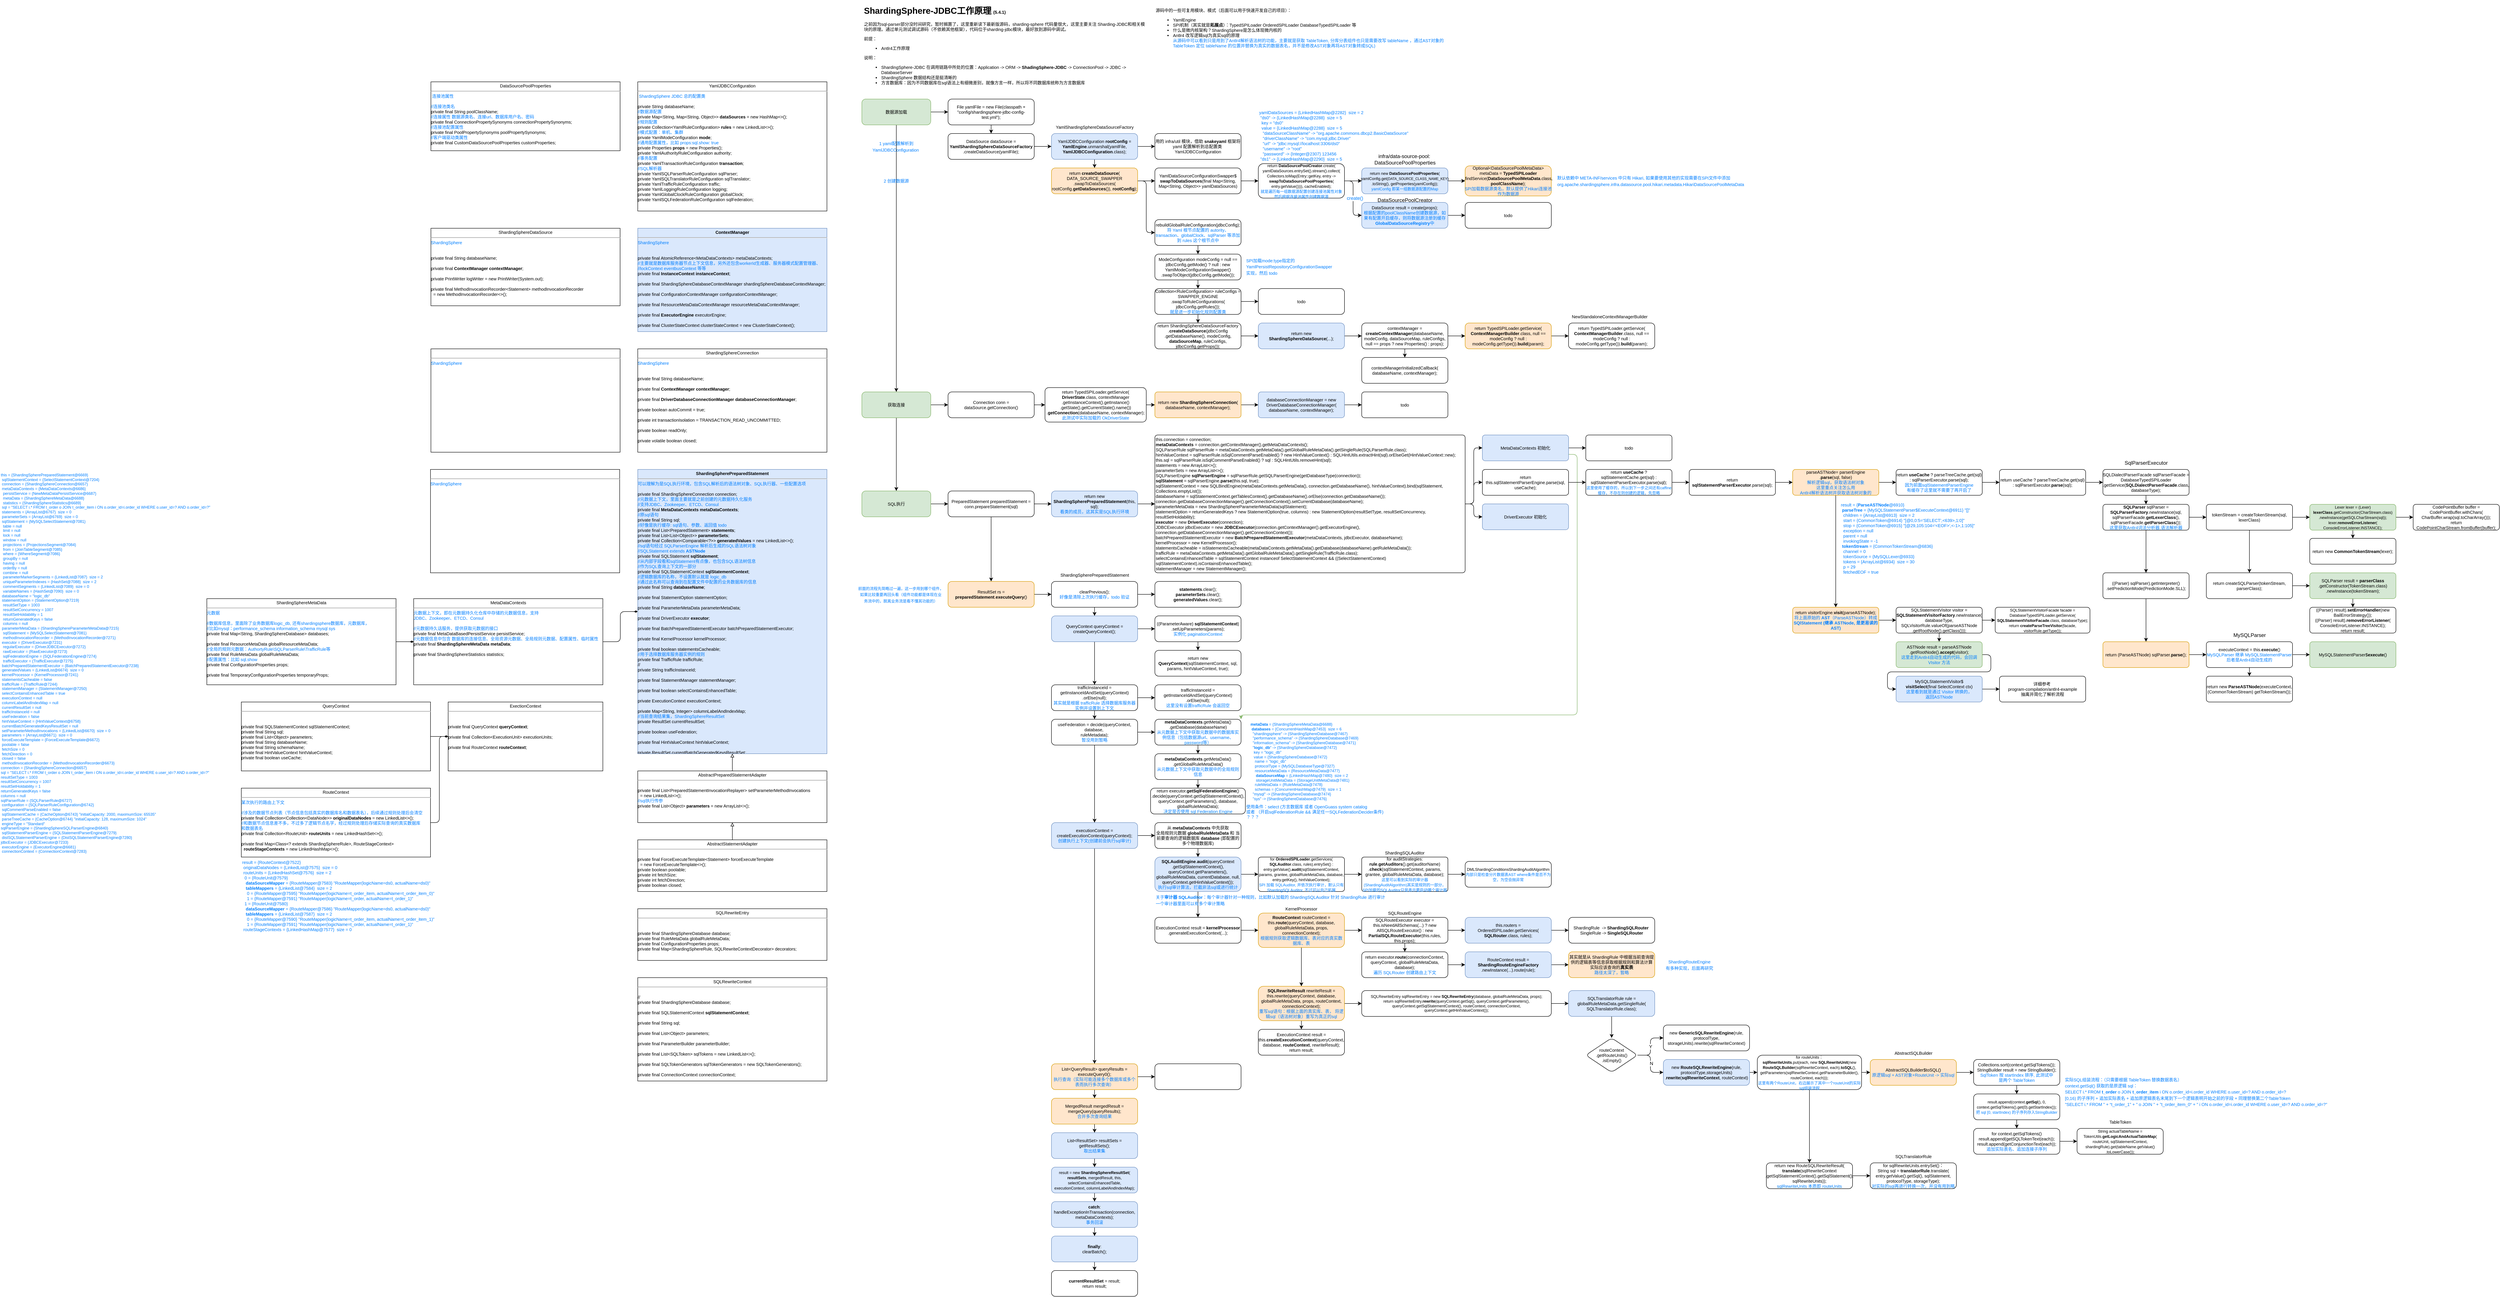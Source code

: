 <mxfile version="21.6.5" type="device">
  <diagram id="DXR9cpZWrymeietXP4Ik" name="第 1 页">
    <mxGraphModel dx="3327" dy="606" grid="1" gridSize="10" guides="1" tooltips="1" connect="1" arrows="1" fold="1" page="1" pageScale="1" pageWidth="1169" pageHeight="827" math="0" shadow="0">
      <root>
        <mxCell id="zc8bMzdUZFDcH8a9lfG6-0" />
        <mxCell id="zc8bMzdUZFDcH8a9lfG6-1" parent="zc8bMzdUZFDcH8a9lfG6-0" />
        <mxCell id="7x9lKS5BqQXzzixyZIlG-0" value="&lt;p style=&quot;line-height: 1&quot;&gt;&lt;/p&gt;&lt;h1&gt;&lt;font style=&quot;&quot;&gt;ShardingSphere-JDBC工作原理&lt;/font&gt;&lt;font style=&quot;font-size: 16px&quot;&gt;&amp;nbsp;&lt;/font&gt;&lt;font style=&quot;font-size: 10px&quot;&gt;(5.4.1)&amp;nbsp;&lt;/font&gt;&lt;/h1&gt;&lt;p style=&quot;font-size: 10px&quot;&gt;&lt;font style=&quot;font-size: 10px&quot;&gt;之前因为sql-parser部分没时间研究，暂时搁置了，这里重新读下最新版源码，sharding-sphere 代码量很大，这里主要关注 Sharding-JDBC和相关模块的原理。通过单元测试调试源码（不依赖其他框架），代码位于sharding-jdbc模块，最好放到源码中调试。&lt;/font&gt;&lt;/p&gt;&lt;p style=&quot;font-size: 10px&quot;&gt;&lt;font style=&quot;font-size: 10px&quot;&gt;前提：&lt;/font&gt;&lt;/p&gt;&lt;p style=&quot;font-size: 10px&quot;&gt;&lt;/p&gt;&lt;ul&gt;&lt;li&gt;&lt;font style=&quot;font-size: 10px&quot;&gt;Antlr4工作原理&lt;/font&gt;&lt;/li&gt;&lt;/ul&gt;&lt;p&gt;&lt;/p&gt;&lt;div&gt;说明：&lt;/div&gt;&lt;div&gt;&lt;ul&gt;&lt;li&gt;&lt;span style=&quot;background-color: initial;&quot;&gt;ShardingSphere-JDBC 在调用链路中所处的位置：Application -&amp;gt; ORM -&amp;gt; &lt;/span&gt;&lt;b style=&quot;background-color: initial;&quot;&gt;ShadingSphere-JDBC&lt;/b&gt;&lt;span style=&quot;background-color: initial;&quot;&gt; -&amp;gt; ConnectionPool -&amp;gt; JDBC -&amp;gt; DatabaseServer&lt;/span&gt;&lt;/li&gt;&lt;li&gt;&lt;span style=&quot;background-color: initial;&quot;&gt;ShardingSphere 数据结构还是挺清晰的&lt;/span&gt;&lt;/li&gt;&lt;li&gt;&lt;span style=&quot;background-color: initial;&quot;&gt;方言数据库：因为不同数据库在sql语法上有细微差别，就像方言一样，所以将不同数据库统称为方言数据库&lt;/span&gt;&lt;/li&gt;&lt;/ul&gt;&lt;/div&gt;&lt;p style=&quot;font-size: 10px&quot;&gt;&lt;/p&gt;&lt;p&gt;&lt;/p&gt;" style="text;html=1;strokeColor=none;fillColor=none;spacing=5;spacingTop=-20;whiteSpace=wrap;overflow=hidden;rounded=0;fontSize=10;" parent="zc8bMzdUZFDcH8a9lfG6-1" vertex="1">
          <mxGeometry x="40" y="20" width="660" height="200" as="geometry" />
        </mxCell>
        <mxCell id="7x9lKS5BqQXzzixyZIlG-4" value="" style="edgeStyle=orthogonalEdgeStyle;rounded=1;orthogonalLoop=1;jettySize=auto;html=1;fontSize=10;" parent="zc8bMzdUZFDcH8a9lfG6-1" source="7x9lKS5BqQXzzixyZIlG-1" target="7x9lKS5BqQXzzixyZIlG-3" edge="1">
          <mxGeometry relative="1" as="geometry" />
        </mxCell>
        <mxCell id="7x9lKS5BqQXzzixyZIlG-70" style="edgeStyle=orthogonalEdgeStyle;rounded=1;orthogonalLoop=1;jettySize=auto;html=1;exitX=0.5;exitY=1;exitDx=0;exitDy=0;entryX=0.5;entryY=0;entryDx=0;entryDy=0;" parent="zc8bMzdUZFDcH8a9lfG6-1" source="7x9lKS5BqQXzzixyZIlG-1" target="7x9lKS5BqQXzzixyZIlG-68" edge="1">
          <mxGeometry relative="1" as="geometry" />
        </mxCell>
        <mxCell id="7x9lKS5BqQXzzixyZIlG-1" value="&lt;font style=&quot;font-size: 10px;&quot;&gt;数据源加载&lt;br style=&quot;font-size: 10px;&quot;&gt;&lt;/font&gt;" style="rounded=1;whiteSpace=wrap;html=1;fillColor=#d5e8d4;strokeColor=#82b366;fontSize=10;" parent="zc8bMzdUZFDcH8a9lfG6-1" vertex="1">
          <mxGeometry x="40" y="240" width="160" height="60" as="geometry" />
        </mxCell>
        <mxCell id="7x9lKS5BqQXzzixyZIlG-2" value="&lt;font style=&quot;font-size: 10px;&quot;&gt;源码中的一些可复用模块、模式（后面可以用于快速开发自己的项目）：&lt;br&gt;&lt;/font&gt;&lt;ul style=&quot;font-size: 10px;&quot;&gt;&lt;li style=&quot;&quot;&gt;&lt;font style=&quot;font-size: 10px;&quot;&gt;YamlEngine&lt;/font&gt;&lt;/li&gt;&lt;li style=&quot;&quot;&gt;&lt;font style=&quot;font-size: 10px;&quot;&gt;SPI机制（其实就是&lt;b&gt;拓展点&lt;/b&gt;）：TypedSPILoader&amp;nbsp;&lt;/font&gt;OrderedSPILoader&amp;nbsp;DatabaseTypedSPILoader 等&lt;/li&gt;&lt;li style=&quot;&quot;&gt;&lt;font style=&quot;font-size: 10px;&quot;&gt;什么是微内核架构？ShardingSphere是怎么体现微内核的&lt;/font&gt;&lt;/li&gt;&lt;li style=&quot;&quot;&gt;&lt;font style=&quot;font-size: 10px;&quot;&gt;Antlr4 改写逻辑sql为真实sql的原理&lt;br&gt;&lt;/font&gt;&lt;font color=&quot;#007fff&quot;&gt;从源码中可以看到只是用到了Antlr4解析语法树的功能，主要就是获取 TableToken, 分库分表组件也只是需要改写 tableName ，通过AST对象的TableToken 定位 tableName 的位置并替换为真实的数据表名，并不是修改AST对象再将AST对象转成SQL)&lt;/font&gt;&lt;/li&gt;&lt;/ul&gt;" style="text;html=1;strokeColor=none;fillColor=none;align=left;verticalAlign=top;whiteSpace=wrap;rounded=0;" parent="zc8bMzdUZFDcH8a9lfG6-1" vertex="1">
          <mxGeometry x="720" y="20" width="720" height="160" as="geometry" />
        </mxCell>
        <mxCell id="7x9lKS5BqQXzzixyZIlG-7" value="" style="edgeStyle=orthogonalEdgeStyle;rounded=1;orthogonalLoop=1;jettySize=auto;html=1;fontSize=10;" parent="zc8bMzdUZFDcH8a9lfG6-1" source="7x9lKS5BqQXzzixyZIlG-3" target="7x9lKS5BqQXzzixyZIlG-6" edge="1">
          <mxGeometry relative="1" as="geometry" />
        </mxCell>
        <mxCell id="7x9lKS5BqQXzzixyZIlG-3" value="&lt;font style=&quot;font-size: 10px;&quot;&gt;File yamlFile = new File(classpath + &quot;config/shardingsphere-jdbc-config-test.yml&quot;);&lt;/font&gt;" style="rounded=1;whiteSpace=wrap;html=1;fontSize=10;" parent="zc8bMzdUZFDcH8a9lfG6-1" vertex="1">
          <mxGeometry x="240" y="240" width="200" height="60" as="geometry" />
        </mxCell>
        <mxCell id="7x9lKS5BqQXzzixyZIlG-5" value="&lt;p style=&quot;margin: 4px 0px 0px; text-align: center;&quot;&gt;YamlJDBCConfiguration&lt;br&gt;&lt;/p&gt;&lt;hr style=&quot;font-size: 10px;&quot;&gt;&lt;font color=&quot;#007fff&quot;&gt;&amp;nbsp;ShardingSphere JDBC 总的配置类&amp;nbsp;&lt;br&gt;&lt;/font&gt;&lt;br&gt;&lt;div&gt;&lt;div&gt;private String databaseName;&lt;/div&gt;&lt;div&gt;&lt;font color=&quot;#007fff&quot;&gt;//数据源配置&lt;/font&gt;&lt;/div&gt;&lt;div&gt;private Map&amp;lt;String, Map&amp;lt;String, Object&amp;gt;&amp;gt; &lt;b&gt;dataSources&lt;/b&gt; = new HashMap&amp;lt;&amp;gt;();&lt;/div&gt;&lt;div&gt;&lt;font color=&quot;#007fff&quot;&gt;//规则配置&lt;/font&gt;&lt;/div&gt;&lt;div&gt;private Collection&amp;lt;YamlRuleConfiguration&amp;gt; &lt;b&gt;rules&lt;/b&gt; = new LinkedList&amp;lt;&amp;gt;();&lt;/div&gt;&lt;div&gt;&lt;font color=&quot;#007fff&quot;&gt;//模式配置：单机、集群&lt;/font&gt;&lt;/div&gt;&lt;div&gt;private YamlModeConfiguration &lt;b&gt;mode&lt;/b&gt;;&lt;/div&gt;&lt;div&gt;&lt;font color=&quot;#007fff&quot;&gt;//通用配置属性，比如 props:sql.show: true&lt;/font&gt;&lt;/div&gt;&lt;div&gt;private Properties &lt;b&gt;props&lt;/b&gt; = new Properties();&lt;/div&gt;&lt;div&gt;private YamlAuthorityRuleConfiguration authority;&lt;/div&gt;&lt;div&gt;&lt;font color=&quot;#007fff&quot;&gt;//事务配置&lt;/font&gt;&lt;/div&gt;&lt;div&gt;private YamlTransactionRuleConfiguration &lt;b&gt;transaction&lt;/b&gt;;&lt;/div&gt;&lt;div&gt;&lt;font color=&quot;#007fff&quot;&gt;//SQL解析器&lt;/font&gt;&lt;/div&gt;&lt;div&gt;private YamlSQLParserRuleConfiguration sqlParser;&lt;/div&gt;&lt;div&gt;private YamlSQLTranslatorRuleConfiguration sqlTranslator;&lt;/div&gt;&lt;div&gt;private YamlTrafficRuleConfiguration traffic;&lt;/div&gt;&lt;div&gt;private YamlLoggingRuleConfiguration logging;&lt;/div&gt;&lt;div&gt;private YamlGlobalClockRuleConfiguration globalClock;&lt;/div&gt;&lt;div&gt;private YamlSQLFederationRuleConfiguration sqlFederation;&lt;/div&gt;&lt;/div&gt;" style="verticalAlign=top;align=left;overflow=fill;fontSize=10;fontFamily=Helvetica;html=1;rounded=0;shadow=0;comic=0;labelBackgroundColor=none;strokeWidth=1;" parent="zc8bMzdUZFDcH8a9lfG6-1" vertex="1">
          <mxGeometry x="-480" y="200" width="439" height="300" as="geometry" />
        </mxCell>
        <mxCell id="7x9lKS5BqQXzzixyZIlG-9" value="" style="edgeStyle=orthogonalEdgeStyle;rounded=1;orthogonalLoop=1;jettySize=auto;html=1;fontSize=10;" parent="zc8bMzdUZFDcH8a9lfG6-1" source="7x9lKS5BqQXzzixyZIlG-6" target="7x9lKS5BqQXzzixyZIlG-8" edge="1">
          <mxGeometry relative="1" as="geometry" />
        </mxCell>
        <mxCell id="7x9lKS5BqQXzzixyZIlG-6" value="&lt;font style=&quot;font-size: 10px;&quot;&gt;DataSource dataSource = &lt;b style=&quot;font-size: 10px;&quot;&gt;YamlShardingSphereDataSourceFactory&lt;/b&gt;&lt;br style=&quot;font-size: 10px;&quot;&gt;.createDataSource(yamlFile);&lt;/font&gt;" style="rounded=1;whiteSpace=wrap;html=1;fontSize=10;" parent="zc8bMzdUZFDcH8a9lfG6-1" vertex="1">
          <mxGeometry x="240" y="320" width="200" height="60" as="geometry" />
        </mxCell>
        <mxCell id="7x9lKS5BqQXzzixyZIlG-12" value="" style="edgeStyle=orthogonalEdgeStyle;rounded=1;orthogonalLoop=1;jettySize=auto;html=1;fontSize=10;" parent="zc8bMzdUZFDcH8a9lfG6-1" source="7x9lKS5BqQXzzixyZIlG-8" target="7x9lKS5BqQXzzixyZIlG-11" edge="1">
          <mxGeometry relative="1" as="geometry" />
        </mxCell>
        <mxCell id="7x9lKS5BqQXzzixyZIlG-14" value="" style="edgeStyle=orthogonalEdgeStyle;rounded=1;orthogonalLoop=1;jettySize=auto;html=1;fontSize=10;" parent="zc8bMzdUZFDcH8a9lfG6-1" source="7x9lKS5BqQXzzixyZIlG-8" target="7x9lKS5BqQXzzixyZIlG-13" edge="1">
          <mxGeometry relative="1" as="geometry" />
        </mxCell>
        <mxCell id="7x9lKS5BqQXzzixyZIlG-8" value="&lt;font style=&quot;font-size: 10px;&quot;&gt;YamlJDBCConfiguration &lt;b&gt;rootConfig&lt;/b&gt; = &lt;b style=&quot;font-size: 10px;&quot;&gt;YamlEngine&lt;/b&gt;.unmarshal(yamlFile, &lt;b style=&quot;font-size: 10px;&quot;&gt;YamlJDBCConfiguration&lt;/b&gt;.class);&lt;/font&gt;" style="rounded=1;whiteSpace=wrap;html=1;fillColor=#dae8fc;strokeColor=#6c8ebf;fontSize=10;" parent="zc8bMzdUZFDcH8a9lfG6-1" vertex="1">
          <mxGeometry x="480" y="320" width="200" height="60" as="geometry" />
        </mxCell>
        <mxCell id="7x9lKS5BqQXzzixyZIlG-10" value="&lt;font style=&quot;font-size: 10px;&quot;&gt;YamlShardingSphereDataSourceFactory&lt;/font&gt;" style="text;html=1;align=center;verticalAlign=middle;resizable=0;points=[];autosize=1;strokeColor=none;fillColor=none;fontSize=10;" parent="zc8bMzdUZFDcH8a9lfG6-1" vertex="1">
          <mxGeometry x="480" y="290" width="200" height="30" as="geometry" />
        </mxCell>
        <mxCell id="7x9lKS5BqQXzzixyZIlG-11" value="&lt;font style=&quot;font-size: 10px;&quot;&gt;用的 infra/util 模块，借助 &lt;b style=&quot;font-size: 10px;&quot;&gt;snakeyaml&lt;/b&gt; 框架将yaml 配置解析到总配置类&amp;nbsp;&lt;br style=&quot;font-size: 10px;&quot;&gt;YamlJDBCConfiguration&lt;/font&gt;" style="rounded=1;whiteSpace=wrap;html=1;fontSize=10;" parent="zc8bMzdUZFDcH8a9lfG6-1" vertex="1">
          <mxGeometry x="720" y="320" width="200" height="60" as="geometry" />
        </mxCell>
        <mxCell id="7x9lKS5BqQXzzixyZIlG-18" value="" style="edgeStyle=orthogonalEdgeStyle;rounded=1;orthogonalLoop=1;jettySize=auto;html=1;" parent="zc8bMzdUZFDcH8a9lfG6-1" source="7x9lKS5BqQXzzixyZIlG-13" target="7x9lKS5BqQXzzixyZIlG-17" edge="1">
          <mxGeometry relative="1" as="geometry" />
        </mxCell>
        <mxCell id="7x9lKS5BqQXzzixyZIlG-30" style="edgeStyle=orthogonalEdgeStyle;rounded=1;orthogonalLoop=1;jettySize=auto;html=1;exitX=1;exitY=0.5;exitDx=0;exitDy=0;entryX=0;entryY=0.5;entryDx=0;entryDy=0;" parent="zc8bMzdUZFDcH8a9lfG6-1" source="7x9lKS5BqQXzzixyZIlG-13" target="7x9lKS5BqQXzzixyZIlG-28" edge="1">
          <mxGeometry relative="1" as="geometry" />
        </mxCell>
        <mxCell id="7x9lKS5BqQXzzixyZIlG-13" value="&lt;font style=&quot;font-size: 10px;&quot;&gt;return &lt;b&gt;createDataSource&lt;/b&gt;(&lt;br&gt;DATA_SOURCE_SWAPPER&lt;br&gt;.swapToDataSources(&lt;br&gt;rootConfig.&lt;b&gt;getDataSources&lt;/b&gt;()), &lt;b&gt;rootConfig&lt;/b&gt;);&lt;/font&gt;" style="rounded=1;whiteSpace=wrap;html=1;fontSize=10;fillColor=#ffe6cc;strokeColor=#d79b00;" parent="zc8bMzdUZFDcH8a9lfG6-1" vertex="1">
          <mxGeometry x="480" y="400" width="200" height="60" as="geometry" />
        </mxCell>
        <mxCell id="7x9lKS5BqQXzzixyZIlG-15" value="&lt;font color=&quot;#007fff&quot; style=&quot;font-size: 10px;&quot;&gt;1 yaml配置解析到YamlJDBCConfiguration&amp;nbsp;&lt;/font&gt;" style="text;html=1;strokeColor=none;fillColor=none;align=center;verticalAlign=middle;whiteSpace=wrap;rounded=0;" parent="zc8bMzdUZFDcH8a9lfG6-1" vertex="1">
          <mxGeometry x="40" y="335" width="160" height="30" as="geometry" />
        </mxCell>
        <mxCell id="7x9lKS5BqQXzzixyZIlG-16" value="&lt;font color=&quot;#007fff&quot; style=&quot;font-size: 10px;&quot;&gt;2 创建数据源&lt;/font&gt;" style="text;html=1;strokeColor=none;fillColor=none;align=center;verticalAlign=middle;whiteSpace=wrap;rounded=0;" parent="zc8bMzdUZFDcH8a9lfG6-1" vertex="1">
          <mxGeometry x="40" y="415" width="160" height="30" as="geometry" />
        </mxCell>
        <mxCell id="7x9lKS5BqQXzzixyZIlG-20" value="" style="edgeStyle=orthogonalEdgeStyle;rounded=1;orthogonalLoop=1;jettySize=auto;html=1;" parent="zc8bMzdUZFDcH8a9lfG6-1" source="7x9lKS5BqQXzzixyZIlG-17" target="7x9lKS5BqQXzzixyZIlG-19" edge="1">
          <mxGeometry relative="1" as="geometry" />
        </mxCell>
        <mxCell id="7x9lKS5BqQXzzixyZIlG-17" value="YamlDataSourceConfigurationSwapper$&lt;br&gt;&lt;b&gt;swapToDataSources&lt;/b&gt;(final Map&amp;lt;String, Map&amp;lt;String, Object&amp;gt;&amp;gt; yamlDataSources)" style="rounded=1;whiteSpace=wrap;html=1;fontSize=10;" parent="zc8bMzdUZFDcH8a9lfG6-1" vertex="1">
          <mxGeometry x="720" y="400" width="200" height="60" as="geometry" />
        </mxCell>
        <mxCell id="7x9lKS5BqQXzzixyZIlG-22" value="" style="edgeStyle=orthogonalEdgeStyle;rounded=1;orthogonalLoop=1;jettySize=auto;html=1;" parent="zc8bMzdUZFDcH8a9lfG6-1" source="7x9lKS5BqQXzzixyZIlG-19" target="7x9lKS5BqQXzzixyZIlG-21" edge="1">
          <mxGeometry relative="1" as="geometry" />
        </mxCell>
        <mxCell id="7x9lKS5BqQXzzixyZIlG-36" style="edgeStyle=orthogonalEdgeStyle;rounded=1;orthogonalLoop=1;jettySize=auto;html=1;exitX=1;exitY=0.5;exitDx=0;exitDy=0;entryX=0;entryY=0.5;entryDx=0;entryDy=0;" parent="zc8bMzdUZFDcH8a9lfG6-1" source="7x9lKS5BqQXzzixyZIlG-19" target="7x9lKS5BqQXzzixyZIlG-32" edge="1">
          <mxGeometry relative="1" as="geometry" />
        </mxCell>
        <mxCell id="7x9lKS5BqQXzzixyZIlG-37" value="&lt;font color=&quot;#007fff&quot;&gt;create()&lt;/font&gt;" style="edgeLabel;html=1;align=center;verticalAlign=middle;resizable=0;points=[];" parent="7x9lKS5BqQXzzixyZIlG-36" vertex="1" connectable="0">
          <mxGeometry x="0.15" y="1" relative="1" as="geometry">
            <mxPoint x="3" y="-9" as="offset" />
          </mxGeometry>
        </mxCell>
        <mxCell id="7x9lKS5BqQXzzixyZIlG-19" value="&lt;font style=&quot;font-size: 9px;&quot;&gt;return &lt;b&gt;DataSourcePoolCreator&lt;/b&gt;.create(&lt;br&gt;yamlDataSources.entrySet().stream().collect(&lt;br&gt;Collectors.toMap(Entry::getKey, entry -&amp;gt; &lt;b&gt;swapToDataSourcePoolProperties&lt;/b&gt;(&lt;br&gt;entry.getValue()))), cacheEnabled);&lt;br&gt;&lt;font color=&quot;#007fff&quot;&gt;就是遍历每一组数据源配置创建连接池属性对象&lt;br&gt;然后根据连接池属性创建数据源&lt;/font&gt;&lt;br&gt;&lt;/font&gt;" style="rounded=1;whiteSpace=wrap;html=1;fontSize=10;" parent="zc8bMzdUZFDcH8a9lfG6-1" vertex="1">
          <mxGeometry x="960" y="390" width="200" height="80" as="geometry" />
        </mxCell>
        <mxCell id="7x9lKS5BqQXzzixyZIlG-26" value="" style="edgeStyle=orthogonalEdgeStyle;rounded=1;orthogonalLoop=1;jettySize=auto;html=1;" parent="zc8bMzdUZFDcH8a9lfG6-1" source="7x9lKS5BqQXzzixyZIlG-21" target="7x9lKS5BqQXzzixyZIlG-25" edge="1">
          <mxGeometry relative="1" as="geometry" />
        </mxCell>
        <mxCell id="7x9lKS5BqQXzzixyZIlG-21" value="&lt;font style=&quot;&quot;&gt;&lt;span style=&quot;font-size: 9px;&quot;&gt;return new &lt;/span&gt;&lt;b style=&quot;font-size: 9px;&quot;&gt;DataSourcePoolProperties&lt;/b&gt;&lt;span style=&quot;font-size: 9px;&quot;&gt;(&lt;/span&gt;&lt;br&gt;&lt;span style=&quot;font-size: 9px;&quot;&gt;yamlConfig.get(&lt;/span&gt;&lt;font style=&quot;font-size: 8px;&quot;&gt;DATA_SOURCE_CLASS_NAME_KEY&lt;/font&gt;&lt;span style=&quot;font-size: 9px;&quot;&gt;)&lt;br&gt;.toString(), getProperties(yamlConfig));&lt;br&gt;&lt;font color=&quot;#007fff&quot;&gt;yamlConfig 即某一组数据源配置的Map&lt;/font&gt;&lt;br&gt;&lt;/span&gt;&lt;/font&gt;" style="rounded=1;whiteSpace=wrap;html=1;fontSize=10;fillColor=#dae8fc;strokeColor=#6c8ebf;" parent="zc8bMzdUZFDcH8a9lfG6-1" vertex="1">
          <mxGeometry x="1200" y="400" width="200" height="60" as="geometry" />
        </mxCell>
        <mxCell id="7x9lKS5BqQXzzixyZIlG-23" value="&lt;div style=&quot;font-size: 10px;&quot;&gt;&lt;font style=&quot;font-size: 10px;&quot;&gt;yamlDataSources = {LinkedHashMap@2282}&amp;nbsp; size = 2&lt;/font&gt;&lt;/div&gt;&lt;div style=&quot;font-size: 10px;&quot;&gt;&lt;font style=&quot;font-size: 10px;&quot;&gt;&amp;nbsp;&quot;ds0&quot; -&amp;gt; {LinkedHashMap@2288}&amp;nbsp; size = 5&lt;/font&gt;&lt;/div&gt;&lt;div style=&quot;font-size: 10px;&quot;&gt;&lt;font style=&quot;font-size: 10px;&quot;&gt;&amp;nbsp; key = &quot;ds0&quot;&lt;/font&gt;&lt;/div&gt;&lt;div style=&quot;font-size: 10px;&quot;&gt;&lt;font style=&quot;font-size: 10px;&quot;&gt;&amp;nbsp; value = {LinkedHashMap@2288}&amp;nbsp; size = 5&lt;/font&gt;&lt;/div&gt;&lt;div style=&quot;font-size: 10px;&quot;&gt;&lt;font style=&quot;font-size: 10px;&quot;&gt;&amp;nbsp; &amp;nbsp;&quot;dataSourceClassName&quot; -&amp;gt; &quot;org.apache.commons.dbcp2.BasicDataSource&quot;&lt;/font&gt;&lt;/div&gt;&lt;div style=&quot;font-size: 10px;&quot;&gt;&lt;font style=&quot;font-size: 10px;&quot;&gt;&amp;nbsp; &amp;nbsp;&quot;driverClassName&quot; -&amp;gt; &quot;com.mysql.jdbc.Driver&quot;&lt;/font&gt;&lt;/div&gt;&lt;div style=&quot;font-size: 10px;&quot;&gt;&lt;font style=&quot;font-size: 10px;&quot;&gt;&amp;nbsp; &amp;nbsp;&quot;url&quot; -&amp;gt; &quot;jdbc:mysql://localhost:3306/ds0&quot;&lt;/font&gt;&lt;/div&gt;&lt;div style=&quot;font-size: 10px;&quot;&gt;&lt;font style=&quot;font-size: 10px;&quot;&gt;&amp;nbsp; &amp;nbsp;&quot;username&quot; -&amp;gt; &quot;root&quot;&lt;/font&gt;&lt;/div&gt;&lt;div style=&quot;font-size: 10px;&quot;&gt;&lt;font style=&quot;font-size: 10px;&quot;&gt;&amp;nbsp; &amp;nbsp;&quot;password&quot; -&amp;gt; {Integer@2307} 123456&lt;/font&gt;&lt;/div&gt;&lt;div style=&quot;font-size: 10px;&quot;&gt;&lt;font style=&quot;font-size: 10px;&quot;&gt;&amp;nbsp;&quot;ds1&quot; -&amp;gt; {LinkedHashMap@2290}&amp;nbsp; size = 5&lt;/font&gt;&lt;/div&gt;" style="text;html=1;align=left;verticalAlign=middle;resizable=0;points=[];autosize=1;strokeColor=none;fillColor=none;fontColor=#007FFF;" parent="zc8bMzdUZFDcH8a9lfG6-1" vertex="1">
          <mxGeometry x="960" y="260" width="370" height="130" as="geometry" />
        </mxCell>
        <mxCell id="7x9lKS5BqQXzzixyZIlG-24" value="infra/data-source-pool:&amp;nbsp;&lt;br&gt;DataSourcePoolProperties" style="text;html=1;align=center;verticalAlign=middle;resizable=0;points=[];autosize=1;strokeColor=none;fillColor=none;" parent="zc8bMzdUZFDcH8a9lfG6-1" vertex="1">
          <mxGeometry x="1215" y="360" width="170" height="40" as="geometry" />
        </mxCell>
        <mxCell id="7x9lKS5BqQXzzixyZIlG-25" value="&lt;font style=&quot;&quot;&gt;&lt;font size=&quot;1&quot;&gt;Optional&amp;lt;DataSourcePoolMetaData&amp;gt; &lt;br&gt;metaData = &lt;b&gt;TypedSPILoader&lt;/b&gt;&lt;br&gt;.findService(&lt;b&gt;DataSourcePoolMetaData&lt;/b&gt;.class, &lt;b&gt;poolClassName&lt;/b&gt;);&lt;br&gt;&lt;/font&gt;&lt;font color=&quot;#007fff&quot;&gt;SPI加载数据源类名，默认提供了Hikari连接池作为数据源&lt;/font&gt;&lt;br&gt;&lt;/font&gt;" style="rounded=1;whiteSpace=wrap;html=1;fontSize=10;fillColor=#ffe6cc;strokeColor=#d79b00;" parent="zc8bMzdUZFDcH8a9lfG6-1" vertex="1">
          <mxGeometry x="1440" y="395" width="200" height="70" as="geometry" />
        </mxCell>
        <mxCell id="7x9lKS5BqQXzzixyZIlG-27" value="&lt;div style=&quot;text-align: left;&quot;&gt;&lt;span style=&quot;font-size: 10px;&quot;&gt;&lt;font color=&quot;#007fff&quot;&gt;默认依赖中 META-INF/services 中只有 Hikari, 如果要使用其他的实现需要在SPI文件中添加&lt;/font&gt;&lt;/span&gt;&lt;/div&gt;&lt;font color=&quot;#007fff&quot; style=&quot;font-size: 10px;&quot;&gt;org.apache.shardingsphere.infra.datasource.pool.hikari.metadata.HikariDataSourcePoolMetaData&lt;/font&gt;" style="text;html=1;align=center;verticalAlign=middle;resizable=0;points=[];autosize=1;strokeColor=none;fillColor=none;" parent="zc8bMzdUZFDcH8a9lfG6-1" vertex="1">
          <mxGeometry x="1640" y="410" width="460" height="40" as="geometry" />
        </mxCell>
        <mxCell id="7x9lKS5BqQXzzixyZIlG-39" value="" style="edgeStyle=orthogonalEdgeStyle;rounded=1;orthogonalLoop=1;jettySize=auto;html=1;" parent="zc8bMzdUZFDcH8a9lfG6-1" source="7x9lKS5BqQXzzixyZIlG-28" target="7x9lKS5BqQXzzixyZIlG-38" edge="1">
          <mxGeometry relative="1" as="geometry" />
        </mxCell>
        <mxCell id="7x9lKS5BqQXzzixyZIlG-28" value="rebuildGlobalRuleConfiguration(jdbcConfig);&lt;br&gt;&lt;font color=&quot;#007fff&quot;&gt;将 Yaml 根节点配置的 autority、transaction、globalClock、sqlParser 等添加到 rules 这个根节点中&lt;/font&gt;" style="rounded=1;whiteSpace=wrap;html=1;fontSize=10;" parent="zc8bMzdUZFDcH8a9lfG6-1" vertex="1">
          <mxGeometry x="720" y="520" width="200" height="60" as="geometry" />
        </mxCell>
        <mxCell id="7x9lKS5BqQXzzixyZIlG-31" value="&lt;p style=&quot;margin: 4px 0px 0px; text-align: center;&quot;&gt;DataSourcePoolProperties&lt;br&gt;&lt;/p&gt;&lt;hr style=&quot;font-size: 10px;&quot;&gt;&lt;font color=&quot;#007fff&quot;&gt;&amp;nbsp;连接池属性&lt;br&gt;&lt;/font&gt;&lt;br&gt;&lt;font color=&quot;#007fff&quot;&gt;//连接池类名&lt;/font&gt;&lt;br&gt;&lt;div&gt;&lt;div&gt;private final String poolClassName;&lt;/div&gt;&lt;div&gt;&lt;font color=&quot;#007fff&quot;&gt;//连接属性 数据源类名、连接url、数据库用户名、密码&lt;/font&gt;&lt;/div&gt;&lt;div&gt;private final ConnectionPropertySynonyms connectionPropertySynonyms;&lt;/div&gt;&lt;div&gt;&lt;font color=&quot;#007fff&quot;&gt;//连接池配置属性&lt;/font&gt;&lt;/div&gt;&lt;div&gt;private final PoolPropertySynonyms poolPropertySynonyms;&lt;/div&gt;&lt;div&gt;&lt;font color=&quot;#007fff&quot;&gt;//客户端驱动类属性&lt;/font&gt;&lt;/div&gt;&lt;div&gt;private final CustomDataSourcePoolProperties customProperties;&lt;/div&gt;&lt;/div&gt;" style="verticalAlign=top;align=left;overflow=fill;fontSize=10;fontFamily=Helvetica;html=1;rounded=0;shadow=0;comic=0;labelBackgroundColor=none;strokeWidth=1;" parent="zc8bMzdUZFDcH8a9lfG6-1" vertex="1">
          <mxGeometry x="-960" y="200" width="439" height="160" as="geometry" />
        </mxCell>
        <mxCell id="7x9lKS5BqQXzzixyZIlG-35" value="" style="edgeStyle=orthogonalEdgeStyle;rounded=1;orthogonalLoop=1;jettySize=auto;html=1;" parent="zc8bMzdUZFDcH8a9lfG6-1" source="7x9lKS5BqQXzzixyZIlG-32" target="7x9lKS5BqQXzzixyZIlG-34" edge="1">
          <mxGeometry relative="1" as="geometry" />
        </mxCell>
        <mxCell id="7x9lKS5BqQXzzixyZIlG-32" value="&lt;font style=&quot;&quot;&gt;&lt;font size=&quot;1&quot;&gt;DataSource result = create(props);&lt;br&gt;&lt;/font&gt;&lt;font color=&quot;#007fff&quot;&gt;根据配置的poolClassName创建数据源，如果有配置开启缓存，则将数据源注册到缓存&lt;b&gt;GlobalDataSourceRegistry&lt;/b&gt;中&lt;/font&gt;&lt;br&gt;&lt;/font&gt;" style="rounded=1;whiteSpace=wrap;html=1;fontSize=10;fillColor=#dae8fc;strokeColor=#6c8ebf;" parent="zc8bMzdUZFDcH8a9lfG6-1" vertex="1">
          <mxGeometry x="1200" y="480" width="200" height="60" as="geometry" />
        </mxCell>
        <mxCell id="7x9lKS5BqQXzzixyZIlG-33" value="DataSourcePoolCreator" style="text;html=1;align=center;verticalAlign=middle;resizable=0;points=[];autosize=1;strokeColor=none;fillColor=none;" parent="zc8bMzdUZFDcH8a9lfG6-1" vertex="1">
          <mxGeometry x="1225" y="460" width="150" height="30" as="geometry" />
        </mxCell>
        <mxCell id="7x9lKS5BqQXzzixyZIlG-34" value="&lt;font style=&quot;&quot;&gt;&lt;font size=&quot;1&quot;&gt;todo&lt;/font&gt;&lt;br&gt;&lt;/font&gt;" style="rounded=1;whiteSpace=wrap;html=1;fontSize=10;" parent="zc8bMzdUZFDcH8a9lfG6-1" vertex="1">
          <mxGeometry x="1440" y="480" width="200" height="60" as="geometry" />
        </mxCell>
        <mxCell id="7x9lKS5BqQXzzixyZIlG-42" style="edgeStyle=orthogonalEdgeStyle;rounded=1;orthogonalLoop=1;jettySize=auto;html=1;exitX=0.5;exitY=1;exitDx=0;exitDy=0;entryX=0.5;entryY=0;entryDx=0;entryDy=0;" parent="zc8bMzdUZFDcH8a9lfG6-1" source="7x9lKS5BqQXzzixyZIlG-38" target="7x9lKS5BqQXzzixyZIlG-41" edge="1">
          <mxGeometry relative="1" as="geometry" />
        </mxCell>
        <mxCell id="7x9lKS5BqQXzzixyZIlG-38" value="ModeConfiguration modeConfig = null == jdbcConfig.getMode() ? null : new YamlModeConfigurationSwapper()&lt;br&gt;.swapToObject(jdbcConfig.getMode());" style="rounded=1;whiteSpace=wrap;html=1;fontSize=10;" parent="zc8bMzdUZFDcH8a9lfG6-1" vertex="1">
          <mxGeometry x="720" y="600" width="200" height="60" as="geometry" />
        </mxCell>
        <mxCell id="7x9lKS5BqQXzzixyZIlG-48" value="" style="edgeStyle=orthogonalEdgeStyle;rounded=1;orthogonalLoop=1;jettySize=auto;html=1;" parent="zc8bMzdUZFDcH8a9lfG6-1" source="7x9lKS5BqQXzzixyZIlG-41" target="7x9lKS5BqQXzzixyZIlG-47" edge="1">
          <mxGeometry relative="1" as="geometry" />
        </mxCell>
        <mxCell id="7x9lKS5BqQXzzixyZIlG-50" value="" style="edgeStyle=orthogonalEdgeStyle;rounded=1;orthogonalLoop=1;jettySize=auto;html=1;" parent="zc8bMzdUZFDcH8a9lfG6-1" source="7x9lKS5BqQXzzixyZIlG-41" target="7x9lKS5BqQXzzixyZIlG-49" edge="1">
          <mxGeometry relative="1" as="geometry" />
        </mxCell>
        <mxCell id="7x9lKS5BqQXzzixyZIlG-41" value="Collection&amp;lt;RuleConfiguration&amp;gt; ruleConfigs = SWAPPER_ENGINE&lt;br&gt;.swapToRuleConfigurations(&lt;br&gt;jdbcConfig.getRules());&lt;br&gt;&lt;font color=&quot;#007fff&quot;&gt;就是进一步初始化规则配置类&lt;/font&gt;" style="rounded=1;whiteSpace=wrap;html=1;fontSize=10;" parent="zc8bMzdUZFDcH8a9lfG6-1" vertex="1">
          <mxGeometry x="720" y="680" width="200" height="60" as="geometry" />
        </mxCell>
        <mxCell id="7x9lKS5BqQXzzixyZIlG-47" value="todo" style="rounded=1;whiteSpace=wrap;html=1;fontSize=10;" parent="zc8bMzdUZFDcH8a9lfG6-1" vertex="1">
          <mxGeometry x="960" y="680" width="200" height="60" as="geometry" />
        </mxCell>
        <mxCell id="7x9lKS5BqQXzzixyZIlG-53" value="" style="edgeStyle=orthogonalEdgeStyle;rounded=1;orthogonalLoop=1;jettySize=auto;html=1;" parent="zc8bMzdUZFDcH8a9lfG6-1" source="7x9lKS5BqQXzzixyZIlG-49" target="7x9lKS5BqQXzzixyZIlG-52" edge="1">
          <mxGeometry relative="1" as="geometry" />
        </mxCell>
        <mxCell id="7x9lKS5BqQXzzixyZIlG-49" value="return ShardingSphereDataSourceFactory&lt;br&gt;.&lt;b&gt;createDataSource&lt;/b&gt;(jdbcConfig&lt;br&gt;.getDatabaseName(), modeConfig, &lt;b&gt;dataSourceMap&lt;/b&gt;, ruleConfigs, jdbcConfig.getProps());" style="rounded=1;whiteSpace=wrap;html=1;fontSize=10;" parent="zc8bMzdUZFDcH8a9lfG6-1" vertex="1">
          <mxGeometry x="720" y="760" width="200" height="60" as="geometry" />
        </mxCell>
        <mxCell id="7x9lKS5BqQXzzixyZIlG-51" value="&lt;div style=&quot;&quot;&gt;&lt;/div&gt;&lt;div style=&quot;border-color: var(--border-color); font-size: 10px;&quot;&gt;&lt;font color=&quot;#007fff&quot; style=&quot;font-size: 10px;&quot;&gt;SPI加载mode:type指定的&amp;nbsp;&lt;/font&gt;&lt;/div&gt;&lt;font color=&quot;#007fff&quot; style=&quot;font-size: 10px;&quot;&gt;YamlPersistRepositoryConfigurationSwapper&lt;br&gt;实现，然后 todo&lt;br&gt;&lt;/font&gt;" style="text;html=1;align=left;verticalAlign=middle;resizable=0;points=[];autosize=1;strokeColor=none;fillColor=none;" parent="zc8bMzdUZFDcH8a9lfG6-1" vertex="1">
          <mxGeometry x="930" y="605" width="220" height="50" as="geometry" />
        </mxCell>
        <mxCell id="7x9lKS5BqQXzzixyZIlG-55" value="" style="edgeStyle=orthogonalEdgeStyle;rounded=1;orthogonalLoop=1;jettySize=auto;html=1;" parent="zc8bMzdUZFDcH8a9lfG6-1" source="7x9lKS5BqQXzzixyZIlG-52" target="7x9lKS5BqQXzzixyZIlG-54" edge="1">
          <mxGeometry relative="1" as="geometry" />
        </mxCell>
        <mxCell id="7x9lKS5BqQXzzixyZIlG-52" value="&lt;div&gt;return new &lt;b&gt;ShardingSphereDataSource&lt;/b&gt;(...&lt;span style=&quot;background-color: initial;&quot;&gt;);&lt;/span&gt;&lt;/div&gt;" style="rounded=1;whiteSpace=wrap;html=1;fontSize=10;fillColor=#dae8fc;strokeColor=#6c8ebf;" parent="zc8bMzdUZFDcH8a9lfG6-1" vertex="1">
          <mxGeometry x="960" y="760" width="200" height="60" as="geometry" />
        </mxCell>
        <mxCell id="7x9lKS5BqQXzzixyZIlG-57" value="" style="edgeStyle=orthogonalEdgeStyle;rounded=1;orthogonalLoop=1;jettySize=auto;html=1;" parent="zc8bMzdUZFDcH8a9lfG6-1" source="7x9lKS5BqQXzzixyZIlG-54" target="7x9lKS5BqQXzzixyZIlG-56" edge="1">
          <mxGeometry relative="1" as="geometry" />
        </mxCell>
        <mxCell id="7x9lKS5BqQXzzixyZIlG-59" value="" style="edgeStyle=orthogonalEdgeStyle;rounded=1;orthogonalLoop=1;jettySize=auto;html=1;" parent="zc8bMzdUZFDcH8a9lfG6-1" source="7x9lKS5BqQXzzixyZIlG-54" target="7x9lKS5BqQXzzixyZIlG-58" edge="1">
          <mxGeometry relative="1" as="geometry" />
        </mxCell>
        <mxCell id="7x9lKS5BqQXzzixyZIlG-54" value="contextManager = &lt;b&gt;createContextManager&lt;/b&gt;(databaseName, modeConfig, dataSourceMap, ruleConfigs, null == props ? new Properties() : props);" style="rounded=1;whiteSpace=wrap;html=1;fontSize=10;" parent="zc8bMzdUZFDcH8a9lfG6-1" vertex="1">
          <mxGeometry x="1200" y="760" width="200" height="60" as="geometry" />
        </mxCell>
        <mxCell id="7x9lKS5BqQXzzixyZIlG-56" value="contextManagerInitializedCallback(&lt;br&gt;databaseName, contextManager);" style="rounded=1;whiteSpace=wrap;html=1;fontSize=10;" parent="zc8bMzdUZFDcH8a9lfG6-1" vertex="1">
          <mxGeometry x="1200" y="840" width="200" height="60" as="geometry" />
        </mxCell>
        <mxCell id="9dBcJZHVnKRbIBQjwENH-5" value="" style="edgeStyle=orthogonalEdgeStyle;rounded=1;orthogonalLoop=1;jettySize=auto;html=1;" parent="zc8bMzdUZFDcH8a9lfG6-1" source="7x9lKS5BqQXzzixyZIlG-58" target="9dBcJZHVnKRbIBQjwENH-4" edge="1">
          <mxGeometry relative="1" as="geometry" />
        </mxCell>
        <mxCell id="7x9lKS5BqQXzzixyZIlG-58" value="return TypedSPILoader.getService(&lt;br&gt;&lt;b&gt;ContextManagerBuilder&lt;/b&gt;.class, null == modeConfig ? null : modeConfig.getType()).&lt;b&gt;build&lt;/b&gt;(param);" style="rounded=1;whiteSpace=wrap;html=1;fontSize=10;fillColor=#ffe6cc;strokeColor=#d79b00;" parent="zc8bMzdUZFDcH8a9lfG6-1" vertex="1">
          <mxGeometry x="1440" y="760" width="200" height="60" as="geometry" />
        </mxCell>
        <mxCell id="7x9lKS5BqQXzzixyZIlG-63" value="" style="edgeStyle=orthogonalEdgeStyle;rounded=1;orthogonalLoop=1;jettySize=auto;html=1;" parent="zc8bMzdUZFDcH8a9lfG6-1" source="7x9lKS5BqQXzzixyZIlG-60" target="7x9lKS5BqQXzzixyZIlG-62" edge="1">
          <mxGeometry relative="1" as="geometry" />
        </mxCell>
        <mxCell id="7x9lKS5BqQXzzixyZIlG-60" value="Connection conn = dataSource.getConnection()" style="rounded=1;whiteSpace=wrap;html=1;fontSize=10;" parent="zc8bMzdUZFDcH8a9lfG6-1" vertex="1">
          <mxGeometry x="240" y="920" width="200" height="60" as="geometry" />
        </mxCell>
        <mxCell id="7x9lKS5BqQXzzixyZIlG-75" value="" style="edgeStyle=orthogonalEdgeStyle;rounded=1;orthogonalLoop=1;jettySize=auto;html=1;" parent="zc8bMzdUZFDcH8a9lfG6-1" source="7x9lKS5BqQXzzixyZIlG-62" target="7x9lKS5BqQXzzixyZIlG-74" edge="1">
          <mxGeometry relative="1" as="geometry" />
        </mxCell>
        <mxCell id="7x9lKS5BqQXzzixyZIlG-62" value="&lt;div&gt;return TypedSPILoader.getService(&lt;/div&gt;&lt;div&gt;&lt;b&gt;DriverState&lt;/b&gt;.class,&amp;nbsp;&lt;span style=&quot;background-color: initial;&quot;&gt;contextManager&lt;/span&gt;&lt;/div&gt;&lt;div&gt;&lt;span style=&quot;background-color: initial;&quot;&gt;.getInstanceContext().getInstance()&lt;/span&gt;&lt;/div&gt;&lt;div&gt;.getState().getCurrentState().name())&lt;/div&gt;&lt;div&gt;.&lt;b&gt;getConnection&lt;/b&gt;(databaseName, contextManager);&lt;/div&gt;&lt;div&gt;&lt;font color=&quot;#007fff&quot;&gt;此测试中实际加载的&amp;nbsp;OkDriverState&lt;/font&gt;&lt;/div&gt;" style="rounded=1;whiteSpace=wrap;html=1;fontSize=10;arcSize=11;" parent="zc8bMzdUZFDcH8a9lfG6-1" vertex="1">
          <mxGeometry x="465" y="910" width="235" height="80" as="geometry" />
        </mxCell>
        <mxCell id="7x9lKS5BqQXzzixyZIlG-67" value="" style="edgeStyle=orthogonalEdgeStyle;rounded=1;orthogonalLoop=1;jettySize=auto;html=1;" parent="zc8bMzdUZFDcH8a9lfG6-1" source="7x9lKS5BqQXzzixyZIlG-64" target="7x9lKS5BqQXzzixyZIlG-66" edge="1">
          <mxGeometry relative="1" as="geometry" />
        </mxCell>
        <mxCell id="9dBcJZHVnKRbIBQjwENH-9" value="" style="edgeStyle=orthogonalEdgeStyle;rounded=1;orthogonalLoop=1;jettySize=auto;html=1;" parent="zc8bMzdUZFDcH8a9lfG6-1" source="7x9lKS5BqQXzzixyZIlG-64" target="9dBcJZHVnKRbIBQjwENH-8" edge="1">
          <mxGeometry relative="1" as="geometry" />
        </mxCell>
        <mxCell id="7x9lKS5BqQXzzixyZIlG-64" value="PreparedStatement preparedStatement = conn.prepareStatement(sql)" style="rounded=1;whiteSpace=wrap;html=1;fontSize=10;" parent="zc8bMzdUZFDcH8a9lfG6-1" vertex="1">
          <mxGeometry x="240" y="1150" width="200" height="60" as="geometry" />
        </mxCell>
        <mxCell id="7x9lKS5BqQXzzixyZIlG-72" value="" style="edgeStyle=orthogonalEdgeStyle;rounded=1;orthogonalLoop=1;jettySize=auto;html=1;" parent="zc8bMzdUZFDcH8a9lfG6-1" source="7x9lKS5BqQXzzixyZIlG-66" target="7x9lKS5BqQXzzixyZIlG-71" edge="1">
          <mxGeometry relative="1" as="geometry" />
        </mxCell>
        <mxCell id="7x9lKS5BqQXzzixyZIlG-66" value="ResultSet rs = &lt;b&gt;preparedStatement&lt;/b&gt;.&lt;b&gt;executeQuery&lt;/b&gt;()" style="rounded=1;whiteSpace=wrap;html=1;fontSize=10;fillColor=#ffe6cc;strokeColor=#d79b00;" parent="zc8bMzdUZFDcH8a9lfG6-1" vertex="1">
          <mxGeometry x="240" y="1360" width="200" height="60" as="geometry" />
        </mxCell>
        <mxCell id="7x9lKS5BqQXzzixyZIlG-69" style="edgeStyle=orthogonalEdgeStyle;rounded=1;orthogonalLoop=1;jettySize=auto;html=1;exitX=1;exitY=0.5;exitDx=0;exitDy=0;" parent="zc8bMzdUZFDcH8a9lfG6-1" source="7x9lKS5BqQXzzixyZIlG-68" target="7x9lKS5BqQXzzixyZIlG-60" edge="1">
          <mxGeometry relative="1" as="geometry" />
        </mxCell>
        <mxCell id="9dBcJZHVnKRbIBQjwENH-1" value="" style="edgeStyle=orthogonalEdgeStyle;rounded=1;orthogonalLoop=1;jettySize=auto;html=1;exitX=0.5;exitY=1;exitDx=0;exitDy=0;" parent="zc8bMzdUZFDcH8a9lfG6-1" source="7x9lKS5BqQXzzixyZIlG-68" target="9dBcJZHVnKRbIBQjwENH-0" edge="1">
          <mxGeometry relative="1" as="geometry">
            <mxPoint x="120" y="1000" as="sourcePoint" />
          </mxGeometry>
        </mxCell>
        <mxCell id="7x9lKS5BqQXzzixyZIlG-68" value="&lt;font style=&quot;font-size: 10px;&quot;&gt;获取连接&lt;br style=&quot;font-size: 10px;&quot;&gt;&lt;/font&gt;" style="rounded=1;whiteSpace=wrap;html=1;fillColor=#d5e8d4;strokeColor=#82b366;fontSize=10;" parent="zc8bMzdUZFDcH8a9lfG6-1" vertex="1">
          <mxGeometry x="40" y="920" width="160" height="60" as="geometry" />
        </mxCell>
        <mxCell id="9dBcJZHVnKRbIBQjwENH-16" value="" style="edgeStyle=orthogonalEdgeStyle;rounded=1;orthogonalLoop=1;jettySize=auto;html=1;" parent="zc8bMzdUZFDcH8a9lfG6-1" source="7x9lKS5BqQXzzixyZIlG-71" target="9dBcJZHVnKRbIBQjwENH-15" edge="1">
          <mxGeometry relative="1" as="geometry" />
        </mxCell>
        <mxCell id="9dBcJZHVnKRbIBQjwENH-18" value="" style="edgeStyle=orthogonalEdgeStyle;rounded=1;orthogonalLoop=1;jettySize=auto;html=1;" parent="zc8bMzdUZFDcH8a9lfG6-1" source="7x9lKS5BqQXzzixyZIlG-71" target="9dBcJZHVnKRbIBQjwENH-17" edge="1">
          <mxGeometry relative="1" as="geometry" />
        </mxCell>
        <mxCell id="7x9lKS5BqQXzzixyZIlG-71" value="clearPrevious();&lt;br&gt;&lt;font color=&quot;#007fff&quot;&gt;好像是清除上次执行缓存，todo 验证&lt;/font&gt;" style="rounded=1;whiteSpace=wrap;html=1;fontSize=10;" parent="zc8bMzdUZFDcH8a9lfG6-1" vertex="1">
          <mxGeometry x="480" y="1360" width="200" height="60" as="geometry" />
        </mxCell>
        <mxCell id="7x9lKS5BqQXzzixyZIlG-73" value="&lt;p style=&quot;margin: 4px 0px 0px; text-align: center;&quot;&gt;&lt;b&gt;ContextManager&lt;/b&gt;&lt;br&gt;&lt;/p&gt;&lt;hr style=&quot;font-size: 10px;&quot;&gt;&lt;font color=&quot;#007fff&quot;&gt;ShardingSphere&amp;nbsp;&lt;br&gt;&lt;/font&gt;&lt;br&gt;&lt;br&gt;&lt;div&gt;&lt;div&gt;private final AtomicReference&amp;lt;MetaDataContexts&amp;gt; metaDataContexts;&lt;/div&gt;&lt;div&gt;&lt;font color=&quot;#007fff&quot;&gt;//主要就是数据库服务器节点上下文信息，另外还包含workerId生成器、服务器模式配置管理器、&lt;/font&gt;&lt;/div&gt;&lt;div&gt;&lt;font color=&quot;#007fff&quot;&gt;//lockContext eventbusContext 等等&lt;/font&gt;&lt;/div&gt;&lt;div&gt;private final &lt;b&gt;InstanceContext&lt;/b&gt; &lt;b&gt;instanceContext&lt;/b&gt;;&lt;/div&gt;&lt;div&gt;&lt;br&gt;&lt;/div&gt;&lt;div&gt;private final ShardingSphereDatabaseContextManager shardingSphereDatabaseContextManager;&lt;/div&gt;&lt;div&gt;&lt;br&gt;&lt;/div&gt;&lt;div&gt;private final ConfigurationContextManager configurationContextManager;&lt;/div&gt;&lt;div&gt;&lt;br&gt;&lt;/div&gt;&lt;div&gt;private final ResourceMetaDataContextManager resourceMetaDataContextManager;&lt;/div&gt;&lt;div&gt;&lt;br&gt;&lt;/div&gt;&lt;div&gt;private final &lt;b&gt;ExecutorEngine&lt;/b&gt; executorEngine;&lt;/div&gt;&lt;div&gt;&lt;br&gt;&lt;/div&gt;&lt;div&gt;private final ClusterStateContext clusterStateContext = new ClusterStateContext();&lt;/div&gt;&lt;/div&gt;" style="verticalAlign=top;align=left;overflow=fill;fontSize=10;fontFamily=Helvetica;html=1;rounded=0;shadow=0;comic=0;labelBackgroundColor=none;strokeWidth=1;fillColor=#dae8fc;strokeColor=#6c8ebf;" parent="zc8bMzdUZFDcH8a9lfG6-1" vertex="1">
          <mxGeometry x="-480" y="540" width="439" height="240" as="geometry" />
        </mxCell>
        <mxCell id="7x9lKS5BqQXzzixyZIlG-78" value="" style="edgeStyle=orthogonalEdgeStyle;rounded=1;orthogonalLoop=1;jettySize=auto;html=1;" parent="zc8bMzdUZFDcH8a9lfG6-1" source="7x9lKS5BqQXzzixyZIlG-74" target="7x9lKS5BqQXzzixyZIlG-77" edge="1">
          <mxGeometry relative="1" as="geometry" />
        </mxCell>
        <mxCell id="7x9lKS5BqQXzzixyZIlG-74" value="&lt;div&gt;return new &lt;b&gt;ShardingSphereConnection&lt;/b&gt;(&lt;/div&gt;&lt;div&gt;databaseName, contextManager);&lt;/div&gt;" style="rounded=1;whiteSpace=wrap;html=1;fontSize=10;arcSize=11;fillColor=#ffe6cc;strokeColor=#d79b00;" parent="zc8bMzdUZFDcH8a9lfG6-1" vertex="1">
          <mxGeometry x="720" y="920" width="200" height="60" as="geometry" />
        </mxCell>
        <mxCell id="7x9lKS5BqQXzzixyZIlG-76" value="&lt;p style=&quot;margin: 4px 0px 0px; text-align: center;&quot;&gt;ShardingSphereConnection&lt;br&gt;&lt;/p&gt;&lt;hr style=&quot;font-size: 10px;&quot;&gt;&lt;font color=&quot;#007fff&quot;&gt;ShardingSphere&amp;nbsp;&lt;br&gt;&lt;/font&gt;&lt;br&gt;&lt;br&gt;&lt;div&gt;&lt;div&gt;private final String databaseName;&lt;/div&gt;&lt;div&gt;&lt;br&gt;&lt;/div&gt;&lt;div&gt;private final &lt;b&gt;ContextManager&lt;/b&gt; &lt;b&gt;contextManager&lt;/b&gt;;&lt;/div&gt;&lt;div&gt;&lt;br&gt;&lt;/div&gt;&lt;div&gt;private final &lt;b&gt;DriverDatabaseConnectionManager&lt;/b&gt; &lt;b&gt;databaseConnectionManager&lt;/b&gt;;&lt;/div&gt;&lt;div&gt;&lt;br&gt;&lt;/div&gt;&lt;div&gt;private boolean autoCommit = true;&lt;/div&gt;&lt;div&gt;&lt;br&gt;&lt;/div&gt;&lt;div&gt;private int transactionIsolation = TRANSACTION_READ_UNCOMMITTED;&lt;/div&gt;&lt;div&gt;&lt;br&gt;&lt;/div&gt;&lt;div&gt;private boolean readOnly;&lt;/div&gt;&lt;div&gt;&lt;br&gt;&lt;/div&gt;&lt;div&gt;private volatile boolean closed;&lt;/div&gt;&lt;/div&gt;" style="verticalAlign=top;align=left;overflow=fill;fontSize=10;fontFamily=Helvetica;html=1;rounded=0;shadow=0;comic=0;labelBackgroundColor=none;strokeWidth=1;" parent="zc8bMzdUZFDcH8a9lfG6-1" vertex="1">
          <mxGeometry x="-480" y="820" width="439" height="240" as="geometry" />
        </mxCell>
        <mxCell id="7x9lKS5BqQXzzixyZIlG-82" value="" style="edgeStyle=orthogonalEdgeStyle;rounded=1;orthogonalLoop=1;jettySize=auto;html=1;" parent="zc8bMzdUZFDcH8a9lfG6-1" source="7x9lKS5BqQXzzixyZIlG-77" target="7x9lKS5BqQXzzixyZIlG-81" edge="1">
          <mxGeometry relative="1" as="geometry" />
        </mxCell>
        <mxCell id="7x9lKS5BqQXzzixyZIlG-77" value="databaseConnectionManager = new DriverDatabaseConnectionManager(&lt;br&gt;databaseName, contextManager);" style="rounded=1;whiteSpace=wrap;html=1;fontSize=10;arcSize=11;fillColor=#dae8fc;strokeColor=#6c8ebf;" parent="zc8bMzdUZFDcH8a9lfG6-1" vertex="1">
          <mxGeometry x="960" y="920" width="200" height="60" as="geometry" />
        </mxCell>
        <mxCell id="7x9lKS5BqQXzzixyZIlG-81" value="todo" style="rounded=1;whiteSpace=wrap;html=1;fontSize=10;arcSize=11;" parent="zc8bMzdUZFDcH8a9lfG6-1" vertex="1">
          <mxGeometry x="1200" y="920" width="200" height="60" as="geometry" />
        </mxCell>
        <mxCell id="7x9lKS5BqQXzzixyZIlG-83" value="&lt;p style=&quot;margin: 4px 0px 0px; text-align: center;&quot;&gt;&lt;br&gt;&lt;/p&gt;&lt;hr style=&quot;font-size: 10px;&quot;&gt;&lt;font color=&quot;#007fff&quot;&gt;ShardingSphere&amp;nbsp;&lt;br&gt;&lt;/font&gt;&lt;br&gt;&lt;br&gt;&lt;div&gt;&lt;br&gt;&lt;/div&gt;" style="verticalAlign=top;align=left;overflow=fill;fontSize=10;fontFamily=Helvetica;html=1;rounded=0;shadow=0;comic=0;labelBackgroundColor=none;strokeWidth=1;" parent="zc8bMzdUZFDcH8a9lfG6-1" vertex="1">
          <mxGeometry x="-960" y="820" width="439" height="240" as="geometry" />
        </mxCell>
        <mxCell id="9dBcJZHVnKRbIBQjwENH-2" style="edgeStyle=orthogonalEdgeStyle;rounded=1;orthogonalLoop=1;jettySize=auto;html=1;exitX=1;exitY=0.5;exitDx=0;exitDy=0;" parent="zc8bMzdUZFDcH8a9lfG6-1" source="9dBcJZHVnKRbIBQjwENH-0" target="7x9lKS5BqQXzzixyZIlG-64" edge="1">
          <mxGeometry relative="1" as="geometry" />
        </mxCell>
        <mxCell id="9dBcJZHVnKRbIBQjwENH-0" value="&lt;font style=&quot;font-size: 10px;&quot;&gt;SQL执行&lt;br style=&quot;font-size: 10px;&quot;&gt;&lt;/font&gt;" style="rounded=1;whiteSpace=wrap;html=1;fillColor=#d5e8d4;strokeColor=#82b366;fontSize=10;" parent="zc8bMzdUZFDcH8a9lfG6-1" vertex="1">
          <mxGeometry x="40" y="1150" width="160" height="60" as="geometry" />
        </mxCell>
        <mxCell id="9dBcJZHVnKRbIBQjwENH-3" value="&lt;p style=&quot;margin: 4px 0px 0px; text-align: center;&quot;&gt;ShardingSphereDataSource&lt;br&gt;&lt;/p&gt;&lt;hr style=&quot;font-size: 10px;&quot;&gt;&lt;font color=&quot;#007fff&quot;&gt;ShardingSphere&amp;nbsp;&lt;br&gt;&lt;/font&gt;&lt;br&gt;&lt;br&gt;&lt;div&gt;&lt;div&gt;private final String databaseName;&lt;/div&gt;&lt;div&gt;&amp;nbsp; &amp;nbsp;&amp;nbsp;&lt;/div&gt;&lt;div&gt;private final &lt;b&gt;ContextManager&lt;/b&gt; &lt;b&gt;contextManager&lt;/b&gt;;&lt;/div&gt;&lt;/div&gt;&lt;div&gt;&lt;br&gt;&lt;/div&gt;&lt;div&gt;private PrintWriter logWriter = new PrintWriter(System.out);&lt;br&gt;&lt;/div&gt;&lt;div&gt;&lt;br&gt;&lt;/div&gt;&lt;div&gt;private final MethodInvocationRecorder&amp;lt;Statement&amp;gt; methodInvocationRecorder&amp;nbsp;&lt;/div&gt;&lt;div&gt;&amp;nbsp; = new MethodInvocationRecorder&amp;lt;&amp;gt;();&lt;br&gt;&lt;/div&gt;" style="verticalAlign=top;align=left;overflow=fill;fontSize=10;fontFamily=Helvetica;html=1;rounded=0;shadow=0;comic=0;labelBackgroundColor=none;strokeWidth=1;" parent="zc8bMzdUZFDcH8a9lfG6-1" vertex="1">
          <mxGeometry x="-960" y="540" width="439" height="180" as="geometry" />
        </mxCell>
        <mxCell id="9dBcJZHVnKRbIBQjwENH-4" value="return TypedSPILoader.getService(&lt;br&gt;&lt;b&gt;ContextManagerBuilder&lt;/b&gt;.class, null == modeConfig ? null : modeConfig.getType()).&lt;b&gt;build&lt;/b&gt;(param);" style="rounded=1;whiteSpace=wrap;html=1;fontSize=10;" parent="zc8bMzdUZFDcH8a9lfG6-1" vertex="1">
          <mxGeometry x="1680" y="760" width="200" height="60" as="geometry" />
        </mxCell>
        <mxCell id="9dBcJZHVnKRbIBQjwENH-6" value="&lt;font style=&quot;font-size: 10px;&quot;&gt;NewStandaloneContextManagerBuilder&lt;/font&gt;" style="text;html=1;align=center;verticalAlign=middle;resizable=0;points=[];autosize=1;strokeColor=none;fillColor=none;" parent="zc8bMzdUZFDcH8a9lfG6-1" vertex="1">
          <mxGeometry x="1675" y="730" width="200" height="30" as="geometry" />
        </mxCell>
        <mxCell id="9dBcJZHVnKRbIBQjwENH-7" value="&lt;p style=&quot;margin: 4px 0px 0px; text-align: center;&quot;&gt;&lt;b&gt;ShardingSpherePreparedStatement&lt;/b&gt;&lt;br&gt;&lt;/p&gt;&lt;hr style=&quot;font-size: 10px;&quot;&gt;&lt;font color=&quot;#007fff&quot;&gt;可以理解为是SQL执行环境，包含SQL解析后的语法树对象、SQL执行器、一些配置选项&lt;br&gt;&lt;/font&gt;&lt;br&gt;&lt;div&gt;&lt;div&gt;private final ShardingSphereConnection connection;&lt;/div&gt;&lt;div&gt;&lt;font color=&quot;#007fff&quot;&gt;//元数据上下文，里面主要就是之前创建的元数据持久化服务&lt;/font&gt;&lt;/div&gt;&lt;div&gt;&lt;font color=&quot;#007fff&quot;&gt;//支持JDBC、Zookeeper、ETCD、Consul&lt;/font&gt;&lt;/div&gt;&lt;div&gt;private final &lt;b&gt;MetaDataContexts&lt;/b&gt; &lt;b&gt;metaDataContexts&lt;/b&gt;;&lt;/div&gt;&lt;div&gt;&lt;font color=&quot;#007fff&quot;&gt;//原sql语句&lt;/font&gt;&lt;/div&gt;&lt;div&gt;private final String sql;&lt;/div&gt;&lt;div&gt;&lt;font color=&quot;#007fff&quot;&gt;//好像是执行缓存: sql语句、参数、返回值 todo&lt;/font&gt;&lt;/div&gt;&lt;div&gt;private final List&amp;lt;PreparedStatement&amp;gt; &lt;b&gt;statements&lt;/b&gt;;&lt;/div&gt;&lt;div&gt;private final List&amp;lt;List&amp;lt;Object&amp;gt;&amp;gt; &lt;b&gt;parameterSets&lt;/b&gt;;&lt;/div&gt;&lt;div&gt;private final Collection&amp;lt;Comparable&amp;lt;?&amp;gt;&amp;gt; &lt;b&gt;generatedValues&lt;/b&gt; = new LinkedList&amp;lt;&amp;gt;();&lt;/div&gt;&lt;div&gt;&lt;font color=&quot;#007fff&quot;&gt;//sql语句经过 SQLParserEngine 解析后生成的SQL语法树对象&lt;/font&gt;&lt;/div&gt;&lt;div&gt;&lt;font color=&quot;#007fff&quot;&gt;//&lt;/font&gt;&lt;font color=&quot;#007fff&quot;&gt;SQLStatement extends &lt;b&gt;ASTNode&lt;/b&gt;&lt;/font&gt;&lt;/div&gt;&lt;div&gt;private final SQLStatement &lt;b&gt;sqlStatement&lt;/b&gt;;&lt;/div&gt;&lt;div&gt;&lt;font color=&quot;#007fff&quot;&gt;//从内部字段看和sqlStatement有点像，也包含SQL语法树信息&lt;/font&gt;&lt;/div&gt;&lt;div&gt;&lt;font color=&quot;#007fff&quot;&gt;//作为SQL查询上下文的一部分&lt;/font&gt;&lt;/div&gt;&lt;div&gt;private final SQLStatementContext &lt;b&gt;sqlStatementContext&lt;/b&gt;;&lt;/div&gt;&lt;div&gt;&lt;font color=&quot;#007fff&quot;&gt;//逻辑数据库的名称，不设置默认就是 logic_db&lt;/font&gt;&lt;/div&gt;&lt;div&gt;&lt;font color=&quot;#007fff&quot;&gt;//通过此名称可以查询到在配置文件中配置的业务数据库的信息&lt;/font&gt;&lt;/div&gt;&lt;div&gt;private final String &lt;b&gt;databaseName&lt;/b&gt;;&lt;/div&gt;&lt;div&gt;&lt;br&gt;&lt;/div&gt;&lt;div&gt;private final StatementOption statementOption;&lt;/div&gt;&lt;div&gt;&lt;br&gt;&lt;/div&gt;&lt;div&gt;private final ParameterMetaData parameterMetaData;&lt;/div&gt;&lt;div&gt;&lt;br&gt;&lt;/div&gt;&lt;div&gt;private final DriverExecutor &lt;b&gt;executor&lt;/b&gt;;&lt;/div&gt;&lt;div&gt;&lt;br&gt;&lt;/div&gt;&lt;div&gt;private final BatchPreparedStatementExecutor batchPreparedStatementExecutor;&lt;/div&gt;&lt;div&gt;&lt;br&gt;&lt;/div&gt;&lt;div&gt;private final KernelProcessor kernelProcessor;&lt;/div&gt;&lt;div&gt;&lt;br&gt;&lt;/div&gt;&lt;div&gt;private final boolean statementsCacheable;&lt;/div&gt;&lt;div&gt;&lt;font color=&quot;#007fff&quot;&gt;//用于选择数据库服务器实例的规则&lt;/font&gt;&lt;/div&gt;&lt;div&gt;private final TrafficRule trafficRule;&lt;/div&gt;&lt;div&gt;//&lt;/div&gt;&lt;div&gt;private String trafficInstanceId;&lt;br&gt;&lt;/div&gt;&lt;div&gt;&lt;br&gt;&lt;/div&gt;&lt;div&gt;private final StatementManager statementManager;&lt;/div&gt;&lt;div&gt;&lt;br&gt;&lt;/div&gt;&lt;div&gt;private final boolean selectContainsEnhancedTable;&lt;/div&gt;&lt;div&gt;&lt;br&gt;&lt;/div&gt;&lt;div&gt;private ExecutionContext executionContext;&lt;/div&gt;&lt;div&gt;&lt;br&gt;&lt;/div&gt;&lt;div&gt;private Map&amp;lt;String, Integer&amp;gt; columnLabelAndIndexMap;&lt;/div&gt;&lt;div&gt;&lt;font color=&quot;#007fff&quot;&gt;//当前查询结果集，ShardingSphereResultSet&lt;/font&gt;&lt;/div&gt;&lt;div&gt;private ResultSet currentResultSet;&lt;/div&gt;&lt;div&gt;&lt;br&gt;&lt;/div&gt;&lt;div&gt;private boolean useFederation;&lt;/div&gt;&lt;div&gt;&lt;br&gt;&lt;/div&gt;&lt;div&gt;private final HintValueContext hintValueContext;&lt;/div&gt;&lt;div&gt;&lt;br&gt;&lt;/div&gt;&lt;div&gt;private ResultSet currentBatchGeneratedKeysResultSet;&lt;/div&gt;&lt;/div&gt;" style="verticalAlign=top;align=left;overflow=fill;fontSize=10;fontFamily=Helvetica;html=1;rounded=0;shadow=0;comic=0;labelBackgroundColor=none;strokeWidth=1;fillColor=#dae8fc;strokeColor=#6c8ebf;" parent="zc8bMzdUZFDcH8a9lfG6-1" vertex="1">
          <mxGeometry x="-480" y="1100" width="439" height="660" as="geometry" />
        </mxCell>
        <mxCell id="9dBcJZHVnKRbIBQjwENH-11" value="" style="edgeStyle=orthogonalEdgeStyle;rounded=1;orthogonalLoop=1;jettySize=auto;html=1;" parent="zc8bMzdUZFDcH8a9lfG6-1" source="9dBcJZHVnKRbIBQjwENH-8" target="9dBcJZHVnKRbIBQjwENH-10" edge="1">
          <mxGeometry relative="1" as="geometry" />
        </mxCell>
        <mxCell id="9dBcJZHVnKRbIBQjwENH-8" value="return new &lt;b&gt;ShardingSpherePreparedStatement&lt;/b&gt;(this, sql);&lt;br&gt;&lt;font color=&quot;#007fff&quot;&gt;看类的成员，这其实是SQL执行环境&lt;/font&gt;" style="rounded=1;whiteSpace=wrap;html=1;fontSize=10;fillColor=#dae8fc;strokeColor=#6c8ebf;" parent="zc8bMzdUZFDcH8a9lfG6-1" vertex="1">
          <mxGeometry x="480" y="1150" width="200" height="60" as="geometry" />
        </mxCell>
        <mxCell id="9dBcJZHVnKRbIBQjwENH-60" style="edgeStyle=orthogonalEdgeStyle;rounded=1;orthogonalLoop=1;jettySize=auto;html=1;exitX=1;exitY=0.5;exitDx=0;exitDy=0;entryX=0;entryY=0.5;entryDx=0;entryDy=0;" parent="zc8bMzdUZFDcH8a9lfG6-1" source="9dBcJZHVnKRbIBQjwENH-10" target="9dBcJZHVnKRbIBQjwENH-59" edge="1">
          <mxGeometry relative="1" as="geometry" />
        </mxCell>
        <mxCell id="45BSm1O7VdkWARTOZIum-23" style="edgeStyle=orthogonalEdgeStyle;rounded=1;orthogonalLoop=1;jettySize=auto;html=1;exitX=1;exitY=0.5;exitDx=0;exitDy=0;" parent="zc8bMzdUZFDcH8a9lfG6-1" source="9dBcJZHVnKRbIBQjwENH-10" target="45BSm1O7VdkWARTOZIum-22" edge="1">
          <mxGeometry relative="1" as="geometry" />
        </mxCell>
        <mxCell id="Bpu915Tbay1XUohn53v4-38" style="edgeStyle=orthogonalEdgeStyle;rounded=1;orthogonalLoop=1;jettySize=auto;html=1;exitX=1;exitY=0.5;exitDx=0;exitDy=0;" parent="zc8bMzdUZFDcH8a9lfG6-1" source="9dBcJZHVnKRbIBQjwENH-10" target="Bpu915Tbay1XUohn53v4-37" edge="1">
          <mxGeometry relative="1" as="geometry" />
        </mxCell>
        <mxCell id="9dBcJZHVnKRbIBQjwENH-10" value="&lt;div style=&quot;&quot;&gt;&lt;font style=&quot;font-size: 10px;&quot;&gt;this.connection = connection;&lt;/font&gt;&lt;/div&gt;&lt;div style=&quot;&quot;&gt;&lt;font style=&quot;font-size: 10px;&quot;&gt;&lt;b&gt;metaDataContexts&lt;/b&gt; = connection.getContextManager().getMetaDataContexts();&lt;/font&gt;&lt;/div&gt;&lt;div style=&quot;&quot;&gt;&lt;font style=&quot;font-size: 10px;&quot;&gt;SQLParserRule sqlParserRule = metaDataContexts.getMetaData().getGlobalRuleMetaData().getSingleRule(SQLParserRule.class);&lt;/font&gt;&lt;/div&gt;&lt;div style=&quot;&quot;&gt;&lt;font style=&quot;font-size: 10px;&quot;&gt;hintValueContext = sqlParserRule.isSqlCommentParseEnabled() ? new HintValueContext() : SQLHintUtils.extractHint(sql).orElseGet(HintValueContext::new);&lt;/font&gt;&lt;/div&gt;&lt;div style=&quot;&quot;&gt;&lt;font style=&quot;font-size: 10px;&quot;&gt;this.sql = sqlParserRule.isSqlCommentParseEnabled() ? sql : SQLHintUtils.removeHint(sql);&lt;/font&gt;&lt;/div&gt;&lt;div style=&quot;&quot;&gt;&lt;font style=&quot;font-size: 10px;&quot;&gt;statements = new ArrayList&amp;lt;&amp;gt;();&lt;/font&gt;&lt;/div&gt;&lt;div style=&quot;&quot;&gt;&lt;font style=&quot;font-size: 10px;&quot;&gt;parameterSets = new ArrayList&amp;lt;&amp;gt;();&lt;/font&gt;&lt;/div&gt;&lt;div style=&quot;&quot;&gt;&lt;font style=&quot;font-size: 10px;&quot;&gt;SQLParserEngine &lt;b&gt;sqlParserEngine&lt;/b&gt; = sqlParserRule.getSQLParserEngine(getDatabaseType(connection));&lt;/font&gt;&lt;/div&gt;&lt;div style=&quot;&quot;&gt;&lt;font style=&quot;font-size: 10px;&quot;&gt;&lt;b&gt;sqlStatement&lt;/b&gt; = sqlParserEngine.&lt;b&gt;parse&lt;/b&gt;(this.sql, true);&lt;/font&gt;&lt;/div&gt;&lt;div style=&quot;&quot;&gt;&lt;font style=&quot;font-size: 10px;&quot;&gt;sqlStatementContext = new SQLBindEngine(metaDataContexts.getMetaData(), connection.getDatabaseName(), hintValueContext).bind(sqlStatement, Collections.emptyList());&lt;/font&gt;&lt;/div&gt;&lt;div style=&quot;&quot;&gt;&lt;font style=&quot;font-size: 10px;&quot;&gt;databaseName = sqlStatementContext.getTablesContext().getDatabaseName().orElse(connection.getDatabaseName());&lt;/font&gt;&lt;/div&gt;&lt;div style=&quot;&quot;&gt;&lt;font style=&quot;font-size: 10px;&quot;&gt;connection.getDatabaseConnectionManager().getConnectionContext().setCurrentDatabase(databaseName);&lt;/font&gt;&lt;/div&gt;&lt;div style=&quot;&quot;&gt;&lt;font style=&quot;font-size: 10px;&quot;&gt;parameterMetaData = new ShardingSphereParameterMetaData(sqlStatement);&lt;/font&gt;&lt;/div&gt;&lt;div style=&quot;&quot;&gt;&lt;font style=&quot;font-size: 10px;&quot;&gt;statementOption = returnGeneratedKeys ? new StatementOption(true, columns) : new StatementOption(resultSetType, resultSetConcurrency, resultSetHoldability);&lt;/font&gt;&lt;/div&gt;&lt;div style=&quot;&quot;&gt;&lt;font style=&quot;font-size: 10px;&quot;&gt;&lt;b&gt;executor&lt;/b&gt; = new &lt;b&gt;DriverExecutor&lt;/b&gt;(connection);&lt;/font&gt;&lt;/div&gt;&lt;div style=&quot;&quot;&gt;&lt;font style=&quot;font-size: 10px;&quot;&gt;JDBCExecutor jdbcExecutor = new &lt;b&gt;JDBCExecutor&lt;/b&gt;(connection.getContextManager().getExecutorEngine(), connection.getDatabaseConnectionManager().getConnectionContext());&lt;/font&gt;&lt;/div&gt;&lt;div style=&quot;&quot;&gt;&lt;font style=&quot;font-size: 10px;&quot;&gt;batchPreparedStatementExecutor = new &lt;b&gt;BatchPreparedStatementExecutor&lt;/b&gt;(metaDataContexts, jdbcExecutor, databaseName);&lt;/font&gt;&lt;/div&gt;&lt;div style=&quot;&quot;&gt;&lt;font style=&quot;font-size: 10px;&quot;&gt;kernelProcessor = new KernelProcessor();&lt;/font&gt;&lt;/div&gt;&lt;div style=&quot;&quot;&gt;&lt;font style=&quot;font-size: 10px;&quot;&gt;statementsCacheable = isStatementsCacheable(metaDataContexts.getMetaData().getDatabase(databaseName).getRuleMetaData());&lt;/font&gt;&lt;/div&gt;&lt;div style=&quot;&quot;&gt;&lt;font style=&quot;font-size: 10px;&quot;&gt;trafficRule = metaDataContexts.getMetaData().getGlobalRuleMetaData().getSingleRule(TrafficRule.class);&lt;/font&gt;&lt;/div&gt;&lt;div style=&quot;&quot;&gt;&lt;font style=&quot;font-size: 10px;&quot;&gt;selectContainsEnhancedTable = sqlStatementContext instanceof SelectStatementContext &amp;amp;&amp;amp; ((SelectStatementContext) sqlStatementContext).isContainsEnhancedTable();&lt;/font&gt;&lt;/div&gt;&lt;div style=&quot;&quot;&gt;&lt;font style=&quot;font-size: 10px;&quot;&gt;statementManager = new StatementManager();&lt;/font&gt;&lt;/div&gt;" style="rounded=1;whiteSpace=wrap;html=1;fontSize=10;align=left;arcSize=2;" parent="zc8bMzdUZFDcH8a9lfG6-1" vertex="1">
          <mxGeometry x="720" y="1020" width="720" height="320" as="geometry" />
        </mxCell>
        <mxCell id="9dBcJZHVnKRbIBQjwENH-12" value="&lt;font style=&quot;font-size: 9px;&quot;&gt;&lt;font color=&quot;#007fff&quot;&gt;&lt;font style=&quot;font-size: 9px;&quot;&gt;前面的流程先简略过一遍，这一步用到哪个组件，&lt;br&gt;如果比较重要再回头看（&lt;/font&gt;组件功能都是体现在业&lt;br&gt;务流中的，脱离业务流是看不懂其功能的）&lt;/font&gt;&lt;br&gt;&lt;/font&gt;" style="text;html=1;align=center;verticalAlign=middle;resizable=0;points=[];autosize=1;strokeColor=none;fillColor=none;" parent="zc8bMzdUZFDcH8a9lfG6-1" vertex="1">
          <mxGeometry x="20" y="1360" width="220" height="60" as="geometry" />
        </mxCell>
        <mxCell id="9dBcJZHVnKRbIBQjwENH-14" value="&lt;div style=&quot;font-size: 9px;&quot;&gt;&lt;font color=&quot;#007fff&quot; style=&quot;font-size: 9px;&quot;&gt;this = {ShardingSpherePreparedStatement@6669}&amp;nbsp;&lt;/font&gt;&lt;/div&gt;&lt;div style=&quot;font-size: 9px;&quot;&gt;&lt;font color=&quot;#007fff&quot; style=&quot;font-size: 9px;&quot;&gt;&amp;nbsp;sqlStatementContext = {SelectStatementContext@7204}&amp;nbsp;&lt;/font&gt;&lt;/div&gt;&lt;div style=&quot;font-size: 9px;&quot;&gt;&lt;font color=&quot;#007fff&quot; style=&quot;font-size: 9px;&quot;&gt;&amp;nbsp;connection = {ShardingSphereConnection@6657}&amp;nbsp;&lt;/font&gt;&lt;/div&gt;&lt;div style=&quot;font-size: 9px;&quot;&gt;&lt;font color=&quot;#007fff&quot; style=&quot;font-size: 9px;&quot;&gt;&amp;nbsp;metaDataContexts = {MetaDataContexts@6686}&amp;nbsp;&lt;/font&gt;&lt;/div&gt;&lt;div style=&quot;font-size: 9px;&quot;&gt;&lt;font color=&quot;#007fff&quot; style=&quot;font-size: 9px;&quot;&gt;&amp;nbsp; persistService = {NewMetaDataPersistService@6687}&amp;nbsp;&lt;/font&gt;&lt;/div&gt;&lt;div style=&quot;font-size: 9px;&quot;&gt;&lt;font color=&quot;#007fff&quot; style=&quot;font-size: 9px;&quot;&gt;&amp;nbsp; metaData = {ShardingSphereMetaData@6688}&amp;nbsp;&lt;/font&gt;&lt;/div&gt;&lt;div style=&quot;font-size: 9px;&quot;&gt;&lt;font color=&quot;#007fff&quot; style=&quot;font-size: 9px;&quot;&gt;&amp;nbsp; statistics = {ShardingSphereStatistics@6689}&amp;nbsp;&lt;/font&gt;&lt;/div&gt;&lt;div style=&quot;font-size: 9px;&quot;&gt;&lt;font color=&quot;#007fff&quot; style=&quot;font-size: 9px;&quot;&gt;&amp;nbsp;sql = &quot;SELECT i.* FROM t_order o JOIN t_order_item i ON o.order_id=i.order_id WHERE o.user_id=? AND o.order_id=?&quot;&lt;/font&gt;&lt;/div&gt;&lt;div style=&quot;font-size: 9px;&quot;&gt;&lt;font color=&quot;#007fff&quot; style=&quot;font-size: 9px;&quot;&gt;&amp;nbsp;statements = {ArrayList@6767}&amp;nbsp; size = 0&lt;/font&gt;&lt;/div&gt;&lt;div style=&quot;font-size: 9px;&quot;&gt;&lt;font color=&quot;#007fff&quot; style=&quot;font-size: 9px;&quot;&gt;&amp;nbsp;parameterSets = {ArrayList@6769}&amp;nbsp; size = 0&lt;/font&gt;&lt;/div&gt;&lt;div style=&quot;font-size: 9px;&quot;&gt;&lt;font color=&quot;#007fff&quot; style=&quot;font-size: 9px;&quot;&gt;&amp;nbsp;sqlStatement = {MySQLSelectStatement@7081}&amp;nbsp;&lt;/font&gt;&lt;/div&gt;&lt;div style=&quot;font-size: 9px;&quot;&gt;&lt;font color=&quot;#007fff&quot; style=&quot;font-size: 9px;&quot;&gt;&amp;nbsp; table = null&lt;/font&gt;&lt;/div&gt;&lt;div style=&quot;font-size: 9px;&quot;&gt;&lt;font color=&quot;#007fff&quot; style=&quot;font-size: 9px;&quot;&gt;&amp;nbsp; limit = null&lt;/font&gt;&lt;/div&gt;&lt;div style=&quot;font-size: 9px;&quot;&gt;&lt;font color=&quot;#007fff&quot; style=&quot;font-size: 9px;&quot;&gt;&amp;nbsp; lock = null&lt;/font&gt;&lt;/div&gt;&lt;div style=&quot;font-size: 9px;&quot;&gt;&lt;font color=&quot;#007fff&quot; style=&quot;font-size: 9px;&quot;&gt;&amp;nbsp; window = null&lt;/font&gt;&lt;/div&gt;&lt;div style=&quot;font-size: 9px;&quot;&gt;&lt;font color=&quot;#007fff&quot; style=&quot;font-size: 9px;&quot;&gt;&amp;nbsp; projections = {ProjectionsSegment@7084}&amp;nbsp;&lt;/font&gt;&lt;/div&gt;&lt;div style=&quot;font-size: 9px;&quot;&gt;&lt;font color=&quot;#007fff&quot; style=&quot;font-size: 9px;&quot;&gt;&amp;nbsp; from = {JoinTableSegment@7085}&amp;nbsp;&lt;/font&gt;&lt;/div&gt;&lt;div style=&quot;font-size: 9px;&quot;&gt;&lt;font color=&quot;#007fff&quot; style=&quot;font-size: 9px;&quot;&gt;&amp;nbsp; where = {WhereSegment@7086}&amp;nbsp;&lt;/font&gt;&lt;/div&gt;&lt;div style=&quot;font-size: 9px;&quot;&gt;&lt;font color=&quot;#007fff&quot; style=&quot;font-size: 9px;&quot;&gt;&amp;nbsp; groupBy = null&lt;/font&gt;&lt;/div&gt;&lt;div style=&quot;font-size: 9px;&quot;&gt;&lt;font color=&quot;#007fff&quot; style=&quot;font-size: 9px;&quot;&gt;&amp;nbsp; having = null&lt;/font&gt;&lt;/div&gt;&lt;div style=&quot;font-size: 9px;&quot;&gt;&lt;font color=&quot;#007fff&quot; style=&quot;font-size: 9px;&quot;&gt;&amp;nbsp; orderBy = null&lt;/font&gt;&lt;/div&gt;&lt;div style=&quot;font-size: 9px;&quot;&gt;&lt;font color=&quot;#007fff&quot; style=&quot;font-size: 9px;&quot;&gt;&amp;nbsp; combine = null&lt;/font&gt;&lt;/div&gt;&lt;div style=&quot;font-size: 9px;&quot;&gt;&lt;font color=&quot;#007fff&quot; style=&quot;font-size: 9px;&quot;&gt;&amp;nbsp; parameterMarkerSegments = {LinkedList@7087}&amp;nbsp; size = 2&lt;/font&gt;&lt;/div&gt;&lt;div style=&quot;font-size: 9px;&quot;&gt;&lt;font color=&quot;#007fff&quot; style=&quot;font-size: 9px;&quot;&gt;&amp;nbsp; uniqueParameterIndexes = {HashSet@7088}&amp;nbsp; size = 2&lt;/font&gt;&lt;/div&gt;&lt;div style=&quot;font-size: 9px;&quot;&gt;&lt;font color=&quot;#007fff&quot; style=&quot;font-size: 9px;&quot;&gt;&amp;nbsp; commentSegments = {LinkedList@7089}&amp;nbsp; size = 0&lt;/font&gt;&lt;/div&gt;&lt;div style=&quot;font-size: 9px;&quot;&gt;&lt;font color=&quot;#007fff&quot; style=&quot;font-size: 9px;&quot;&gt;&amp;nbsp; variableNames = {HashSet@7090}&amp;nbsp; size = 0&lt;/font&gt;&lt;/div&gt;&lt;div style=&quot;font-size: 9px;&quot;&gt;&lt;font color=&quot;#007fff&quot; style=&quot;font-size: 9px;&quot;&gt;&amp;nbsp;databaseName = &quot;logic_db&quot;&lt;/font&gt;&lt;/div&gt;&lt;div style=&quot;font-size: 9px;&quot;&gt;&lt;font color=&quot;#007fff&quot; style=&quot;font-size: 9px;&quot;&gt;&amp;nbsp;statementOption = {StatementOption@7219}&amp;nbsp;&lt;/font&gt;&lt;/div&gt;&lt;div style=&quot;font-size: 9px;&quot;&gt;&lt;font color=&quot;#007fff&quot; style=&quot;font-size: 9px;&quot;&gt;&amp;nbsp; resultSetType = 1003&lt;/font&gt;&lt;/div&gt;&lt;div style=&quot;font-size: 9px;&quot;&gt;&lt;font color=&quot;#007fff&quot; style=&quot;font-size: 9px;&quot;&gt;&amp;nbsp; resultSetConcurrency = 1007&lt;/font&gt;&lt;/div&gt;&lt;div style=&quot;font-size: 9px;&quot;&gt;&lt;font color=&quot;#007fff&quot; style=&quot;font-size: 9px;&quot;&gt;&amp;nbsp; resultSetHoldability = 1&lt;/font&gt;&lt;/div&gt;&lt;div style=&quot;font-size: 9px;&quot;&gt;&lt;font color=&quot;#007fff&quot; style=&quot;font-size: 9px;&quot;&gt;&amp;nbsp; returnGeneratedKeys = false&lt;/font&gt;&lt;/div&gt;&lt;div style=&quot;font-size: 9px;&quot;&gt;&lt;font color=&quot;#007fff&quot; style=&quot;font-size: 9px;&quot;&gt;&amp;nbsp; columns = null&lt;/font&gt;&lt;/div&gt;&lt;div style=&quot;font-size: 9px;&quot;&gt;&lt;font color=&quot;#007fff&quot; style=&quot;font-size: 9px;&quot;&gt;&amp;nbsp;parameterMetaData = {ShardingSphereParameterMetaData@7215}&amp;nbsp;&lt;/font&gt;&lt;/div&gt;&lt;div style=&quot;font-size: 9px;&quot;&gt;&lt;font color=&quot;#007fff&quot; style=&quot;font-size: 9px;&quot;&gt;&amp;nbsp; sqlStatement = {MySQLSelectStatement@7081}&amp;nbsp;&lt;/font&gt;&lt;/div&gt;&lt;div style=&quot;font-size: 9px;&quot;&gt;&lt;font color=&quot;#007fff&quot; style=&quot;font-size: 9px;&quot;&gt;&amp;nbsp; methodInvocationRecorder = {MethodInvocationRecorder@7271}&amp;nbsp;&lt;/font&gt;&lt;/div&gt;&lt;div style=&quot;font-size: 9px;&quot;&gt;&lt;font color=&quot;#007fff&quot; style=&quot;font-size: 9px;&quot;&gt;&amp;nbsp;executor = {DriverExecutor@7231}&amp;nbsp;&lt;/font&gt;&lt;/div&gt;&lt;div style=&quot;font-size: 9px;&quot;&gt;&lt;font color=&quot;#007fff&quot; style=&quot;font-size: 9px;&quot;&gt;&amp;nbsp; regularExecutor = {DriverJDBCExecutor@7272}&amp;nbsp;&lt;/font&gt;&lt;/div&gt;&lt;div style=&quot;font-size: 9px;&quot;&gt;&lt;font color=&quot;#007fff&quot; style=&quot;font-size: 9px;&quot;&gt;&amp;nbsp; rawExecutor = {RawExecutor@7273}&amp;nbsp;&lt;/font&gt;&lt;/div&gt;&lt;div style=&quot;font-size: 9px;&quot;&gt;&lt;font color=&quot;#007fff&quot; style=&quot;font-size: 9px;&quot;&gt;&amp;nbsp; sqlFederationEngine = {SQLFederationEngine@7274}&amp;nbsp;&lt;/font&gt;&lt;/div&gt;&lt;div style=&quot;font-size: 9px;&quot;&gt;&lt;font color=&quot;#007fff&quot; style=&quot;font-size: 9px;&quot;&gt;&amp;nbsp; trafficExecutor = {TrafficExecutor@7275}&amp;nbsp;&lt;/font&gt;&lt;/div&gt;&lt;div style=&quot;font-size: 9px;&quot;&gt;&lt;font color=&quot;#007fff&quot; style=&quot;font-size: 9px;&quot;&gt;&amp;nbsp;batchPreparedStatementExecutor = {BatchPreparedStatementExecutor@7238}&amp;nbsp;&lt;/font&gt;&lt;/div&gt;&lt;div style=&quot;font-size: 9px;&quot;&gt;&lt;font color=&quot;#007fff&quot; style=&quot;font-size: 9px;&quot;&gt;&amp;nbsp;generatedValues = {LinkedList@6674}&amp;nbsp; size = 0&lt;/font&gt;&lt;/div&gt;&lt;div style=&quot;font-size: 9px;&quot;&gt;&lt;font color=&quot;#007fff&quot; style=&quot;font-size: 9px;&quot;&gt;&amp;nbsp;kernelProcessor = {KernelProcessor@7241}&amp;nbsp;&lt;/font&gt;&lt;/div&gt;&lt;div style=&quot;font-size: 9px;&quot;&gt;&lt;font color=&quot;#007fff&quot; style=&quot;font-size: 9px;&quot;&gt;&amp;nbsp;statementsCacheable = false&lt;/font&gt;&lt;/div&gt;&lt;div style=&quot;font-size: 9px;&quot;&gt;&lt;font color=&quot;#007fff&quot; style=&quot;font-size: 9px;&quot;&gt;&amp;nbsp;trafficRule = {TrafficRule@7244}&amp;nbsp;&lt;/font&gt;&lt;/div&gt;&lt;div style=&quot;font-size: 9px;&quot;&gt;&lt;font color=&quot;#007fff&quot; style=&quot;font-size: 9px;&quot;&gt;&amp;nbsp;statementManager = {StatementManager@7250}&amp;nbsp;&lt;/font&gt;&lt;/div&gt;&lt;div style=&quot;font-size: 9px;&quot;&gt;&lt;font color=&quot;#007fff&quot; style=&quot;font-size: 9px;&quot;&gt;&amp;nbsp;selectContainsEnhancedTable = true&lt;/font&gt;&lt;/div&gt;&lt;div style=&quot;font-size: 9px;&quot;&gt;&lt;font color=&quot;#007fff&quot; style=&quot;font-size: 9px;&quot;&gt;&amp;nbsp;executionContext = null&lt;/font&gt;&lt;/div&gt;&lt;div style=&quot;font-size: 9px;&quot;&gt;&lt;font color=&quot;#007fff&quot; style=&quot;font-size: 9px;&quot;&gt;&amp;nbsp;columnLabelAndIndexMap = null&lt;/font&gt;&lt;/div&gt;&lt;div style=&quot;font-size: 9px;&quot;&gt;&lt;font color=&quot;#007fff&quot; style=&quot;font-size: 9px;&quot;&gt;&amp;nbsp;currentResultSet = null&lt;/font&gt;&lt;/div&gt;&lt;div style=&quot;font-size: 9px;&quot;&gt;&lt;font color=&quot;#007fff&quot; style=&quot;font-size: 9px;&quot;&gt;&amp;nbsp;trafficInstanceId = null&lt;/font&gt;&lt;/div&gt;&lt;div style=&quot;font-size: 9px;&quot;&gt;&lt;font color=&quot;#007fff&quot; style=&quot;font-size: 9px;&quot;&gt;&amp;nbsp;useFederation = false&lt;/font&gt;&lt;/div&gt;&lt;div style=&quot;font-size: 9px;&quot;&gt;&lt;font color=&quot;#007fff&quot; style=&quot;font-size: 9px;&quot;&gt;&amp;nbsp;hintValueContext = {HintValueContext@6758}&amp;nbsp;&lt;/font&gt;&lt;/div&gt;&lt;div style=&quot;font-size: 9px;&quot;&gt;&lt;font color=&quot;#007fff&quot; style=&quot;font-size: 9px;&quot;&gt;&amp;nbsp;currentBatchGeneratedKeysResultSet = null&lt;/font&gt;&lt;/div&gt;&lt;div style=&quot;font-size: 9px;&quot;&gt;&lt;font color=&quot;#007fff&quot; style=&quot;font-size: 9px;&quot;&gt;&amp;nbsp;setParameterMethodInvocations = {LinkedList@6670}&amp;nbsp; size = 0&lt;/font&gt;&lt;/div&gt;&lt;div style=&quot;font-size: 9px;&quot;&gt;&lt;font color=&quot;#007fff&quot; style=&quot;font-size: 9px;&quot;&gt;&amp;nbsp;parameters = {ArrayList@6671}&amp;nbsp; size = 0&lt;/font&gt;&lt;/div&gt;&lt;div style=&quot;font-size: 9px;&quot;&gt;&lt;font color=&quot;#007fff&quot; style=&quot;font-size: 9px;&quot;&gt;&amp;nbsp;forceExecuteTemplate = {ForceExecuteTemplate@6672}&amp;nbsp;&lt;/font&gt;&lt;/div&gt;&lt;div style=&quot;font-size: 9px;&quot;&gt;&lt;font color=&quot;#007fff&quot; style=&quot;font-size: 9px;&quot;&gt;&amp;nbsp;poolable = false&lt;/font&gt;&lt;/div&gt;&lt;div style=&quot;font-size: 9px;&quot;&gt;&lt;font color=&quot;#007fff&quot; style=&quot;font-size: 9px;&quot;&gt;&amp;nbsp;fetchSize = 0&lt;/font&gt;&lt;/div&gt;&lt;div style=&quot;font-size: 9px;&quot;&gt;&lt;font color=&quot;#007fff&quot; style=&quot;font-size: 9px;&quot;&gt;&amp;nbsp;fetchDirection = 0&lt;/font&gt;&lt;/div&gt;&lt;div style=&quot;font-size: 9px;&quot;&gt;&lt;font color=&quot;#007fff&quot; style=&quot;font-size: 9px;&quot;&gt;&amp;nbsp;closed = false&lt;/font&gt;&lt;/div&gt;&lt;div style=&quot;font-size: 9px;&quot;&gt;&lt;font color=&quot;#007fff&quot; style=&quot;font-size: 9px;&quot;&gt;&amp;nbsp;methodInvocationRecorder = {MethodInvocationRecorder@6673}&amp;nbsp;&lt;/font&gt;&lt;/div&gt;&lt;div style=&quot;font-size: 9px;&quot;&gt;&lt;font color=&quot;#007fff&quot; style=&quot;font-size: 9px;&quot;&gt;connection = {ShardingSphereConnection@6657}&amp;nbsp;&lt;/font&gt;&lt;/div&gt;&lt;div style=&quot;font-size: 9px;&quot;&gt;&lt;font color=&quot;#007fff&quot; style=&quot;font-size: 9px;&quot;&gt;sql = &quot;SELECT i.* FROM t_order o JOIN t_order_item i ON o.order_id=i.order_id WHERE o.user_id=? AND o.order_id=?&quot;&lt;/font&gt;&lt;/div&gt;&lt;div style=&quot;font-size: 9px;&quot;&gt;&lt;font color=&quot;#007fff&quot; style=&quot;font-size: 9px;&quot;&gt;resultSetType = 1003&lt;/font&gt;&lt;/div&gt;&lt;div style=&quot;font-size: 9px;&quot;&gt;&lt;font color=&quot;#007fff&quot; style=&quot;font-size: 9px;&quot;&gt;resultSetConcurrency = 1007&lt;/font&gt;&lt;/div&gt;&lt;div style=&quot;font-size: 9px;&quot;&gt;&lt;font color=&quot;#007fff&quot; style=&quot;font-size: 9px;&quot;&gt;resultSetHoldability = 1&lt;/font&gt;&lt;/div&gt;&lt;div style=&quot;font-size: 9px;&quot;&gt;&lt;font color=&quot;#007fff&quot; style=&quot;font-size: 9px;&quot;&gt;returnGeneratedKeys = false&lt;/font&gt;&lt;/div&gt;&lt;div style=&quot;font-size: 9px;&quot;&gt;&lt;font color=&quot;#007fff&quot; style=&quot;font-size: 9px;&quot;&gt;columns = null&lt;/font&gt;&lt;/div&gt;&lt;div style=&quot;font-size: 9px;&quot;&gt;&lt;font color=&quot;#007fff&quot; style=&quot;font-size: 9px;&quot;&gt;sqlParserRule = {SQLParserRule@6727}&amp;nbsp;&lt;/font&gt;&lt;/div&gt;&lt;div style=&quot;font-size: 9px;&quot;&gt;&lt;font color=&quot;#007fff&quot; style=&quot;font-size: 9px;&quot;&gt;&amp;nbsp;configuration = {SQLParserRuleConfiguration@6742}&amp;nbsp;&lt;/font&gt;&lt;/div&gt;&lt;div style=&quot;font-size: 9px;&quot;&gt;&lt;font color=&quot;#007fff&quot; style=&quot;font-size: 9px;&quot;&gt;&amp;nbsp;sqlCommentParseEnabled = false&lt;/font&gt;&lt;/div&gt;&lt;div style=&quot;font-size: 9px;&quot;&gt;&lt;font color=&quot;#007fff&quot; style=&quot;font-size: 9px;&quot;&gt;&amp;nbsp;sqlStatementCache = {CacheOption@6743} &quot;initialCapacity: 2000, maximumSize: 65535&quot;&lt;/font&gt;&lt;/div&gt;&lt;div style=&quot;font-size: 9px;&quot;&gt;&lt;font color=&quot;#007fff&quot; style=&quot;font-size: 9px;&quot;&gt;&amp;nbsp;parseTreeCache = {CacheOption@6744} &quot;initialCapacity: 128, maximumSize: 1024&quot;&lt;/font&gt;&lt;/div&gt;&lt;div style=&quot;font-size: 9px;&quot;&gt;&lt;font color=&quot;#007fff&quot; style=&quot;font-size: 9px;&quot;&gt;&amp;nbsp;engineType = &quot;Standard&quot;&lt;/font&gt;&lt;/div&gt;&lt;div style=&quot;font-size: 9px;&quot;&gt;&lt;font color=&quot;#007fff&quot; style=&quot;font-size: 9px;&quot;&gt;sqlParserEngine = {ShardingSphereSQLParserEngine@6840}&amp;nbsp;&lt;/font&gt;&lt;/div&gt;&lt;div style=&quot;font-size: 9px;&quot;&gt;&lt;font color=&quot;#007fff&quot; style=&quot;font-size: 9px;&quot;&gt;&amp;nbsp;sqlStatementParserEngine = {SQLStatementParserEngine@7279}&amp;nbsp;&lt;/font&gt;&lt;/div&gt;&lt;div style=&quot;font-size: 9px;&quot;&gt;&lt;font color=&quot;#007fff&quot; style=&quot;font-size: 9px;&quot;&gt;&amp;nbsp;distSQLStatementParserEngine = {DistSQLStatementParserEngine@7280}&amp;nbsp;&lt;/font&gt;&lt;/div&gt;&lt;div style=&quot;font-size: 9px;&quot;&gt;&lt;font color=&quot;#007fff&quot; style=&quot;font-size: 9px;&quot;&gt;jdbcExecutor = {JDBCExecutor@7233}&amp;nbsp;&lt;/font&gt;&lt;/div&gt;&lt;div style=&quot;font-size: 9px;&quot;&gt;&lt;font color=&quot;#007fff&quot; style=&quot;font-size: 9px;&quot;&gt;&amp;nbsp;executorEngine = {ExecutorEngine@6681}&amp;nbsp;&lt;/font&gt;&lt;/div&gt;&lt;div style=&quot;font-size: 9px;&quot;&gt;&lt;font color=&quot;#007fff&quot; style=&quot;font-size: 9px;&quot;&gt;&amp;nbsp;connectionContext = {ConnectionContext@7283}&amp;nbsp;&lt;/font&gt;&lt;/div&gt;" style="text;html=1;align=left;verticalAlign=middle;resizable=0;points=[];autosize=1;strokeColor=none;fillColor=none;" parent="zc8bMzdUZFDcH8a9lfG6-1" vertex="1">
          <mxGeometry x="-1960" y="1100" width="510" height="900" as="geometry" />
        </mxCell>
        <mxCell id="9dBcJZHVnKRbIBQjwENH-15" value="&lt;div&gt;&lt;b&gt;statements&lt;/b&gt;.clear();&lt;/div&gt;&lt;div&gt;&lt;b&gt;parameterSets&lt;/b&gt;.clear();&lt;/div&gt;&lt;div&gt;&lt;b&gt;generatedValues&lt;/b&gt;.clear();&lt;/div&gt;" style="rounded=1;whiteSpace=wrap;html=1;fontSize=10;" parent="zc8bMzdUZFDcH8a9lfG6-1" vertex="1">
          <mxGeometry x="720" y="1360" width="200" height="60" as="geometry" />
        </mxCell>
        <mxCell id="9dBcJZHVnKRbIBQjwENH-24" value="" style="edgeStyle=orthogonalEdgeStyle;rounded=1;orthogonalLoop=1;jettySize=auto;html=1;" parent="zc8bMzdUZFDcH8a9lfG6-1" source="9dBcJZHVnKRbIBQjwENH-17" target="9dBcJZHVnKRbIBQjwENH-23" edge="1">
          <mxGeometry relative="1" as="geometry" />
        </mxCell>
        <mxCell id="9dBcJZHVnKRbIBQjwENH-28" value="" style="edgeStyle=orthogonalEdgeStyle;rounded=1;orthogonalLoop=1;jettySize=auto;html=1;" parent="zc8bMzdUZFDcH8a9lfG6-1" source="9dBcJZHVnKRbIBQjwENH-17" target="9dBcJZHVnKRbIBQjwENH-27" edge="1">
          <mxGeometry relative="1" as="geometry" />
        </mxCell>
        <mxCell id="9dBcJZHVnKRbIBQjwENH-17" value="QueryContext queryContext = createQueryContext();" style="rounded=1;whiteSpace=wrap;html=1;fontSize=10;fillColor=#dae8fc;strokeColor=#6c8ebf;" parent="zc8bMzdUZFDcH8a9lfG6-1" vertex="1">
          <mxGeometry x="480" y="1440" width="200" height="60" as="geometry" />
        </mxCell>
        <mxCell id="9dBcJZHVnKRbIBQjwENH-22" style="edgeStyle=orthogonalEdgeStyle;rounded=1;orthogonalLoop=1;jettySize=auto;html=1;exitX=0.5;exitY=0;exitDx=0;exitDy=0;entryX=0.5;entryY=1;entryDx=0;entryDy=0;endArrow=block;endFill=0;" parent="zc8bMzdUZFDcH8a9lfG6-1" source="9dBcJZHVnKRbIBQjwENH-19" target="9dBcJZHVnKRbIBQjwENH-7" edge="1">
          <mxGeometry relative="1" as="geometry" />
        </mxCell>
        <mxCell id="9dBcJZHVnKRbIBQjwENH-19" value="&lt;p style=&quot;margin: 4px 0px 0px; text-align: center;&quot;&gt;AbstractPreparedStatementAdapter&lt;br&gt;&lt;/p&gt;&lt;hr style=&quot;font-size: 10px;&quot;&gt;&lt;div&gt;&lt;div&gt;&lt;br&gt;&lt;/div&gt;&lt;div&gt;private final List&amp;lt;PreparedStatementInvocationReplayer&amp;gt; setParameterMethodInvocations&amp;nbsp;&lt;/div&gt;&lt;div&gt;&amp;nbsp; = new LinkedList&amp;lt;&amp;gt;();&lt;/div&gt;&lt;div&gt;&lt;font color=&quot;#007fff&quot;&gt;//sql执行传参&lt;/font&gt;&lt;/div&gt;&lt;div&gt;private final List&amp;lt;Object&amp;gt; &lt;b&gt;parameters&lt;/b&gt; = new ArrayList&amp;lt;&amp;gt;();&lt;/div&gt;&lt;/div&gt;" style="verticalAlign=top;align=left;overflow=fill;fontSize=10;fontFamily=Helvetica;html=1;rounded=0;shadow=0;comic=0;labelBackgroundColor=none;strokeWidth=1;" parent="zc8bMzdUZFDcH8a9lfG6-1" vertex="1">
          <mxGeometry x="-480" y="1800" width="439" height="120" as="geometry" />
        </mxCell>
        <mxCell id="9dBcJZHVnKRbIBQjwENH-21" style="edgeStyle=orthogonalEdgeStyle;rounded=1;orthogonalLoop=1;jettySize=auto;html=1;exitX=0.5;exitY=0;exitDx=0;exitDy=0;entryX=0.5;entryY=1;entryDx=0;entryDy=0;endArrow=block;endFill=0;" parent="zc8bMzdUZFDcH8a9lfG6-1" source="9dBcJZHVnKRbIBQjwENH-20" target="9dBcJZHVnKRbIBQjwENH-19" edge="1">
          <mxGeometry relative="1" as="geometry" />
        </mxCell>
        <mxCell id="9dBcJZHVnKRbIBQjwENH-20" value="&lt;p style=&quot;margin: 4px 0px 0px; text-align: center;&quot;&gt;AbstractStatementAdapter&lt;br&gt;&lt;/p&gt;&lt;hr style=&quot;font-size: 10px;&quot;&gt;&lt;br&gt;&lt;div&gt;&lt;div&gt;private final ForceExecuteTemplate&amp;lt;Statement&amp;gt; forceExecuteTemplate&amp;nbsp;&lt;/div&gt;&lt;div&gt;&amp;nbsp; = new ForceExecuteTemplate&amp;lt;&amp;gt;();&lt;/div&gt;&lt;div&gt;private boolean poolable;&lt;/div&gt;&lt;div&gt;private int fetchSize;&lt;/div&gt;&lt;div&gt;private int fetchDirection;&lt;/div&gt;&lt;div&gt;private boolean closed;&lt;/div&gt;&lt;/div&gt;" style="verticalAlign=top;align=left;overflow=fill;fontSize=10;fontFamily=Helvetica;html=1;rounded=0;shadow=0;comic=0;labelBackgroundColor=none;strokeWidth=1;" parent="zc8bMzdUZFDcH8a9lfG6-1" vertex="1">
          <mxGeometry x="-480" y="1960" width="439" height="120" as="geometry" />
        </mxCell>
        <mxCell id="9dBcJZHVnKRbIBQjwENH-26" value="" style="edgeStyle=orthogonalEdgeStyle;rounded=1;orthogonalLoop=1;jettySize=auto;html=1;" parent="zc8bMzdUZFDcH8a9lfG6-1" source="9dBcJZHVnKRbIBQjwENH-23" target="9dBcJZHVnKRbIBQjwENH-25" edge="1">
          <mxGeometry relative="1" as="geometry" />
        </mxCell>
        <mxCell id="9dBcJZHVnKRbIBQjwENH-23" value="((ParameterAware) &lt;b&gt;sqlStatementContext&lt;/b&gt;)&lt;br&gt;.setUpParameters(params);&lt;br&gt;&lt;font color=&quot;#007fff&quot;&gt;实例化 paginationContext&lt;/font&gt;" style="rounded=1;whiteSpace=wrap;html=1;fontSize=10;" parent="zc8bMzdUZFDcH8a9lfG6-1" vertex="1">
          <mxGeometry x="720" y="1440" width="200" height="60" as="geometry" />
        </mxCell>
        <mxCell id="9dBcJZHVnKRbIBQjwENH-25" value="return new &lt;b&gt;QueryContext&lt;/b&gt;(sqlStatementContext, sql, params, hintValueContext, true);" style="rounded=1;whiteSpace=wrap;html=1;fontSize=10;" parent="zc8bMzdUZFDcH8a9lfG6-1" vertex="1">
          <mxGeometry x="720" y="1520" width="200" height="60" as="geometry" />
        </mxCell>
        <mxCell id="9dBcJZHVnKRbIBQjwENH-30" value="" style="edgeStyle=orthogonalEdgeStyle;rounded=1;orthogonalLoop=1;jettySize=auto;html=1;" parent="zc8bMzdUZFDcH8a9lfG6-1" source="9dBcJZHVnKRbIBQjwENH-27" target="9dBcJZHVnKRbIBQjwENH-29" edge="1">
          <mxGeometry relative="1" as="geometry" />
        </mxCell>
        <mxCell id="9dBcJZHVnKRbIBQjwENH-32" value="" style="edgeStyle=orthogonalEdgeStyle;rounded=1;orthogonalLoop=1;jettySize=auto;html=1;" parent="zc8bMzdUZFDcH8a9lfG6-1" source="9dBcJZHVnKRbIBQjwENH-27" target="9dBcJZHVnKRbIBQjwENH-31" edge="1">
          <mxGeometry relative="1" as="geometry" />
        </mxCell>
        <mxCell id="9dBcJZHVnKRbIBQjwENH-27" value="trafficInstanceId = getInstanceIdAndSet(queryContext)&lt;br&gt;.orElse(null);&lt;br&gt;&lt;font color=&quot;#007fff&quot;&gt;其实就是根据 trafficRule 选择数据库服务器实例并设置到上下文&lt;/font&gt;" style="rounded=1;whiteSpace=wrap;html=1;fontSize=10;" parent="zc8bMzdUZFDcH8a9lfG6-1" vertex="1">
          <mxGeometry x="480" y="1600" width="200" height="60" as="geometry" />
        </mxCell>
        <mxCell id="9dBcJZHVnKRbIBQjwENH-29" value="trafficInstanceId = getInstanceIdAndSet(queryContext)&lt;br&gt;.orElse(null);&lt;br&gt;&lt;font color=&quot;#007fff&quot;&gt;这里没有设置trafficRule 会返回空&lt;/font&gt;" style="rounded=1;whiteSpace=wrap;html=1;fontSize=10;" parent="zc8bMzdUZFDcH8a9lfG6-1" vertex="1">
          <mxGeometry x="720" y="1600" width="200" height="60" as="geometry" />
        </mxCell>
        <mxCell id="9dBcJZHVnKRbIBQjwENH-34" value="" style="edgeStyle=orthogonalEdgeStyle;rounded=1;orthogonalLoop=1;jettySize=auto;html=1;" parent="zc8bMzdUZFDcH8a9lfG6-1" source="9dBcJZHVnKRbIBQjwENH-31" target="9dBcJZHVnKRbIBQjwENH-33" edge="1">
          <mxGeometry relative="1" as="geometry" />
        </mxCell>
        <mxCell id="9dBcJZHVnKRbIBQjwENH-50" value="" style="edgeStyle=orthogonalEdgeStyle;rounded=1;orthogonalLoop=1;jettySize=auto;html=1;" parent="zc8bMzdUZFDcH8a9lfG6-1" source="9dBcJZHVnKRbIBQjwENH-31" target="9dBcJZHVnKRbIBQjwENH-49" edge="1">
          <mxGeometry relative="1" as="geometry" />
        </mxCell>
        <mxCell id="9dBcJZHVnKRbIBQjwENH-31" value="&lt;div&gt;useFederation = decide(queryContext, database&lt;span style=&quot;background-color: initial;&quot;&gt;,&amp;nbsp;&lt;/span&gt;&lt;/div&gt;&lt;div&gt;&lt;span style=&quot;background-color: initial;&quot;&gt;ruleMetadata);&lt;/span&gt;&lt;/div&gt;&lt;div&gt;&lt;span style=&quot;background-color: initial;&quot;&gt;&lt;font color=&quot;#007fff&quot;&gt;暂没用到暂略&lt;/font&gt;&lt;/span&gt;&lt;/div&gt;" style="rounded=1;whiteSpace=wrap;html=1;fontSize=10;" parent="zc8bMzdUZFDcH8a9lfG6-1" vertex="1">
          <mxGeometry x="480" y="1680" width="200" height="60" as="geometry" />
        </mxCell>
        <mxCell id="9dBcJZHVnKRbIBQjwENH-36" value="" style="edgeStyle=orthogonalEdgeStyle;rounded=1;orthogonalLoop=1;jettySize=auto;html=1;" parent="zc8bMzdUZFDcH8a9lfG6-1" source="9dBcJZHVnKRbIBQjwENH-33" target="9dBcJZHVnKRbIBQjwENH-35" edge="1">
          <mxGeometry relative="1" as="geometry" />
        </mxCell>
        <mxCell id="9dBcJZHVnKRbIBQjwENH-72" value="" style="edgeStyle=orthogonalEdgeStyle;rounded=1;orthogonalLoop=1;jettySize=auto;html=1;" parent="zc8bMzdUZFDcH8a9lfG6-1" source="9dBcJZHVnKRbIBQjwENH-33" target="9dBcJZHVnKRbIBQjwENH-71" edge="1">
          <mxGeometry relative="1" as="geometry" />
        </mxCell>
        <mxCell id="9dBcJZHVnKRbIBQjwENH-33" value="executionContext = createExecutionContext(queryContext);&lt;br&gt;&lt;font color=&quot;#007fff&quot;&gt;创建执行上下文(创建前会执行sql审计)&lt;/font&gt;" style="rounded=1;whiteSpace=wrap;html=1;fontSize=10;fillColor=#dae8fc;strokeColor=#6c8ebf;" parent="zc8bMzdUZFDcH8a9lfG6-1" vertex="1">
          <mxGeometry x="480" y="1920" width="200" height="60" as="geometry" />
        </mxCell>
        <mxCell id="9dBcJZHVnKRbIBQjwENH-38" value="" style="edgeStyle=orthogonalEdgeStyle;rounded=1;orthogonalLoop=1;jettySize=auto;html=1;" parent="zc8bMzdUZFDcH8a9lfG6-1" source="9dBcJZHVnKRbIBQjwENH-35" target="9dBcJZHVnKRbIBQjwENH-37" edge="1">
          <mxGeometry relative="1" as="geometry" />
        </mxCell>
        <mxCell id="45BSm1O7VdkWARTOZIum-59" value="" style="edgeStyle=orthogonalEdgeStyle;rounded=1;orthogonalLoop=1;jettySize=auto;html=1;" parent="zc8bMzdUZFDcH8a9lfG6-1" source="9dBcJZHVnKRbIBQjwENH-35" target="45BSm1O7VdkWARTOZIum-58" edge="1">
          <mxGeometry relative="1" as="geometry" />
        </mxCell>
        <mxCell id="9dBcJZHVnKRbIBQjwENH-35" value="List&amp;lt;QueryResult&amp;gt; queryResults = executeQuery0();&lt;br&gt;&lt;font color=&quot;#007fff&quot;&gt;执行查询（实际可能连接多个数据库或多个表而执行多次查询）&lt;/font&gt;" style="rounded=1;whiteSpace=wrap;html=1;fontSize=10;fillColor=#ffe6cc;strokeColor=#d79b00;" parent="zc8bMzdUZFDcH8a9lfG6-1" vertex="1">
          <mxGeometry x="480" y="2480" width="200" height="60" as="geometry" />
        </mxCell>
        <mxCell id="9dBcJZHVnKRbIBQjwENH-40" value="" style="edgeStyle=orthogonalEdgeStyle;rounded=1;orthogonalLoop=1;jettySize=auto;html=1;" parent="zc8bMzdUZFDcH8a9lfG6-1" source="9dBcJZHVnKRbIBQjwENH-37" target="9dBcJZHVnKRbIBQjwENH-39" edge="1">
          <mxGeometry relative="1" as="geometry" />
        </mxCell>
        <mxCell id="9dBcJZHVnKRbIBQjwENH-37" value="MergedResult mergedResult = mergeQuery(queryResults);&lt;br&gt;&lt;font color=&quot;#007fff&quot;&gt;合并多次查询结果&lt;/font&gt;" style="rounded=1;whiteSpace=wrap;html=1;fontSize=10;fillColor=#ffe6cc;strokeColor=#d79b00;" parent="zc8bMzdUZFDcH8a9lfG6-1" vertex="1">
          <mxGeometry x="480" y="2560" width="200" height="60" as="geometry" />
        </mxCell>
        <mxCell id="9dBcJZHVnKRbIBQjwENH-42" value="" style="edgeStyle=orthogonalEdgeStyle;rounded=1;orthogonalLoop=1;jettySize=auto;html=1;" parent="zc8bMzdUZFDcH8a9lfG6-1" source="9dBcJZHVnKRbIBQjwENH-39" target="9dBcJZHVnKRbIBQjwENH-41" edge="1">
          <mxGeometry relative="1" as="geometry" />
        </mxCell>
        <mxCell id="9dBcJZHVnKRbIBQjwENH-39" value="List&amp;lt;ResultSet&amp;gt; resultSets = getResultSets();&lt;br&gt;&lt;font color=&quot;#007fff&quot;&gt;取出结果集&lt;/font&gt;" style="rounded=1;whiteSpace=wrap;html=1;fontSize=10;fillColor=#dae8fc;strokeColor=#6c8ebf;" parent="zc8bMzdUZFDcH8a9lfG6-1" vertex="1">
          <mxGeometry x="480" y="2640" width="200" height="60" as="geometry" />
        </mxCell>
        <mxCell id="9dBcJZHVnKRbIBQjwENH-44" value="" style="edgeStyle=orthogonalEdgeStyle;rounded=1;orthogonalLoop=1;jettySize=auto;html=1;" parent="zc8bMzdUZFDcH8a9lfG6-1" source="9dBcJZHVnKRbIBQjwENH-41" target="9dBcJZHVnKRbIBQjwENH-43" edge="1">
          <mxGeometry relative="1" as="geometry" />
        </mxCell>
        <mxCell id="9dBcJZHVnKRbIBQjwENH-41" value="&lt;font style=&quot;font-size: 9px;&quot;&gt;result = new&amp;nbsp;&lt;b&gt;ShardingSphereResultSet&lt;/b&gt;(&lt;br&gt;&lt;b&gt;resultSets&lt;/b&gt;, mergedResult, this, selectContainsEnhancedTable, executionContext, columnLabelAndIndexMap);&lt;/font&gt;" style="rounded=1;whiteSpace=wrap;html=1;fontSize=10;fillColor=#dae8fc;strokeColor=#6c8ebf;" parent="zc8bMzdUZFDcH8a9lfG6-1" vertex="1">
          <mxGeometry x="480" y="2720" width="200" height="60" as="geometry" />
        </mxCell>
        <mxCell id="9dBcJZHVnKRbIBQjwENH-46" value="" style="edgeStyle=orthogonalEdgeStyle;rounded=1;orthogonalLoop=1;jettySize=auto;html=1;" parent="zc8bMzdUZFDcH8a9lfG6-1" source="9dBcJZHVnKRbIBQjwENH-43" target="9dBcJZHVnKRbIBQjwENH-45" edge="1">
          <mxGeometry relative="1" as="geometry" />
        </mxCell>
        <mxCell id="9dBcJZHVnKRbIBQjwENH-43" value="&lt;font size=&quot;1&quot;&gt;&lt;b&gt;catch&lt;/b&gt;:&lt;br&gt;&lt;/font&gt;handleExceptionInTransaction(connection, metaDataContexts);&lt;br&gt;&lt;font color=&quot;#007fff&quot;&gt;事务回滚&lt;/font&gt;" style="rounded=1;whiteSpace=wrap;html=1;fontSize=10;fillColor=#dae8fc;strokeColor=#6c8ebf;" parent="zc8bMzdUZFDcH8a9lfG6-1" vertex="1">
          <mxGeometry x="480" y="2800" width="200" height="60" as="geometry" />
        </mxCell>
        <mxCell id="9dBcJZHVnKRbIBQjwENH-48" value="" style="edgeStyle=orthogonalEdgeStyle;rounded=1;orthogonalLoop=1;jettySize=auto;html=1;" parent="zc8bMzdUZFDcH8a9lfG6-1" source="9dBcJZHVnKRbIBQjwENH-45" target="9dBcJZHVnKRbIBQjwENH-47" edge="1">
          <mxGeometry relative="1" as="geometry" />
        </mxCell>
        <mxCell id="9dBcJZHVnKRbIBQjwENH-45" value="&lt;font size=&quot;1&quot;&gt;&lt;b&gt;finally&lt;/b&gt;:&lt;br&gt;&lt;/font&gt;clearBatch();" style="rounded=1;whiteSpace=wrap;html=1;fontSize=10;fillColor=#dae8fc;strokeColor=#6c8ebf;" parent="zc8bMzdUZFDcH8a9lfG6-1" vertex="1">
          <mxGeometry x="480" y="2880" width="200" height="60" as="geometry" />
        </mxCell>
        <mxCell id="9dBcJZHVnKRbIBQjwENH-47" value="&lt;div&gt;&lt;font size=&quot;1&quot;&gt;&lt;b&gt;currentResultSet&lt;/b&gt; = result;&lt;/font&gt;&lt;/div&gt;&lt;div&gt;&lt;font size=&quot;1&quot;&gt;return result;&lt;/font&gt;&lt;/div&gt;" style="rounded=1;whiteSpace=wrap;html=1;fontSize=10;" parent="zc8bMzdUZFDcH8a9lfG6-1" vertex="1">
          <mxGeometry x="480" y="2960" width="200" height="60" as="geometry" />
        </mxCell>
        <mxCell id="9dBcJZHVnKRbIBQjwENH-52" value="" style="edgeStyle=orthogonalEdgeStyle;rounded=1;orthogonalLoop=1;jettySize=auto;html=1;" parent="zc8bMzdUZFDcH8a9lfG6-1" source="9dBcJZHVnKRbIBQjwENH-49" target="9dBcJZHVnKRbIBQjwENH-51" edge="1">
          <mxGeometry relative="1" as="geometry" />
        </mxCell>
        <mxCell id="9dBcJZHVnKRbIBQjwENH-49" value="&lt;div&gt;&lt;b&gt;metaDataContexts&lt;/b&gt;.getMetaData()&lt;/div&gt;&lt;div&gt;.getDatabase(databaseName)&lt;/div&gt;&lt;div&gt;&lt;font color=&quot;#007fff&quot;&gt;从元数据上下文中获取元数据中的数据库实例信息（包括数据源url、username、password等）&lt;/font&gt;&lt;/div&gt;" style="rounded=1;whiteSpace=wrap;html=1;fontSize=10;" parent="zc8bMzdUZFDcH8a9lfG6-1" vertex="1">
          <mxGeometry x="720" y="1680" width="200" height="60" as="geometry" />
        </mxCell>
        <mxCell id="9dBcJZHVnKRbIBQjwENH-56" value="" style="edgeStyle=orthogonalEdgeStyle;rounded=1;orthogonalLoop=1;jettySize=auto;html=1;" parent="zc8bMzdUZFDcH8a9lfG6-1" source="9dBcJZHVnKRbIBQjwENH-51" target="9dBcJZHVnKRbIBQjwENH-55" edge="1">
          <mxGeometry relative="1" as="geometry" />
        </mxCell>
        <mxCell id="9dBcJZHVnKRbIBQjwENH-51" value="&lt;div&gt;&lt;b&gt;metaDataContexts&lt;/b&gt;.getMetaData()&lt;/div&gt;&lt;div&gt;.getGlobalRuleMetaData()&lt;/div&gt;&lt;div&gt;&lt;font color=&quot;#007fff&quot;&gt;从元数据上下文中获取元数据中的全局规则信息&lt;/font&gt;&lt;br&gt;&lt;/div&gt;" style="rounded=1;whiteSpace=wrap;html=1;fontSize=10;" parent="zc8bMzdUZFDcH8a9lfG6-1" vertex="1">
          <mxGeometry x="720" y="1760" width="200" height="60" as="geometry" />
        </mxCell>
        <mxCell id="9dBcJZHVnKRbIBQjwENH-53" value="&lt;font style=&quot;font-size: 10px;&quot;&gt;ShardingSpherePreparedStatement&lt;/font&gt;" style="text;html=1;align=center;verticalAlign=middle;resizable=0;points=[];autosize=1;strokeColor=none;fillColor=none;" parent="zc8bMzdUZFDcH8a9lfG6-1" vertex="1">
          <mxGeometry x="490" y="1330" width="180" height="30" as="geometry" />
        </mxCell>
        <mxCell id="9dBcJZHVnKRbIBQjwENH-54" value="&lt;div style=&quot;font-size: 9px;&quot;&gt;&lt;font color=&quot;#007fff&quot;&gt;&lt;b&gt;metaData&lt;/b&gt; = {ShardingSphereMetaData@6688}&amp;nbsp;&lt;/font&gt;&lt;/div&gt;&lt;div style=&quot;font-size: 9px;&quot;&gt;&lt;font color=&quot;#007fff&quot;&gt;&amp;nbsp;&lt;b&gt;databases&lt;/b&gt; = {ConcurrentHashMap@7453}&amp;nbsp; size = 6&lt;/font&gt;&lt;/div&gt;&lt;div style=&quot;font-size: 9px;&quot;&gt;&lt;font color=&quot;#007fff&quot;&gt;&amp;nbsp; &quot;shardingsphere&quot; -&amp;gt; {ShardingSphereDatabase@7467}&amp;nbsp;&lt;/font&gt;&lt;/div&gt;&lt;div style=&quot;font-size: 9px;&quot;&gt;&lt;font color=&quot;#007fff&quot;&gt;&amp;nbsp; &quot;performance_schema&quot; -&amp;gt; {ShardingSphereDatabase@7469}&amp;nbsp;&lt;/font&gt;&lt;/div&gt;&lt;div style=&quot;font-size: 9px;&quot;&gt;&lt;font color=&quot;#007fff&quot;&gt;&amp;nbsp; &quot;information_schema&quot; -&amp;gt; {ShardingSphereDatabase@7471}&amp;nbsp;&lt;/font&gt;&lt;/div&gt;&lt;div style=&quot;font-size: 9px;&quot;&gt;&lt;font color=&quot;#007fff&quot;&gt;&amp;nbsp; &quot;&lt;b&gt;logic_db&lt;/b&gt;&quot; -&amp;gt; {ShardingSphereDatabase@7472}&amp;nbsp;&lt;/font&gt;&lt;/div&gt;&lt;div style=&quot;font-size: 9px;&quot;&gt;&lt;font color=&quot;#007fff&quot;&gt;&amp;nbsp; &amp;nbsp;key = &quot;logic_db&quot;&lt;/font&gt;&lt;/div&gt;&lt;div style=&quot;font-size: 9px;&quot;&gt;&lt;font color=&quot;#007fff&quot;&gt;&amp;nbsp; &amp;nbsp;value = {ShardingSphereDatabase@7472}&amp;nbsp;&lt;/font&gt;&lt;/div&gt;&lt;div style=&quot;font-size: 9px;&quot;&gt;&lt;font color=&quot;#007fff&quot;&gt;&amp;nbsp; &amp;nbsp; name = &quot;logic_db&quot;&lt;/font&gt;&lt;/div&gt;&lt;div style=&quot;font-size: 9px;&quot;&gt;&lt;font color=&quot;#007fff&quot;&gt;&amp;nbsp; &amp;nbsp; protocolType = {MySQLDatabaseType@7327}&amp;nbsp;&lt;/font&gt;&lt;/div&gt;&lt;div style=&quot;font-size: 9px;&quot;&gt;&lt;font color=&quot;#007fff&quot;&gt;&amp;nbsp; &amp;nbsp; resourceMetaData = {ResourceMetaData@7477}&amp;nbsp;&lt;/font&gt;&lt;/div&gt;&lt;div style=&quot;font-size: 9px;&quot;&gt;&lt;font color=&quot;#007fff&quot;&gt;&amp;nbsp; &amp;nbsp; &amp;nbsp;&lt;b&gt;dataSourceMap&lt;/b&gt; = {LinkedHashMap@7480}&amp;nbsp; size = 2&lt;/font&gt;&lt;/div&gt;&lt;div style=&quot;font-size: 9px;&quot;&gt;&lt;font color=&quot;#007fff&quot;&gt;&amp;nbsp; &amp;nbsp; &amp;nbsp;storageUnitMetaData = {StorageUnitMetaData@7481}&amp;nbsp;&lt;/font&gt;&lt;/div&gt;&lt;div style=&quot;font-size: 9px;&quot;&gt;&lt;font color=&quot;#007fff&quot;&gt;&amp;nbsp; &amp;nbsp; ruleMetaData = {RuleMetaData@7478}&amp;nbsp;&lt;/font&gt;&lt;/div&gt;&lt;div style=&quot;font-size: 9px;&quot;&gt;&lt;font color=&quot;#007fff&quot;&gt;&amp;nbsp; &amp;nbsp; schemas = {ConcurrentHashMap@7479}&amp;nbsp; size = 1&lt;/font&gt;&lt;/div&gt;&lt;div style=&quot;font-size: 9px;&quot;&gt;&lt;font color=&quot;#007fff&quot;&gt;&amp;nbsp; &quot;mysql&quot; -&amp;gt; {ShardingSphereDatabase@7474}&amp;nbsp;&lt;/font&gt;&lt;/div&gt;&lt;div style=&quot;font-size: 9px;&quot;&gt;&lt;font color=&quot;#007fff&quot;&gt;&amp;nbsp; &quot;sys&quot; -&amp;gt; {ShardingSphereDatabase@7476}&amp;nbsp;&lt;/font&gt;&lt;/div&gt;" style="text;html=1;align=left;verticalAlign=top;resizable=0;points=[];autosize=1;strokeColor=none;fillColor=none;fontSize=9;" parent="zc8bMzdUZFDcH8a9lfG6-1" vertex="1">
          <mxGeometry x="940" y="1680" width="280" height="200" as="geometry" />
        </mxCell>
        <mxCell id="9dBcJZHVnKRbIBQjwENH-55" value="&lt;div&gt;return executor.&lt;b&gt;getSqlFederationEngine&lt;/b&gt;()&lt;/div&gt;&lt;div&gt;.decide(queryContext.getSqlStatementContext(), queryContext.getParameters(), database, globalRuleMetaData);&lt;br&gt;&lt;/div&gt;&lt;div&gt;&lt;font color=&quot;#007fff&quot;&gt;决定是否使用 sql Federation Engine&lt;/font&gt;&lt;/div&gt;" style="rounded=1;whiteSpace=wrap;html=1;fontSize=10;" parent="zc8bMzdUZFDcH8a9lfG6-1" vertex="1">
          <mxGeometry x="710" y="1840" width="220" height="60" as="geometry" />
        </mxCell>
        <mxCell id="9dBcJZHVnKRbIBQjwENH-61" style="edgeStyle=orthogonalEdgeStyle;rounded=1;orthogonalLoop=1;jettySize=auto;html=1;exitX=1;exitY=0.75;exitDx=0;exitDy=0;entryX=1;entryY=0;entryDx=0;entryDy=0;fillColor=#d5e8d4;strokeColor=#82b366;" parent="zc8bMzdUZFDcH8a9lfG6-1" source="9dBcJZHVnKRbIBQjwENH-59" target="9dBcJZHVnKRbIBQjwENH-49" edge="1">
          <mxGeometry relative="1" as="geometry">
            <Array as="points">
              <mxPoint x="1700" y="1065" />
              <mxPoint x="1700" y="1670" />
              <mxPoint x="920" y="1670" />
            </Array>
          </mxGeometry>
        </mxCell>
        <mxCell id="9dBcJZHVnKRbIBQjwENH-63" value="" style="edgeStyle=orthogonalEdgeStyle;rounded=1;orthogonalLoop=1;jettySize=auto;html=1;" parent="zc8bMzdUZFDcH8a9lfG6-1" source="9dBcJZHVnKRbIBQjwENH-59" target="9dBcJZHVnKRbIBQjwENH-62" edge="1">
          <mxGeometry relative="1" as="geometry" />
        </mxCell>
        <mxCell id="9dBcJZHVnKRbIBQjwENH-59" value="MetaDataContexts 初始化" style="rounded=1;whiteSpace=wrap;html=1;fontSize=10;arcSize=11;fillColor=#dae8fc;strokeColor=#6c8ebf;" parent="zc8bMzdUZFDcH8a9lfG6-1" vertex="1">
          <mxGeometry x="1480" y="1020" width="200" height="60" as="geometry" />
        </mxCell>
        <mxCell id="9dBcJZHVnKRbIBQjwENH-62" value="todo" style="rounded=1;whiteSpace=wrap;html=1;fontSize=10;arcSize=11;" parent="zc8bMzdUZFDcH8a9lfG6-1" vertex="1">
          <mxGeometry x="1720" y="1020" width="200" height="60" as="geometry" />
        </mxCell>
        <mxCell id="9dBcJZHVnKRbIBQjwENH-65" style="edgeStyle=orthogonalEdgeStyle;rounded=1;orthogonalLoop=1;jettySize=auto;html=1;exitX=1;exitY=0.5;exitDx=0;exitDy=0;endArrow=diamondThin;endFill=1;" parent="zc8bMzdUZFDcH8a9lfG6-1" source="9dBcJZHVnKRbIBQjwENH-64" target="9dBcJZHVnKRbIBQjwENH-7" edge="1">
          <mxGeometry relative="1" as="geometry" />
        </mxCell>
        <mxCell id="9dBcJZHVnKRbIBQjwENH-64" value="&lt;p style=&quot;margin: 4px 0px 0px; text-align: center;&quot;&gt;MetaDataContexts&lt;/p&gt;&lt;hr style=&quot;font-size: 10px;&quot;&gt;&lt;font color=&quot;#007fff&quot;&gt;元数据上下文，即在元数据持久化仓库中存储的元数据信息，支持 &lt;br&gt;JDBC、Zookeeper、ETCD、Consul&lt;br&gt;&lt;/font&gt;&lt;br&gt;&lt;font color=&quot;#007fff&quot;&gt;//元数据持久话服务，提供获取元数据的接口&lt;/font&gt;&lt;br&gt;&lt;div&gt;private final MetaDataBasedPersistService persistService;&lt;/div&gt;&lt;div&gt;&lt;font color=&quot;#007fff&quot;&gt;//元数据信息中包含 数据库的连接信息、全局资源元数据、全局规则元数据、配置属性、临时属性&lt;/font&gt;&lt;/div&gt;&lt;div&gt;private final &lt;b&gt;ShardingSphereMetaData&lt;/b&gt; &lt;b&gt;metaData&lt;/b&gt;;&lt;/div&gt;&lt;div&gt;&amp;nbsp; &amp;nbsp;&amp;nbsp;&lt;/div&gt;&lt;div&gt;private final ShardingSphereStatistics statistics;&lt;/div&gt;&lt;div&gt;&lt;br&gt;&lt;/div&gt;" style="verticalAlign=top;align=left;overflow=fill;fontSize=10;fontFamily=Helvetica;html=1;rounded=0;shadow=0;comic=0;labelBackgroundColor=none;strokeWidth=1;" parent="zc8bMzdUZFDcH8a9lfG6-1" vertex="1">
          <mxGeometry x="-1000" y="1400" width="439" height="200" as="geometry" />
        </mxCell>
        <mxCell id="9dBcJZHVnKRbIBQjwENH-67" style="edgeStyle=orthogonalEdgeStyle;rounded=1;orthogonalLoop=1;jettySize=auto;html=1;exitX=1;exitY=0.5;exitDx=0;exitDy=0;endArrow=diamondThin;endFill=1;" parent="zc8bMzdUZFDcH8a9lfG6-1" source="9dBcJZHVnKRbIBQjwENH-66" target="9dBcJZHVnKRbIBQjwENH-64" edge="1">
          <mxGeometry relative="1" as="geometry" />
        </mxCell>
        <mxCell id="9dBcJZHVnKRbIBQjwENH-66" value="&lt;p style=&quot;margin: 4px 0px 0px; text-align: center;&quot;&gt;ShardingSphereMetaData&lt;/p&gt;&lt;hr style=&quot;font-size: 10px;&quot;&gt;&lt;font color=&quot;#007fff&quot;&gt;元数据&lt;br&gt;&lt;/font&gt;&lt;br&gt;&lt;font color=&quot;#007fff&quot;&gt;//数据库信息，里面除了业务数据库logic_db, 还有shardingsphere数据库，元数据库，&lt;br&gt;//比如mysql：performance_schema information_schema mysql sys&lt;/font&gt;&lt;br&gt;&lt;div&gt;private final Map&amp;lt;String, ShardingSphereDatabase&amp;gt; databases;&lt;/div&gt;&lt;div&gt;&amp;nbsp; &amp;nbsp;&amp;nbsp;&lt;/div&gt;&lt;div&gt;private final ResourceMetaData globalResourceMetaData;&lt;/div&gt;&lt;div&gt;&lt;font color=&quot;#007fff&quot;&gt;//全局的规则元数据：AuthortyRule\SQLParserRule\TrafficRule等&lt;/font&gt;&lt;/div&gt;&lt;div&gt;private final RuleMetaData globalRuleMetaData;&lt;/div&gt;&lt;div&gt;&lt;font color=&quot;#007fff&quot;&gt;//配置属性：比如 sql.show&lt;/font&gt;&lt;/div&gt;&lt;div&gt;private final ConfigurationProperties props;&lt;/div&gt;&lt;div&gt;&lt;br&gt;&lt;/div&gt;&lt;div&gt;private final TemporaryConfigurationProperties temporaryProps;&lt;/div&gt;&lt;div&gt;&lt;br&gt;&lt;/div&gt;" style="verticalAlign=top;align=left;overflow=fill;fontSize=10;fontFamily=Helvetica;html=1;rounded=0;shadow=0;comic=0;labelBackgroundColor=none;strokeWidth=1;" parent="zc8bMzdUZFDcH8a9lfG6-1" vertex="1">
          <mxGeometry x="-1480" y="1400" width="439" height="200" as="geometry" />
        </mxCell>
        <mxCell id="45BSm1O7VdkWARTOZIum-61" value="" style="edgeStyle=orthogonalEdgeStyle;rounded=1;orthogonalLoop=1;jettySize=auto;html=1;" parent="zc8bMzdUZFDcH8a9lfG6-1" source="9dBcJZHVnKRbIBQjwENH-68" target="45BSm1O7VdkWARTOZIum-60" edge="1">
          <mxGeometry relative="1" as="geometry" />
        </mxCell>
        <mxCell id="Bpu915Tbay1XUohn53v4-46" value="" style="edgeStyle=orthogonalEdgeStyle;rounded=1;orthogonalLoop=1;jettySize=auto;html=1;" parent="zc8bMzdUZFDcH8a9lfG6-1" source="9dBcJZHVnKRbIBQjwENH-68" target="Bpu915Tbay1XUohn53v4-45" edge="1">
          <mxGeometry relative="1" as="geometry" />
        </mxCell>
        <mxCell id="9dBcJZHVnKRbIBQjwENH-68" value="parseASTNode= parserEngine&lt;br&gt;.&lt;b&gt;parse&lt;/b&gt;(sql, false)&lt;br&gt;&lt;font color=&quot;#007fff&quot;&gt;解析逻辑sql，获取语法树对象&lt;/font&gt;&lt;br&gt;&lt;font color=&quot;#007fff&quot;&gt;这里重点关注怎么用&lt;/font&gt;&lt;br&gt;&lt;font color=&quot;#007fff&quot;&gt;Antlr4解析语法树并获取语法树对象的&lt;/font&gt;" style="rounded=1;whiteSpace=wrap;html=1;fontSize=10;arcSize=11;fillColor=#ffe6cc;strokeColor=#d79b00;" parent="zc8bMzdUZFDcH8a9lfG6-1" vertex="1">
          <mxGeometry x="2200" y="1100" width="200" height="60" as="geometry" />
        </mxCell>
        <mxCell id="9dBcJZHVnKRbIBQjwENH-70" value="&lt;font color=&quot;#007fff&quot;&gt;使用条件：select (方言数据库 或者 OpenGuass system catalog&amp;nbsp;&amp;nbsp;&lt;br&gt;或者 （开启sqlFederationRule &amp;amp;&amp;amp; 满足任一SQLFederationDecider条件)&lt;br&gt;？？？&lt;/font&gt;" style="text;html=1;align=left;verticalAlign=middle;resizable=0;points=[];autosize=1;strokeColor=none;fillColor=none;fontSize=10;" parent="zc8bMzdUZFDcH8a9lfG6-1" vertex="1">
          <mxGeometry x="930" y="1870" width="340" height="50" as="geometry" />
        </mxCell>
        <mxCell id="9dBcJZHVnKRbIBQjwENH-74" value="" style="edgeStyle=orthogonalEdgeStyle;rounded=1;orthogonalLoop=1;jettySize=auto;html=1;" parent="zc8bMzdUZFDcH8a9lfG6-1" source="9dBcJZHVnKRbIBQjwENH-71" target="9dBcJZHVnKRbIBQjwENH-73" edge="1">
          <mxGeometry relative="1" as="geometry" />
        </mxCell>
        <mxCell id="9dBcJZHVnKRbIBQjwENH-71" value="从 &lt;b&gt;metaDataContexts&lt;/b&gt; 中先获取&lt;br&gt;全局规则元数据&amp;nbsp;&lt;b&gt;globalRuleMetaData&lt;/b&gt; 和 当前要查询的逻辑数据库 &lt;b&gt;database&lt;/b&gt; (即配置的多个物理数据库)" style="rounded=1;whiteSpace=wrap;html=1;fontSize=10;" parent="zc8bMzdUZFDcH8a9lfG6-1" vertex="1">
          <mxGeometry x="720" y="1920" width="200" height="60" as="geometry" />
        </mxCell>
        <mxCell id="9dBcJZHVnKRbIBQjwENH-79" value="" style="edgeStyle=orthogonalEdgeStyle;rounded=1;orthogonalLoop=1;jettySize=auto;html=1;" parent="zc8bMzdUZFDcH8a9lfG6-1" source="9dBcJZHVnKRbIBQjwENH-73" target="9dBcJZHVnKRbIBQjwENH-78" edge="1">
          <mxGeometry relative="1" as="geometry" />
        </mxCell>
        <mxCell id="9dBcJZHVnKRbIBQjwENH-89" style="edgeStyle=orthogonalEdgeStyle;rounded=1;orthogonalLoop=1;jettySize=auto;html=1;exitX=0.5;exitY=1;exitDx=0;exitDy=0;" parent="zc8bMzdUZFDcH8a9lfG6-1" source="9dBcJZHVnKRbIBQjwENH-73" target="9dBcJZHVnKRbIBQjwENH-88" edge="1">
          <mxGeometry relative="1" as="geometry" />
        </mxCell>
        <mxCell id="9dBcJZHVnKRbIBQjwENH-73" value="&lt;b&gt;SQLAuditEngine&lt;/b&gt;.&lt;b&gt;audit&lt;/b&gt;(queryContext&lt;br&gt;.getSqlStatementContext(), queryContext.getParameters(), globalRuleMetaData, currentDatabase, null, queryContext.getHintValueContext());&lt;br&gt;&lt;font color=&quot;#007fff&quot;&gt;执行sql审计算法，拦截非法sql或进行统计&lt;/font&gt;" style="rounded=1;whiteSpace=wrap;html=1;fontSize=10;fillColor=#dae8fc;strokeColor=#6c8ebf;" parent="zc8bMzdUZFDcH8a9lfG6-1" vertex="1">
          <mxGeometry x="720" y="2000" width="200" height="80" as="geometry" />
        </mxCell>
        <mxCell id="9dBcJZHVnKRbIBQjwENH-81" value="" style="edgeStyle=orthogonalEdgeStyle;rounded=1;orthogonalLoop=1;jettySize=auto;html=1;entryX=0;entryY=0.5;entryDx=0;entryDy=0;" parent="zc8bMzdUZFDcH8a9lfG6-1" source="9dBcJZHVnKRbIBQjwENH-78" target="9dBcJZHVnKRbIBQjwENH-82" edge="1">
          <mxGeometry relative="1" as="geometry">
            <mxPoint x="1240" y="2040" as="targetPoint" />
          </mxGeometry>
        </mxCell>
        <mxCell id="9dBcJZHVnKRbIBQjwENH-78" value="&lt;font style=&quot;font-size: 9px;&quot;&gt;for &lt;b&gt;OrderedSPILoader&lt;/b&gt;.getServices(&lt;br&gt;&lt;b&gt;SQLAuditor&lt;/b&gt;.class, rules).entrySet() :&lt;br&gt;entry.getValue().&lt;b&gt;audit&lt;/b&gt;(sqlStatementContext, params, grantee, globalRuleMetaData, database, entry.getKey(), hintValueContext);&lt;br&gt;&lt;font style=&quot;font-size: 9px;&quot; color=&quot;#007fff&quot;&gt;SPI 加载 SQLAuditor, 并依次执行审计，默认只有 ShardingSQLAuditor, 不过可以自己拓展&lt;/font&gt;&lt;/font&gt;" style="rounded=1;whiteSpace=wrap;html=1;fontSize=10;arcSize=8;" parent="zc8bMzdUZFDcH8a9lfG6-1" vertex="1">
          <mxGeometry x="960" y="2000" width="200" height="80" as="geometry" />
        </mxCell>
        <mxCell id="9dBcJZHVnKRbIBQjwENH-87" value="" style="edgeStyle=orthogonalEdgeStyle;rounded=1;orthogonalLoop=1;jettySize=auto;html=1;" parent="zc8bMzdUZFDcH8a9lfG6-1" source="9dBcJZHVnKRbIBQjwENH-82" target="9dBcJZHVnKRbIBQjwENH-86" edge="1">
          <mxGeometry relative="1" as="geometry" />
        </mxCell>
        <mxCell id="9dBcJZHVnKRbIBQjwENH-82" value="for&amp;nbsp;auditStrategies:&lt;br&gt;&lt;b&gt;rule&lt;/b&gt;.&lt;b&gt;getAuditors&lt;/b&gt;().get(auditorName)&lt;br&gt;.&lt;b&gt;check&lt;/b&gt;(sqlStatementContext, params, grantee, globalRuleMetaData, database);&lt;br&gt;&lt;font color=&quot;#007fff&quot;&gt;&lt;font style=&quot;font-size: 9px;&quot;&gt;这里可以看到实际的审计器(ShardingAuditAlgorithm)其实是规则的一部分，SPI加载的SQLAuditor只是表示要启动哪个审计器&lt;/font&gt;&lt;br&gt;&lt;/font&gt;" style="rounded=1;whiteSpace=wrap;html=1;fontSize=10;arcSize=7;" parent="zc8bMzdUZFDcH8a9lfG6-1" vertex="1">
          <mxGeometry x="1200" y="2000" width="200" height="80" as="geometry" />
        </mxCell>
        <mxCell id="9dBcJZHVnKRbIBQjwENH-84" value="&lt;font style=&quot;font-size: 10px;&quot;&gt;ShardingSQLAuditor&lt;/font&gt;" style="text;html=1;strokeColor=none;fillColor=none;align=center;verticalAlign=middle;whiteSpace=wrap;rounded=0;" parent="zc8bMzdUZFDcH8a9lfG6-1" vertex="1">
          <mxGeometry x="1250" y="1980" width="100" height="20" as="geometry" />
        </mxCell>
        <mxCell id="9dBcJZHVnKRbIBQjwENH-85" value="&lt;font color=&quot;#007fff&quot; style=&quot;font-size: 10px;&quot;&gt;关于&lt;b&gt;审计器 SQLAuditor&lt;/b&gt;：每个审计器针对一种规则，比如默认加载的 ShardingSQLAuditor 针对 ShardingRule 进行审计&lt;br&gt;一个审计器里面可以有多个审计策略&lt;br&gt;&lt;/font&gt;" style="text;html=1;align=left;verticalAlign=middle;resizable=0;points=[];autosize=1;strokeColor=none;fillColor=none;" parent="zc8bMzdUZFDcH8a9lfG6-1" vertex="1">
          <mxGeometry x="720" y="2080" width="560" height="40" as="geometry" />
        </mxCell>
        <mxCell id="9dBcJZHVnKRbIBQjwENH-86" value="&lt;font style=&quot;font-size: 9px;&quot;&gt;DMLShardingConditionsShardingAuditAlgorithm&lt;br&gt;&lt;font color=&quot;#007fff&quot;&gt;内部只是检查分片数据表AST where条件是否不为空，为空会抛异常&lt;/font&gt;&lt;br&gt;&lt;/font&gt;" style="rounded=1;whiteSpace=wrap;html=1;fontSize=10;arcSize=15;" parent="zc8bMzdUZFDcH8a9lfG6-1" vertex="1">
          <mxGeometry x="1440" y="2010" width="200" height="60" as="geometry" />
        </mxCell>
        <mxCell id="9dBcJZHVnKRbIBQjwENH-91" value="" style="edgeStyle=orthogonalEdgeStyle;rounded=1;orthogonalLoop=1;jettySize=auto;html=1;" parent="zc8bMzdUZFDcH8a9lfG6-1" source="9dBcJZHVnKRbIBQjwENH-88" target="9dBcJZHVnKRbIBQjwENH-90" edge="1">
          <mxGeometry relative="1" as="geometry" />
        </mxCell>
        <mxCell id="9dBcJZHVnKRbIBQjwENH-88" value="ExecutionContext result = &lt;b&gt;kernelProcessor&lt;br&gt;&lt;/b&gt;.generateExecutionContext(...);" style="rounded=1;whiteSpace=wrap;html=1;fontSize=10;" parent="zc8bMzdUZFDcH8a9lfG6-1" vertex="1">
          <mxGeometry x="720" y="2140" width="200" height="60" as="geometry" />
        </mxCell>
        <mxCell id="9dBcJZHVnKRbIBQjwENH-93" value="" style="edgeStyle=orthogonalEdgeStyle;rounded=1;orthogonalLoop=1;jettySize=auto;html=1;" parent="zc8bMzdUZFDcH8a9lfG6-1" source="9dBcJZHVnKRbIBQjwENH-90" target="9dBcJZHVnKRbIBQjwENH-92" edge="1">
          <mxGeometry relative="1" as="geometry" />
        </mxCell>
        <mxCell id="45BSm1O7VdkWARTOZIum-1" value="" style="edgeStyle=orthogonalEdgeStyle;rounded=1;orthogonalLoop=1;jettySize=auto;html=1;" parent="zc8bMzdUZFDcH8a9lfG6-1" source="9dBcJZHVnKRbIBQjwENH-90" target="45BSm1O7VdkWARTOZIum-0" edge="1">
          <mxGeometry relative="1" as="geometry" />
        </mxCell>
        <mxCell id="9dBcJZHVnKRbIBQjwENH-90" value="&lt;b&gt;RouteContext&lt;/b&gt; routeContext = this.&lt;b&gt;route&lt;/b&gt;(queryContext, database, globalRuleMetaData, props, connectionContext);&lt;br&gt;&lt;font color=&quot;#007fff&quot;&gt;根据规则获取逻辑数据库、表对应的真实数据库、表&lt;/font&gt;" style="rounded=1;whiteSpace=wrap;html=1;fontSize=10;fillColor=#ffe6cc;strokeColor=#d79b00;" parent="zc8bMzdUZFDcH8a9lfG6-1" vertex="1">
          <mxGeometry x="960" y="2130" width="200" height="80" as="geometry" />
        </mxCell>
        <mxCell id="9dBcJZHVnKRbIBQjwENH-95" value="" style="edgeStyle=orthogonalEdgeStyle;rounded=1;orthogonalLoop=1;jettySize=auto;html=1;" parent="zc8bMzdUZFDcH8a9lfG6-1" source="9dBcJZHVnKRbIBQjwENH-92" target="9dBcJZHVnKRbIBQjwENH-94" edge="1">
          <mxGeometry relative="1" as="geometry" />
        </mxCell>
        <mxCell id="45BSm1O7VdkWARTOZIum-21" style="edgeStyle=orthogonalEdgeStyle;rounded=1;orthogonalLoop=1;jettySize=auto;html=1;exitX=1;exitY=0.5;exitDx=0;exitDy=0;entryX=0;entryY=0.5;entryDx=0;entryDy=0;" parent="zc8bMzdUZFDcH8a9lfG6-1" source="9dBcJZHVnKRbIBQjwENH-92" target="45BSm1O7VdkWARTOZIum-20" edge="1">
          <mxGeometry relative="1" as="geometry" />
        </mxCell>
        <mxCell id="9dBcJZHVnKRbIBQjwENH-92" value="&lt;b&gt;SQLRewriteResult&lt;/b&gt; rewriteResult = this.rewrite(queryContext, database, globalRuleMetaData, props, routeContext, connectionContext);&lt;br&gt;&lt;font color=&quot;#007fff&quot;&gt;重写sql语句：根据上面的真实库、表， 将逻辑sql（语法树对象）重写为真正的sql&lt;/font&gt;" style="rounded=1;whiteSpace=wrap;html=1;fontSize=10;fillColor=#ffe6cc;strokeColor=#d79b00;" parent="zc8bMzdUZFDcH8a9lfG6-1" vertex="1">
          <mxGeometry x="960" y="2300" width="200" height="80" as="geometry" />
        </mxCell>
        <mxCell id="9dBcJZHVnKRbIBQjwENH-94" value="ExecutionContext result = this.&lt;b&gt;createExecutionContext&lt;/b&gt;(queryContext, database, &lt;b&gt;routeContext&lt;/b&gt;, rewriteResult);&lt;br&gt;return result;" style="rounded=1;whiteSpace=wrap;html=1;fontSize=10;" parent="zc8bMzdUZFDcH8a9lfG6-1" vertex="1">
          <mxGeometry x="960" y="2400" width="200" height="60" as="geometry" />
        </mxCell>
        <mxCell id="9dBcJZHVnKRbIBQjwENH-96" value="&lt;font style=&quot;font-size: 10px;&quot;&gt;KernelProcessor&lt;/font&gt;" style="text;html=1;strokeColor=none;fillColor=none;align=center;verticalAlign=middle;whiteSpace=wrap;rounded=0;" parent="zc8bMzdUZFDcH8a9lfG6-1" vertex="1">
          <mxGeometry x="1010" y="2110" width="100" height="20" as="geometry" />
        </mxCell>
        <mxCell id="45BSm1O7VdkWARTOZIum-12" style="edgeStyle=orthogonalEdgeStyle;rounded=1;orthogonalLoop=1;jettySize=auto;html=1;exitX=1;exitY=0.5;exitDx=0;exitDy=0;endArrow=diamondThin;endFill=1;" parent="zc8bMzdUZFDcH8a9lfG6-1" source="9dBcJZHVnKRbIBQjwENH-97" edge="1">
          <mxGeometry relative="1" as="geometry">
            <mxPoint x="-920" y="1720" as="targetPoint" />
          </mxGeometry>
        </mxCell>
        <mxCell id="9dBcJZHVnKRbIBQjwENH-97" value="&lt;p style=&quot;margin: 4px 0px 0px; text-align: center;&quot;&gt;QueryContext&lt;/p&gt;&lt;hr style=&quot;font-size: 10px;&quot;&gt;&lt;br&gt;&lt;br&gt;&lt;div&gt;&lt;div&gt;private final SQLStatementContext sqlStatementContext;&lt;/div&gt;&lt;div&gt;private final String sql;&lt;/div&gt;&lt;div&gt;private final List&amp;lt;Object&amp;gt; parameters;&lt;/div&gt;&lt;div&gt;private final String databaseName;&lt;/div&gt;&lt;div&gt;private final String schemaName;&lt;/div&gt;&lt;div&gt;private final HintValueContext hintValueContext;&lt;/div&gt;&lt;div&gt;private final boolean useCache;&lt;/div&gt;&lt;/div&gt;" style="verticalAlign=top;align=left;overflow=fill;fontSize=10;fontFamily=Helvetica;html=1;rounded=0;shadow=0;comic=0;labelBackgroundColor=none;strokeWidth=1;" parent="zc8bMzdUZFDcH8a9lfG6-1" vertex="1">
          <mxGeometry x="-1400" y="1640" width="439" height="160" as="geometry" />
        </mxCell>
        <mxCell id="9dBcJZHVnKRbIBQjwENH-98" value="&lt;p style=&quot;margin: 4px 0px 0px; text-align: center;&quot;&gt;ExectionContext&lt;/p&gt;&lt;hr style=&quot;font-size: 10px;&quot;&gt;&lt;div&gt;&lt;br&gt;&lt;/div&gt;&lt;div&gt;&lt;br&gt;&lt;/div&gt;&lt;div&gt;private final QueryContext &lt;b&gt;queryContext&lt;/b&gt;;&lt;/div&gt;&lt;div&gt;&lt;br&gt;&lt;/div&gt;&lt;div&gt;private final Collection&amp;lt;ExecutionUnit&amp;gt; executionUnits;&lt;/div&gt;&lt;div&gt;&lt;br&gt;&lt;/div&gt;&lt;div&gt;private final RouteContext &lt;b&gt;routeContext&lt;/b&gt;;&lt;/div&gt;&lt;div&gt;&lt;br&gt;&lt;/div&gt;" style="verticalAlign=top;align=left;overflow=fill;fontSize=10;fontFamily=Helvetica;html=1;rounded=0;shadow=0;comic=0;labelBackgroundColor=none;strokeWidth=1;" parent="zc8bMzdUZFDcH8a9lfG6-1" vertex="1">
          <mxGeometry x="-920" y="1640" width="359" height="160" as="geometry" />
        </mxCell>
        <mxCell id="45BSm1O7VdkWARTOZIum-3" value="" style="edgeStyle=orthogonalEdgeStyle;rounded=1;orthogonalLoop=1;jettySize=auto;html=1;" parent="zc8bMzdUZFDcH8a9lfG6-1" source="45BSm1O7VdkWARTOZIum-0" target="45BSm1O7VdkWARTOZIum-2" edge="1">
          <mxGeometry relative="1" as="geometry" />
        </mxCell>
        <mxCell id="45BSm1O7VdkWARTOZIum-7" value="" style="edgeStyle=orthogonalEdgeStyle;rounded=1;orthogonalLoop=1;jettySize=auto;html=1;" parent="zc8bMzdUZFDcH8a9lfG6-1" source="45BSm1O7VdkWARTOZIum-0" target="45BSm1O7VdkWARTOZIum-6" edge="1">
          <mxGeometry relative="1" as="geometry" />
        </mxCell>
        <mxCell id="45BSm1O7VdkWARTOZIum-0" value="SQLRouteExecutor executor = this.isNeedAllSchemas(...) ? new AllSQLRouteExecutor() : new &lt;b&gt;PartialSQLRouteExecutor&lt;/b&gt;(this.rules, this.props);" style="rounded=1;whiteSpace=wrap;html=1;fontSize=10;" parent="zc8bMzdUZFDcH8a9lfG6-1" vertex="1">
          <mxGeometry x="1200" y="2140" width="200" height="60" as="geometry" />
        </mxCell>
        <mxCell id="45BSm1O7VdkWARTOZIum-5" value="" style="edgeStyle=orthogonalEdgeStyle;rounded=1;orthogonalLoop=1;jettySize=auto;html=1;" parent="zc8bMzdUZFDcH8a9lfG6-1" source="45BSm1O7VdkWARTOZIum-2" target="45BSm1O7VdkWARTOZIum-4" edge="1">
          <mxGeometry relative="1" as="geometry" />
        </mxCell>
        <mxCell id="45BSm1O7VdkWARTOZIum-2" value="this.routers = OrderedSPILoader.getServices(&lt;br&gt;&lt;b&gt;SQLRouter&lt;/b&gt;.class, rules);" style="rounded=1;whiteSpace=wrap;html=1;fontSize=10;fillColor=#dae8fc;strokeColor=#6c8ebf;" parent="zc8bMzdUZFDcH8a9lfG6-1" vertex="1">
          <mxGeometry x="1440" y="2140" width="200" height="60" as="geometry" />
        </mxCell>
        <mxCell id="45BSm1O7VdkWARTOZIum-4" value="&lt;div&gt;ShardingRule&amp;nbsp; -&amp;gt; &lt;b&gt;ShardingSQLRouter&lt;/b&gt;&amp;nbsp;&lt;/div&gt;&lt;div&gt;&lt;span style=&quot;background-color: initial;&quot;&gt;SingleRule -&amp;gt; &lt;b&gt;SingleSQLRouter&lt;/b&gt;&lt;/span&gt;&lt;/div&gt;" style="rounded=1;whiteSpace=wrap;html=1;fontSize=10;" parent="zc8bMzdUZFDcH8a9lfG6-1" vertex="1">
          <mxGeometry x="1680" y="2140" width="200" height="60" as="geometry" />
        </mxCell>
        <mxCell id="45BSm1O7VdkWARTOZIum-9" value="" style="edgeStyle=orthogonalEdgeStyle;rounded=1;orthogonalLoop=1;jettySize=auto;html=1;" parent="zc8bMzdUZFDcH8a9lfG6-1" source="45BSm1O7VdkWARTOZIum-6" target="45BSm1O7VdkWARTOZIum-8" edge="1">
          <mxGeometry relative="1" as="geometry" />
        </mxCell>
        <mxCell id="45BSm1O7VdkWARTOZIum-6" value="return executor.&lt;b&gt;route&lt;/b&gt;(connectionContext, queryContext, globalRuleMetaData, database);&lt;br&gt;&lt;font color=&quot;#007fff&quot;&gt;遍历 SQLRouter 创建路由上下文&lt;/font&gt;" style="rounded=1;whiteSpace=wrap;html=1;fontSize=10;" parent="zc8bMzdUZFDcH8a9lfG6-1" vertex="1">
          <mxGeometry x="1200" y="2220" width="200" height="60" as="geometry" />
        </mxCell>
        <mxCell id="45BSm1O7VdkWARTOZIum-15" value="" style="edgeStyle=orthogonalEdgeStyle;rounded=1;orthogonalLoop=1;jettySize=auto;html=1;" parent="zc8bMzdUZFDcH8a9lfG6-1" source="45BSm1O7VdkWARTOZIum-8" target="45BSm1O7VdkWARTOZIum-14" edge="1">
          <mxGeometry relative="1" as="geometry" />
        </mxCell>
        <mxCell id="45BSm1O7VdkWARTOZIum-8" value="RouteContext result = &lt;b&gt;ShardingRouteEngineFactory&lt;br&gt;&lt;/b&gt;.newInstance(...).route(rule);" style="rounded=1;whiteSpace=wrap;html=1;fontSize=10;fillColor=#dae8fc;strokeColor=#6c8ebf;" parent="zc8bMzdUZFDcH8a9lfG6-1" vertex="1">
          <mxGeometry x="1440" y="2220" width="200" height="60" as="geometry" />
        </mxCell>
        <mxCell id="45BSm1O7VdkWARTOZIum-11" style="edgeStyle=orthogonalEdgeStyle;rounded=1;orthogonalLoop=1;jettySize=auto;html=1;exitX=1;exitY=0.5;exitDx=0;exitDy=0;entryX=0;entryY=0.5;entryDx=0;entryDy=0;endArrow=diamondThin;endFill=1;" parent="zc8bMzdUZFDcH8a9lfG6-1" source="45BSm1O7VdkWARTOZIum-10" target="9dBcJZHVnKRbIBQjwENH-98" edge="1">
          <mxGeometry relative="1" as="geometry" />
        </mxCell>
        <mxCell id="45BSm1O7VdkWARTOZIum-10" value="&lt;p style=&quot;margin: 4px 0px 0px; text-align: center;&quot;&gt;RouteContext&lt;/p&gt;&lt;hr style=&quot;font-size: 10px;&quot;&gt;&lt;font color=&quot;#007fff&quot;&gt;某次执行的路由上下文&lt;br&gt;&lt;/font&gt;&lt;br&gt;&lt;font color=&quot;#007fff&quot;&gt;//涉及的数据节点列表（节点信息包括真实的数据库名和数据表名），后续通过规则处理后会清空&lt;br&gt;&lt;/font&gt;&lt;div&gt;&lt;div&gt;private final Collection&amp;lt;Collection&amp;lt;DataNode&amp;gt;&amp;gt; &lt;b&gt;originalDataNodes&lt;/b&gt; = new LinkedList&amp;lt;&amp;gt;();&lt;/div&gt;&lt;div&gt;&lt;font color=&quot;#007fff&quot;&gt;//和数据节点信息差不多，不过多了逻辑节点名字，经过规则处理后存储实际查询的真实数据库&lt;br&gt;和数据表名&lt;/font&gt;&lt;/div&gt;&lt;div&gt;private final Collection&amp;lt;RouteUnit&amp;gt; &lt;b&gt;routeUnits&lt;/b&gt; = new LinkedHashSet&amp;lt;&amp;gt;();&lt;/div&gt;&lt;div&gt;&lt;br&gt;&lt;/div&gt;&lt;div&gt;private final Map&amp;lt;Class&amp;lt;? extends ShardingSphereRule&amp;gt;, RouteStageContext&amp;gt;&amp;nbsp;&lt;/div&gt;&lt;div&gt;&amp;nbsp; &lt;b&gt;routeStageContexts&lt;/b&gt; = new LinkedHashMap&amp;lt;&amp;gt;();&lt;/div&gt;&lt;/div&gt;" style="verticalAlign=top;align=left;overflow=fill;fontSize=10;fontFamily=Helvetica;html=1;rounded=0;shadow=0;comic=0;labelBackgroundColor=none;strokeWidth=1;" parent="zc8bMzdUZFDcH8a9lfG6-1" vertex="1">
          <mxGeometry x="-1400" y="1840" width="439" height="160" as="geometry" />
        </mxCell>
        <mxCell id="45BSm1O7VdkWARTOZIum-13" value="&lt;font style=&quot;font-size: 10px;&quot;&gt;SQLRouteEngine&lt;/font&gt;" style="text;html=1;strokeColor=none;fillColor=none;align=center;verticalAlign=middle;whiteSpace=wrap;rounded=0;" parent="zc8bMzdUZFDcH8a9lfG6-1" vertex="1">
          <mxGeometry x="1250" y="2120" width="100" height="20" as="geometry" />
        </mxCell>
        <mxCell id="45BSm1O7VdkWARTOZIum-14" value="其实就是从 ShardingRule 中根据当前查询提供的逻辑表等信息获取根据规则和算法计算实际应该查询的&lt;b&gt;真实表&lt;/b&gt;&lt;br&gt;&lt;font color=&quot;#007fff&quot;&gt;路径太深了，暂略&lt;/font&gt;" style="rounded=1;whiteSpace=wrap;html=1;fontSize=10;fillColor=#ffe6cc;strokeColor=#d79b00;" parent="zc8bMzdUZFDcH8a9lfG6-1" vertex="1">
          <mxGeometry x="1680" y="2220" width="200" height="60" as="geometry" />
        </mxCell>
        <mxCell id="45BSm1O7VdkWARTOZIum-18" value="&lt;font style=&quot;font-size: 10px;&quot; color=&quot;#007fff&quot;&gt;ShardingRouteEngine&lt;br&gt;有多种实现，后面再研究&lt;/font&gt;" style="text;html=1;align=center;verticalAlign=middle;resizable=0;points=[];autosize=1;strokeColor=none;fillColor=none;" parent="zc8bMzdUZFDcH8a9lfG6-1" vertex="1">
          <mxGeometry x="1895" y="2230" width="130" height="40" as="geometry" />
        </mxCell>
        <mxCell id="45BSm1O7VdkWARTOZIum-19" value="&lt;div style=&quot;font-size: 10px;&quot;&gt;&lt;div&gt;&lt;font color=&quot;#007fff&quot;&gt;result = {RouteContext@7522}&amp;nbsp;&lt;/font&gt;&lt;/div&gt;&lt;div&gt;&lt;font color=&quot;#007fff&quot;&gt;&amp;nbsp;originalDataNodes = {LinkedList@7575}&amp;nbsp; size = 0&lt;/font&gt;&lt;/div&gt;&lt;div&gt;&lt;font color=&quot;#007fff&quot;&gt;&amp;nbsp;routeUnits = {LinkedHashSet@7576}&amp;nbsp; size = 2&lt;/font&gt;&lt;/div&gt;&lt;div&gt;&lt;font color=&quot;#007fff&quot;&gt;&amp;nbsp; 0 = {RouteUnit@7579}&amp;nbsp;&lt;/font&gt;&lt;/div&gt;&lt;div&gt;&lt;font color=&quot;#007fff&quot;&gt;&amp;nbsp; &amp;nbsp;&lt;b&gt;dataSourceMapper&lt;/b&gt; = {RouteMapper@7583} &quot;RouteMapper(logicName=ds0, actualName=ds0)&quot;&lt;/font&gt;&lt;/div&gt;&lt;div&gt;&lt;font color=&quot;#007fff&quot;&gt;&amp;nbsp; &amp;nbsp;&lt;b&gt;tableMappers&lt;/b&gt; = {LinkedList@7584}&amp;nbsp; size = 2&lt;/font&gt;&lt;/div&gt;&lt;div&gt;&lt;font color=&quot;#007fff&quot;&gt;&amp;nbsp; &amp;nbsp; 0 = {RouteMapper@7595} &quot;RouteMapper(logicName=t_order_item, actualName=t_order_item_0)&quot;&lt;/font&gt;&lt;/div&gt;&lt;div&gt;&lt;font color=&quot;#007fff&quot;&gt;&amp;nbsp; &amp;nbsp; 1 = {RouteMapper@7591} &quot;RouteMapper(logicName=t_order, actualName=t_order_1)&quot;&lt;/font&gt;&lt;/div&gt;&lt;div&gt;&lt;font color=&quot;#007fff&quot;&gt;&amp;nbsp; 1 = {RouteUnit@7580}&amp;nbsp;&lt;/font&gt;&lt;/div&gt;&lt;div&gt;&lt;font color=&quot;#007fff&quot;&gt;&amp;nbsp; &amp;nbsp;&lt;b&gt;dataSourceMapper&lt;/b&gt; = {RouteMapper@7586} &quot;RouteMapper(logicName=ds0, actualName=ds0)&quot;&lt;/font&gt;&lt;/div&gt;&lt;div&gt;&lt;font color=&quot;#007fff&quot;&gt;&amp;nbsp; &amp;nbsp;&lt;b&gt;tableMappers&lt;/b&gt; = {LinkedList@7587}&amp;nbsp; size = 2&lt;/font&gt;&lt;/div&gt;&lt;div&gt;&lt;font color=&quot;#007fff&quot;&gt;&amp;nbsp; &amp;nbsp; 0 = {RouteMapper@7590} &quot;RouteMapper(logicName=t_order_item, actualName=t_order_item_1)&quot;&lt;/font&gt;&lt;/div&gt;&lt;div&gt;&lt;font color=&quot;#007fff&quot;&gt;&amp;nbsp; &amp;nbsp; 1 = {RouteMapper@7591} &quot;RouteMapper(logicName=t_order, actualName=t_order_1)&quot;&lt;/font&gt;&lt;/div&gt;&lt;div&gt;&lt;font color=&quot;#007fff&quot;&gt;&amp;nbsp;routeStageContexts = {LinkedHashMap@7577}&amp;nbsp; size = 0&lt;/font&gt;&lt;/div&gt;&lt;/div&gt;" style="text;html=1;align=left;verticalAlign=middle;resizable=0;points=[];autosize=1;strokeColor=none;fillColor=none;" parent="zc8bMzdUZFDcH8a9lfG6-1" vertex="1">
          <mxGeometry x="-1400" y="2000" width="470" height="180" as="geometry" />
        </mxCell>
        <mxCell id="45BSm1O7VdkWARTOZIum-26" style="edgeStyle=orthogonalEdgeStyle;rounded=1;orthogonalLoop=1;jettySize=auto;html=1;exitX=1;exitY=0.5;exitDx=0;exitDy=0;" parent="zc8bMzdUZFDcH8a9lfG6-1" source="45BSm1O7VdkWARTOZIum-20" target="45BSm1O7VdkWARTOZIum-25" edge="1">
          <mxGeometry relative="1" as="geometry" />
        </mxCell>
        <mxCell id="45BSm1O7VdkWARTOZIum-20" value="&lt;div style=&quot;font-size: 9px;&quot;&gt;&lt;font style=&quot;font-size: 9px;&quot;&gt;SQLRewriteEntry sqlRewriteEntry = new &lt;b&gt;SQLRewriteEntry&lt;/b&gt;(database, globalRuleMetaData, props);&lt;/font&gt;&lt;/div&gt;&lt;div style=&quot;font-size: 9px;&quot;&gt;&lt;font style=&quot;font-size: 9px;&quot;&gt;return sqlRewriteEntry.&lt;b&gt;rewrite&lt;/b&gt;(queryContext.getSql(), queryContext.getParameters(), queryContext.getSqlStatementContext(), routeContext, connectionContext, queryContext.getHintValueContext());&lt;/font&gt;&lt;/div&gt;" style="rounded=1;whiteSpace=wrap;html=1;fontSize=10;" parent="zc8bMzdUZFDcH8a9lfG6-1" vertex="1">
          <mxGeometry x="1200" y="2310" width="440" height="60" as="geometry" />
        </mxCell>
        <mxCell id="45BSm1O7VdkWARTOZIum-22" value="DriverExecutor 初始化" style="rounded=1;whiteSpace=wrap;html=1;fontSize=10;arcSize=11;fillColor=#dae8fc;strokeColor=#6c8ebf;" parent="zc8bMzdUZFDcH8a9lfG6-1" vertex="1">
          <mxGeometry x="1480" y="1180" width="200" height="60" as="geometry" />
        </mxCell>
        <mxCell id="45BSm1O7VdkWARTOZIum-24" value="&lt;p style=&quot;margin: 4px 0px 0px; text-align: center;&quot;&gt;SQLRewriteEntry&lt;/p&gt;&lt;hr style=&quot;font-size: 10px;&quot;&gt;&lt;div&gt;&lt;br&gt;&lt;/div&gt;&lt;div&gt;&lt;br&gt;&lt;/div&gt;&lt;div&gt;&lt;div&gt;private final ShardingSphereDatabase database;&lt;/div&gt;&lt;div&gt;private final RuleMetaData globalRuleMetaData;&lt;/div&gt;&lt;div&gt;private final ConfigurationProperties props;&lt;/div&gt;&lt;div&gt;private final Map&amp;lt;ShardingSphereRule, SQLRewriteContextDecorator&amp;gt; decorators;&lt;/div&gt;&lt;/div&gt;&lt;div&gt;&lt;br&gt;&lt;/div&gt;" style="verticalAlign=top;align=left;overflow=fill;fontSize=10;fontFamily=Helvetica;html=1;rounded=0;shadow=0;comic=0;labelBackgroundColor=none;strokeWidth=1;" parent="zc8bMzdUZFDcH8a9lfG6-1" vertex="1">
          <mxGeometry x="-480" y="2120" width="439" height="120" as="geometry" />
        </mxCell>
        <mxCell id="45BSm1O7VdkWARTOZIum-28" value="" style="edgeStyle=orthogonalEdgeStyle;rounded=1;orthogonalLoop=1;jettySize=auto;html=1;" parent="zc8bMzdUZFDcH8a9lfG6-1" source="45BSm1O7VdkWARTOZIum-25" target="45BSm1O7VdkWARTOZIum-27" edge="1">
          <mxGeometry relative="1" as="geometry" />
        </mxCell>
        <mxCell id="45BSm1O7VdkWARTOZIum-25" value="SQLTranslatorRule rule = globalRuleMetaData.getSingleRule(&lt;br&gt;SQLTranslatorRule.class);" style="rounded=1;whiteSpace=wrap;html=1;fontSize=10;fillColor=#dae8fc;strokeColor=#6c8ebf;" parent="zc8bMzdUZFDcH8a9lfG6-1" vertex="1">
          <mxGeometry x="1680" y="2310" width="200" height="60" as="geometry" />
        </mxCell>
        <mxCell id="45BSm1O7VdkWARTOZIum-30" style="edgeStyle=orthogonalEdgeStyle;rounded=1;orthogonalLoop=1;jettySize=auto;html=1;exitX=1;exitY=0.5;exitDx=0;exitDy=0;" parent="zc8bMzdUZFDcH8a9lfG6-1" source="45BSm1O7VdkWARTOZIum-27" target="45BSm1O7VdkWARTOZIum-29" edge="1">
          <mxGeometry relative="1" as="geometry" />
        </mxCell>
        <mxCell id="45BSm1O7VdkWARTOZIum-33" value="Y" style="edgeLabel;html=1;align=center;verticalAlign=middle;resizable=0;points=[];" parent="45BSm1O7VdkWARTOZIum-30" vertex="1" connectable="0">
          <mxGeometry x="-0.002" relative="1" as="geometry">
            <mxPoint as="offset" />
          </mxGeometry>
        </mxCell>
        <mxCell id="45BSm1O7VdkWARTOZIum-32" style="edgeStyle=orthogonalEdgeStyle;rounded=1;orthogonalLoop=1;jettySize=auto;html=1;exitX=1;exitY=0.5;exitDx=0;exitDy=0;entryX=0;entryY=0.5;entryDx=0;entryDy=0;" parent="zc8bMzdUZFDcH8a9lfG6-1" source="45BSm1O7VdkWARTOZIum-27" target="45BSm1O7VdkWARTOZIum-31" edge="1">
          <mxGeometry relative="1" as="geometry" />
        </mxCell>
        <mxCell id="45BSm1O7VdkWARTOZIum-34" value="N" style="edgeLabel;html=1;align=center;verticalAlign=middle;resizable=0;points=[];" parent="45BSm1O7VdkWARTOZIum-32" vertex="1" connectable="0">
          <mxGeometry x="-0.017" y="2" relative="1" as="geometry">
            <mxPoint as="offset" />
          </mxGeometry>
        </mxCell>
        <mxCell id="45BSm1O7VdkWARTOZIum-27" value="routeContext&lt;br&gt;.getRouteUnits()&lt;br&gt;.isEmpty()" style="rhombus;whiteSpace=wrap;html=1;fontSize=10;rounded=1;" parent="zc8bMzdUZFDcH8a9lfG6-1" vertex="1">
          <mxGeometry x="1720" y="2420" width="120" height="80" as="geometry" />
        </mxCell>
        <mxCell id="45BSm1O7VdkWARTOZIum-29" value="new &lt;b&gt;GenericSQLRewriteEngine&lt;/b&gt;(rule, protocolType, storageUnits).rewrite(sqlRewriteContext)" style="rounded=1;whiteSpace=wrap;html=1;fontSize=10;" parent="zc8bMzdUZFDcH8a9lfG6-1" vertex="1">
          <mxGeometry x="1900" y="2390" width="200" height="60" as="geometry" />
        </mxCell>
        <mxCell id="45BSm1O7VdkWARTOZIum-36" value="" style="edgeStyle=orthogonalEdgeStyle;rounded=1;orthogonalLoop=1;jettySize=auto;html=1;" parent="zc8bMzdUZFDcH8a9lfG6-1" source="45BSm1O7VdkWARTOZIum-31" target="45BSm1O7VdkWARTOZIum-35" edge="1">
          <mxGeometry relative="1" as="geometry" />
        </mxCell>
        <mxCell id="45BSm1O7VdkWARTOZIum-31" value="new &lt;b&gt;RouteSQLRewriteEngine&lt;/b&gt;(rule, protocolType,storageUnits)&lt;br&gt;.&lt;b&gt;rewrite&lt;/b&gt;(&lt;b&gt;sqlRewriteContext&lt;/b&gt;, routeContext)" style="rounded=1;whiteSpace=wrap;html=1;fontSize=10;fillColor=#dae8fc;strokeColor=#6c8ebf;" parent="zc8bMzdUZFDcH8a9lfG6-1" vertex="1">
          <mxGeometry x="1900" y="2470" width="200" height="60" as="geometry" />
        </mxCell>
        <mxCell id="45BSm1O7VdkWARTOZIum-38" value="" style="edgeStyle=orthogonalEdgeStyle;rounded=1;orthogonalLoop=1;jettySize=auto;html=1;" parent="zc8bMzdUZFDcH8a9lfG6-1" source="45BSm1O7VdkWARTOZIum-35" target="45BSm1O7VdkWARTOZIum-37" edge="1">
          <mxGeometry relative="1" as="geometry" />
        </mxCell>
        <mxCell id="45BSm1O7VdkWARTOZIum-42" value="" style="edgeStyle=orthogonalEdgeStyle;rounded=1;orthogonalLoop=1;jettySize=auto;html=1;" parent="zc8bMzdUZFDcH8a9lfG6-1" source="45BSm1O7VdkWARTOZIum-35" target="45BSm1O7VdkWARTOZIum-41" edge="1">
          <mxGeometry relative="1" as="geometry" />
        </mxCell>
        <mxCell id="45BSm1O7VdkWARTOZIum-35" value="&lt;font style=&quot;font-size: 9px;&quot;&gt;for routeUnits：&lt;br&gt;&lt;b&gt;sqlRewriteUnits&lt;/b&gt;.put(each, new &lt;b&gt;SQLRewriteUnit&lt;/b&gt;(new &lt;b&gt;RouteSQLBuilder&lt;/b&gt;(sqlRewriteContext, each).&lt;b&gt;toSQL&lt;/b&gt;(), getParameters(sqlRewriteContext.getParameterBuilder(), routeContext, each)));&lt;br&gt;&lt;font color=&quot;#007fff&quot;&gt;这里有两个RouteUnit，右边展示了其中一个routeUnit的实际sql组装流程&lt;/font&gt;&lt;br&gt;&lt;/font&gt;" style="rounded=1;whiteSpace=wrap;html=1;fontSize=10;" parent="zc8bMzdUZFDcH8a9lfG6-1" vertex="1">
          <mxGeometry x="2118" y="2460" width="242" height="80" as="geometry" />
        </mxCell>
        <mxCell id="45BSm1O7VdkWARTOZIum-40" value="" style="edgeStyle=orthogonalEdgeStyle;rounded=1;orthogonalLoop=1;jettySize=auto;html=1;" parent="zc8bMzdUZFDcH8a9lfG6-1" source="45BSm1O7VdkWARTOZIum-37" target="45BSm1O7VdkWARTOZIum-39" edge="1">
          <mxGeometry relative="1" as="geometry" />
        </mxCell>
        <mxCell id="45BSm1O7VdkWARTOZIum-37" value="return new RouteSQLRewriteResult(&lt;br&gt;&lt;b&gt;translate&lt;/b&gt;(sqlRewriteContext&lt;br&gt;.getSqlStatementContext().getSqlStatement(), sqlRewriteUnits));&lt;br&gt;&lt;font color=&quot;#007fff&quot;&gt;sqlRewriteUnits 本质即 routeUnits&lt;/font&gt;" style="rounded=1;whiteSpace=wrap;html=1;fontSize=10;" parent="zc8bMzdUZFDcH8a9lfG6-1" vertex="1">
          <mxGeometry x="2139" y="2710" width="200" height="60" as="geometry" />
        </mxCell>
        <mxCell id="45BSm1O7VdkWARTOZIum-39" value="for sqlRewriteUnits.entrySet()：&lt;br&gt;String sql = &lt;b&gt;translatorRule&lt;/b&gt;.translate(&lt;br&gt;entry.getValue().getSql(), sqlStatement, protocolType, storageType);&lt;br&gt;&lt;font color=&quot;#007fff&quot;&gt;对实际的sql再进行转换一次，并没有用到略&lt;/font&gt;" style="rounded=1;whiteSpace=wrap;html=1;fontSize=10;" parent="zc8bMzdUZFDcH8a9lfG6-1" vertex="1">
          <mxGeometry x="2380" y="2710" width="200" height="60" as="geometry" />
        </mxCell>
        <mxCell id="45BSm1O7VdkWARTOZIum-46" value="" style="edgeStyle=orthogonalEdgeStyle;rounded=1;orthogonalLoop=1;jettySize=auto;html=1;" parent="zc8bMzdUZFDcH8a9lfG6-1" source="45BSm1O7VdkWARTOZIum-41" target="45BSm1O7VdkWARTOZIum-45" edge="1">
          <mxGeometry relative="1" as="geometry" />
        </mxCell>
        <mxCell id="45BSm1O7VdkWARTOZIum-41" value="AbstractSQLBuilder$toSQL()&lt;br&gt;&lt;font color=&quot;#007fff&quot;&gt;原逻辑sql + AST对象+RouteUnit -&amp;gt; 实际sql&lt;/font&gt;" style="rounded=1;whiteSpace=wrap;html=1;fontSize=10;fillColor=#ffe6cc;strokeColor=#d79b00;" parent="zc8bMzdUZFDcH8a9lfG6-1" vertex="1">
          <mxGeometry x="2380" y="2470" width="200" height="60" as="geometry" />
        </mxCell>
        <mxCell id="45BSm1O7VdkWARTOZIum-43" value="&lt;font style=&quot;font-size: 10px;&quot;&gt;AbstractSQLBuilder&lt;/font&gt;" style="text;html=1;align=center;verticalAlign=middle;resizable=0;points=[];autosize=1;strokeColor=none;fillColor=none;" parent="zc8bMzdUZFDcH8a9lfG6-1" vertex="1">
          <mxGeometry x="2425" y="2440" width="110" height="30" as="geometry" />
        </mxCell>
        <mxCell id="45BSm1O7VdkWARTOZIum-44" value="&lt;p style=&quot;margin: 4px 0px 0px; text-align: center;&quot;&gt;SQLRewriteContext&lt;/p&gt;&lt;hr style=&quot;font-size: 10px;&quot;&gt;&lt;div&gt;&lt;br&gt;&lt;/div&gt;&lt;div&gt;//&lt;/div&gt;&lt;div&gt;&lt;div&gt;private final ShardingSphereDatabase database;&lt;/div&gt;&lt;div&gt;&lt;br&gt;&lt;/div&gt;&lt;div&gt;private final SQLStatementContext &lt;b&gt;sqlStatementContext&lt;/b&gt;;&lt;/div&gt;&lt;div&gt;&lt;br&gt;&lt;/div&gt;&lt;div&gt;private final String sql;&lt;/div&gt;&lt;div&gt;&lt;br&gt;&lt;/div&gt;&lt;div&gt;private final List&amp;lt;Object&amp;gt; parameters;&lt;/div&gt;&lt;div&gt;&lt;br&gt;&lt;/div&gt;&lt;div&gt;private final ParameterBuilder parameterBuilder;&lt;/div&gt;&lt;div&gt;&lt;br&gt;&lt;/div&gt;&lt;div&gt;private final List&amp;lt;SQLToken&amp;gt; sqlTokens = new LinkedList&amp;lt;&amp;gt;();&lt;/div&gt;&lt;div&gt;&lt;br&gt;&lt;/div&gt;&lt;div&gt;&lt;span style=&quot;background-color: initial;&quot;&gt;private final SQLTokenGenerators sqlTokenGenerators = new SQLTokenGenerators();&lt;/span&gt;&lt;br&gt;&lt;/div&gt;&lt;div&gt;&lt;br&gt;&lt;/div&gt;&lt;div&gt;private final ConnectionContext connectionContext;&lt;/div&gt;&lt;/div&gt;&lt;div&gt;&lt;br&gt;&lt;/div&gt;" style="verticalAlign=top;align=left;overflow=fill;fontSize=10;fontFamily=Helvetica;html=1;rounded=0;shadow=0;comic=0;labelBackgroundColor=none;strokeWidth=1;" parent="zc8bMzdUZFDcH8a9lfG6-1" vertex="1">
          <mxGeometry x="-480" y="2280" width="439" height="240" as="geometry" />
        </mxCell>
        <mxCell id="45BSm1O7VdkWARTOZIum-48" value="" style="edgeStyle=orthogonalEdgeStyle;rounded=1;orthogonalLoop=1;jettySize=auto;html=1;" parent="zc8bMzdUZFDcH8a9lfG6-1" source="45BSm1O7VdkWARTOZIum-45" target="45BSm1O7VdkWARTOZIum-47" edge="1">
          <mxGeometry relative="1" as="geometry" />
        </mxCell>
        <mxCell id="45BSm1O7VdkWARTOZIum-45" value="Collections.sort(context.getSqlTokens());&lt;br&gt;StringBuilder result = new StringBuilder();&lt;br&gt;&lt;font color=&quot;#007fff&quot;&gt;SqlToken 按 startIndex 排序, 此测试中&lt;br&gt;是两个 TableToken&lt;br&gt;&lt;/font&gt;" style="rounded=1;whiteSpace=wrap;html=1;fontSize=10;" parent="zc8bMzdUZFDcH8a9lfG6-1" vertex="1">
          <mxGeometry x="2620" y="2470" width="200" height="60" as="geometry" />
        </mxCell>
        <mxCell id="45BSm1O7VdkWARTOZIum-50" value="" style="edgeStyle=orthogonalEdgeStyle;rounded=1;orthogonalLoop=1;jettySize=auto;html=1;" parent="zc8bMzdUZFDcH8a9lfG6-1" source="45BSm1O7VdkWARTOZIum-47" target="45BSm1O7VdkWARTOZIum-49" edge="1">
          <mxGeometry relative="1" as="geometry" />
        </mxCell>
        <mxCell id="45BSm1O7VdkWARTOZIum-47" value="&lt;font style=&quot;font-size: 9px;&quot;&gt;result.append(context.&lt;b&gt;getSql&lt;/b&gt;(), 0, context.getSqlTokens().get(0).getStartIndex());&lt;br&gt;&lt;font color=&quot;#007fff&quot;&gt;把 sql [0, startIndex) 的子序列存入StringBuilder&lt;/font&gt;&lt;br&gt;&lt;/font&gt;" style="rounded=1;whiteSpace=wrap;html=1;fontSize=10;" parent="zc8bMzdUZFDcH8a9lfG6-1" vertex="1">
          <mxGeometry x="2620" y="2550" width="200" height="60" as="geometry" />
        </mxCell>
        <mxCell id="45BSm1O7VdkWARTOZIum-53" value="" style="edgeStyle=orthogonalEdgeStyle;rounded=1;orthogonalLoop=1;jettySize=auto;html=1;" parent="zc8bMzdUZFDcH8a9lfG6-1" source="45BSm1O7VdkWARTOZIum-49" target="45BSm1O7VdkWARTOZIum-52" edge="1">
          <mxGeometry relative="1" as="geometry" />
        </mxCell>
        <mxCell id="45BSm1O7VdkWARTOZIum-49" value="&lt;font size=&quot;1&quot;&gt;for context.getSqlTokens()&lt;br&gt;result.append(getSQLTokenText(each));&lt;br&gt;result.append(getConjunctionText(each));&lt;br&gt;&lt;font color=&quot;#007fff&quot;&gt;追加实际表名、追加连接子序列&lt;/font&gt;&lt;br&gt;&lt;/font&gt;" style="rounded=1;whiteSpace=wrap;html=1;fontSize=10;" parent="zc8bMzdUZFDcH8a9lfG6-1" vertex="1">
          <mxGeometry x="2620" y="2630" width="200" height="60" as="geometry" />
        </mxCell>
        <mxCell id="45BSm1O7VdkWARTOZIum-51" value="&lt;font color=&quot;#007fff&quot; style=&quot;font-size: 10px;&quot;&gt;&lt;font style=&quot;&quot;&gt;&lt;font style=&quot;&quot;&gt;&lt;font style=&quot;&quot;&gt;&lt;br&gt;实际SQL组装流程：（只需要根据 TableToken&amp;nbsp;&lt;span style=&quot;font-size: 10px;&quot;&gt;替换数据表名）&lt;/span&gt;&lt;br&gt;&lt;span style=&quot;font-size: 10px;&quot;&gt;context.getSql() 获取的是原逻辑 sql：&lt;/span&gt;&lt;br&gt;&lt;span style=&quot;font-size: 10px;&quot;&gt;SELECT i.* FROM &lt;/span&gt;&lt;b style=&quot;font-size: 10px;&quot;&gt;t_order&lt;/b&gt;&lt;span style=&quot;font-size: 10px;&quot;&gt; o JOIN &lt;/span&gt;&lt;b style=&quot;font-size: 10px;&quot;&gt;t_order_item&lt;/b&gt;&lt;span style=&quot;font-size: 10px;&quot;&gt; i ON o.order_id=i.order_id WHERE o.user_id=? AND o.order_id=?&lt;/span&gt;&lt;br&gt;&lt;font style=&quot;font-size: 10px;&quot;&gt;[0,16) 的子序列 + 追加实际表名 + 追加原逻辑表名末尾到下一个逻辑表明开始之前的字段 +&amp;nbsp;&lt;/font&gt;&lt;/font&gt;&lt;/font&gt;&lt;font style=&quot;font-size: 10px;&quot;&gt;同理替换第二个TableToken&lt;/font&gt;&lt;font style=&quot;font-size: 10px;&quot;&gt;&lt;font style=&quot;font-size: 10px;&quot;&gt;&lt;br&gt;&lt;/font&gt;&quot;SELECT i.* FROM &quot; + “t_order_1&quot; + &quot; o JOIN &quot; + ”t_order_item_0“ + &quot;&lt;/font&gt;&lt;/font&gt;&lt;span style=&quot;font-size: 10px;&quot;&gt;&amp;nbsp;i ON o.order_id=i.order_id WHERE o.user_id=? AND o.order_id=?&lt;/span&gt;&lt;font style=&quot;font-size: 10px;&quot;&gt;&lt;font style=&quot;font-size: 10px;&quot;&gt;&quot;&lt;br&gt;&lt;/font&gt;&lt;/font&gt;&lt;/font&gt;&lt;font color=&quot;#007fff&quot; style=&quot;font-size: 10px;&quot;&gt;&lt;br&gt;&lt;/font&gt;" style="text;html=1;align=left;verticalAlign=middle;resizable=0;points=[];autosize=1;strokeColor=none;fillColor=none;" parent="zc8bMzdUZFDcH8a9lfG6-1" vertex="1">
          <mxGeometry x="2830" y="2490" width="630" height="110" as="geometry" />
        </mxCell>
        <mxCell id="45BSm1O7VdkWARTOZIum-52" value="&lt;font style=&quot;font-size: 9px;&quot;&gt;String actualTableName = TokenUtils.&lt;b&gt;getLogicAndActualTableMap&lt;/b&gt;(&lt;br&gt;routeUnit, sqlStatementContext, shardingRule).get(tableName.getValue()&lt;br&gt;.toLowerCase());&lt;br&gt;&lt;/font&gt;" style="rounded=1;whiteSpace=wrap;html=1;fontSize=10;" parent="zc8bMzdUZFDcH8a9lfG6-1" vertex="1">
          <mxGeometry x="2860" y="2630" width="200" height="60" as="geometry" />
        </mxCell>
        <mxCell id="45BSm1O7VdkWARTOZIum-54" value="&lt;font style=&quot;font-size: 10px;&quot;&gt;TableToken&lt;/font&gt;" style="text;html=1;align=center;verticalAlign=middle;resizable=0;points=[];autosize=1;strokeColor=none;fillColor=none;" parent="zc8bMzdUZFDcH8a9lfG6-1" vertex="1">
          <mxGeometry x="2925" y="2600" width="70" height="30" as="geometry" />
        </mxCell>
        <mxCell id="45BSm1O7VdkWARTOZIum-57" value="&lt;font style=&quot;font-size: 10px;&quot;&gt;SQLTranslatorRule&lt;/font&gt;" style="text;html=1;align=center;verticalAlign=middle;resizable=0;points=[];autosize=1;strokeColor=none;fillColor=none;" parent="zc8bMzdUZFDcH8a9lfG6-1" vertex="1">
          <mxGeometry x="2425" y="2680" width="110" height="30" as="geometry" />
        </mxCell>
        <mxCell id="45BSm1O7VdkWARTOZIum-58" value="" style="rounded=1;whiteSpace=wrap;html=1;fontSize=10;" parent="zc8bMzdUZFDcH8a9lfG6-1" vertex="1">
          <mxGeometry x="720" y="2480" width="200" height="60" as="geometry" />
        </mxCell>
        <mxCell id="Bpu915Tbay1XUohn53v4-1" value="" style="edgeStyle=orthogonalEdgeStyle;rounded=1;orthogonalLoop=1;jettySize=auto;html=1;" parent="zc8bMzdUZFDcH8a9lfG6-1" source="45BSm1O7VdkWARTOZIum-60" target="Bpu915Tbay1XUohn53v4-0" edge="1">
          <mxGeometry relative="1" as="geometry" />
        </mxCell>
        <mxCell id="45BSm1O7VdkWARTOZIum-60" value="return &lt;b&gt;useCache&lt;/b&gt; ? parseTreeCache.get(sql) : sqlParserExecutor.parse(sql);&lt;br&gt;&lt;font color=&quot;#007fff&quot;&gt;因为前面sqlStatementParserEngine&lt;br&gt;有缓存了这里就不需要了再开启了&lt;/font&gt;" style="rounded=1;whiteSpace=wrap;html=1;fontSize=10;arcSize=11;" parent="zc8bMzdUZFDcH8a9lfG6-1" vertex="1">
          <mxGeometry x="2440" y="1100" width="200" height="60" as="geometry" />
        </mxCell>
        <mxCell id="Bpu915Tbay1XUohn53v4-3" value="" style="edgeStyle=orthogonalEdgeStyle;rounded=1;orthogonalLoop=1;jettySize=auto;html=1;" parent="zc8bMzdUZFDcH8a9lfG6-1" source="Bpu915Tbay1XUohn53v4-0" target="Bpu915Tbay1XUohn53v4-2" edge="1">
          <mxGeometry relative="1" as="geometry" />
        </mxCell>
        <mxCell id="Bpu915Tbay1XUohn53v4-0" value="return useCache ? parseTreeCache.get(sql) : sqlParserExecutor.&lt;b&gt;parse&lt;/b&gt;(sql);" style="rounded=1;whiteSpace=wrap;html=1;fontSize=10;arcSize=11;" parent="zc8bMzdUZFDcH8a9lfG6-1" vertex="1">
          <mxGeometry x="2680" y="1100" width="200" height="60" as="geometry" />
        </mxCell>
        <mxCell id="Bpu915Tbay1XUohn53v4-6" value="" style="edgeStyle=orthogonalEdgeStyle;rounded=1;orthogonalLoop=1;jettySize=auto;html=1;" parent="zc8bMzdUZFDcH8a9lfG6-1" source="Bpu915Tbay1XUohn53v4-2" target="Bpu915Tbay1XUohn53v4-5" edge="1">
          <mxGeometry relative="1" as="geometry" />
        </mxCell>
        <mxCell id="Bpu915Tbay1XUohn53v4-2" value="SQLDialectParserFacade sqlParserFacade = DatabaseTypedSPILoader&lt;br&gt;.getService(&lt;b&gt;SQLDialectParserFacade&lt;/b&gt;.class, databaseType);" style="rounded=1;whiteSpace=wrap;html=1;fontSize=10;arcSize=11;" parent="zc8bMzdUZFDcH8a9lfG6-1" vertex="1">
          <mxGeometry x="2920" y="1100" width="200" height="60" as="geometry" />
        </mxCell>
        <mxCell id="Bpu915Tbay1XUohn53v4-4" value="SqlParserExecutor" style="text;html=1;align=center;verticalAlign=middle;resizable=0;points=[];autosize=1;strokeColor=none;fillColor=none;" parent="zc8bMzdUZFDcH8a9lfG6-1" vertex="1">
          <mxGeometry x="2960" y="1070" width="120" height="30" as="geometry" />
        </mxCell>
        <mxCell id="Bpu915Tbay1XUohn53v4-8" value="" style="edgeStyle=orthogonalEdgeStyle;rounded=1;orthogonalLoop=1;jettySize=auto;html=1;" parent="zc8bMzdUZFDcH8a9lfG6-1" source="Bpu915Tbay1XUohn53v4-5" target="Bpu915Tbay1XUohn53v4-7" edge="1">
          <mxGeometry relative="1" as="geometry" />
        </mxCell>
        <mxCell id="Bpu915Tbay1XUohn53v4-20" style="edgeStyle=orthogonalEdgeStyle;rounded=1;orthogonalLoop=1;jettySize=auto;html=1;exitX=1;exitY=0.5;exitDx=0;exitDy=0;entryX=0;entryY=0.5;entryDx=0;entryDy=0;" parent="zc8bMzdUZFDcH8a9lfG6-1" source="Bpu915Tbay1XUohn53v4-5" target="Bpu915Tbay1XUohn53v4-14" edge="1">
          <mxGeometry relative="1" as="geometry" />
        </mxCell>
        <mxCell id="Bpu915Tbay1XUohn53v4-5" value="&lt;b&gt;SQLParser&lt;/b&gt; sqlParser = &lt;b&gt;SQLParserFactory&lt;/b&gt;.newInstance(sql, sqlParserFacade.&lt;b&gt;getLexerClass&lt;/b&gt;(), sqlParserFacade.&lt;b&gt;getParserClass&lt;/b&gt;());&lt;br&gt;&lt;font color=&quot;#007fff&quot;&gt;这里获取Antlr4词法分析器,语法解析器&lt;/font&gt;" style="rounded=1;whiteSpace=wrap;html=1;fontSize=10;arcSize=11;" parent="zc8bMzdUZFDcH8a9lfG6-1" vertex="1">
          <mxGeometry x="2920" y="1181" width="200" height="60" as="geometry" />
        </mxCell>
        <mxCell id="Bpu915Tbay1XUohn53v4-10" value="" style="edgeStyle=orthogonalEdgeStyle;rounded=1;orthogonalLoop=1;jettySize=auto;html=1;" parent="zc8bMzdUZFDcH8a9lfG6-1" source="Bpu915Tbay1XUohn53v4-7" target="Bpu915Tbay1XUohn53v4-9" edge="1">
          <mxGeometry relative="1" as="geometry" />
        </mxCell>
        <mxCell id="Bpu915Tbay1XUohn53v4-7" value="((Parser) sqlParser).getInterpreter()&lt;br&gt;.setPredictionMode(PredictionMode.SLL);" style="rounded=1;whiteSpace=wrap;html=1;fontSize=10;arcSize=11;" parent="zc8bMzdUZFDcH8a9lfG6-1" vertex="1">
          <mxGeometry x="2920" y="1340" width="200" height="60" as="geometry" />
        </mxCell>
        <mxCell id="Bpu915Tbay1XUohn53v4-18" value="" style="edgeStyle=orthogonalEdgeStyle;rounded=1;orthogonalLoop=1;jettySize=auto;html=1;" parent="zc8bMzdUZFDcH8a9lfG6-1" source="Bpu915Tbay1XUohn53v4-9" target="Bpu915Tbay1XUohn53v4-17" edge="1">
          <mxGeometry relative="1" as="geometry" />
        </mxCell>
        <mxCell id="Bpu915Tbay1XUohn53v4-9" value="return (ParseASTNode) sqlParser.&lt;b&gt;parse&lt;/b&gt;();" style="rounded=1;whiteSpace=wrap;html=1;fontSize=10;arcSize=11;fillColor=#ffe6cc;strokeColor=#d79b00;" parent="zc8bMzdUZFDcH8a9lfG6-1" vertex="1">
          <mxGeometry x="2920" y="1500" width="200" height="60" as="geometry" />
        </mxCell>
        <mxCell id="Bpu915Tbay1XUohn53v4-11" value="&lt;p style=&quot;margin: 4px 0px 0px; text-align: center;&quot;&gt;&lt;br&gt;&lt;/p&gt;&lt;hr style=&quot;font-size: 10px;&quot;&gt;&lt;font color=&quot;#007fff&quot;&gt;ShardingSphere&amp;nbsp;&lt;br&gt;&lt;/font&gt;&lt;br&gt;&lt;br&gt;&lt;div&gt;&lt;br&gt;&lt;/div&gt;" style="verticalAlign=top;align=left;overflow=fill;fontSize=10;fontFamily=Helvetica;html=1;rounded=0;shadow=0;comic=0;labelBackgroundColor=none;strokeWidth=1;" parent="zc8bMzdUZFDcH8a9lfG6-1" vertex="1">
          <mxGeometry x="-961" y="1100" width="439" height="240" as="geometry" />
        </mxCell>
        <mxCell id="Bpu915Tbay1XUohn53v4-27" value="" style="edgeStyle=orthogonalEdgeStyle;rounded=1;orthogonalLoop=1;jettySize=auto;html=1;" parent="zc8bMzdUZFDcH8a9lfG6-1" source="Bpu915Tbay1XUohn53v4-12" target="Bpu915Tbay1XUohn53v4-26" edge="1">
          <mxGeometry relative="1" as="geometry" />
        </mxCell>
        <mxCell id="Bpu915Tbay1XUohn53v4-12" value="return createSQLParser(tokenStream, parserClass);" style="rounded=1;whiteSpace=wrap;html=1;fontSize=10;arcSize=11;" parent="zc8bMzdUZFDcH8a9lfG6-1" vertex="1">
          <mxGeometry x="3160" y="1340" width="200" height="60" as="geometry" />
        </mxCell>
        <mxCell id="Bpu915Tbay1XUohn53v4-21" style="edgeStyle=orthogonalEdgeStyle;rounded=1;orthogonalLoop=1;jettySize=auto;html=1;exitX=0.5;exitY=1;exitDx=0;exitDy=0;entryX=0.5;entryY=0;entryDx=0;entryDy=0;" parent="zc8bMzdUZFDcH8a9lfG6-1" source="Bpu915Tbay1XUohn53v4-14" target="Bpu915Tbay1XUohn53v4-12" edge="1">
          <mxGeometry relative="1" as="geometry" />
        </mxCell>
        <mxCell id="Bpu915Tbay1XUohn53v4-23" value="" style="edgeStyle=orthogonalEdgeStyle;rounded=1;orthogonalLoop=1;jettySize=auto;html=1;" parent="zc8bMzdUZFDcH8a9lfG6-1" source="Bpu915Tbay1XUohn53v4-14" target="Bpu915Tbay1XUohn53v4-22" edge="1">
          <mxGeometry relative="1" as="geometry" />
        </mxCell>
        <mxCell id="Bpu915Tbay1XUohn53v4-14" value="tokenStream = createTokenStream(sql, lexerClass)" style="rounded=1;whiteSpace=wrap;html=1;fontSize=10;arcSize=11;" parent="zc8bMzdUZFDcH8a9lfG6-1" vertex="1">
          <mxGeometry x="3160" y="1181" width="200" height="60" as="geometry" />
        </mxCell>
        <mxCell id="Bpu915Tbay1XUohn53v4-34" value="" style="edgeStyle=orthogonalEdgeStyle;rounded=1;orthogonalLoop=1;jettySize=auto;html=1;" parent="zc8bMzdUZFDcH8a9lfG6-1" source="Bpu915Tbay1XUohn53v4-17" target="Bpu915Tbay1XUohn53v4-33" edge="1">
          <mxGeometry relative="1" as="geometry" />
        </mxCell>
        <mxCell id="Bpu915Tbay1XUohn53v4-36" value="" style="edgeStyle=orthogonalEdgeStyle;rounded=1;orthogonalLoop=1;jettySize=auto;html=1;" parent="zc8bMzdUZFDcH8a9lfG6-1" source="Bpu915Tbay1XUohn53v4-17" target="Bpu915Tbay1XUohn53v4-35" edge="1">
          <mxGeometry relative="1" as="geometry" />
        </mxCell>
        <mxCell id="Bpu915Tbay1XUohn53v4-17" value="executeContext = this.&lt;b&gt;execute&lt;/b&gt;()&lt;br&gt;&lt;font color=&quot;#007fff&quot;&gt;MySQLParser 继承 MySQLStatementParser&lt;br&gt;后者是Antlr4自动生成的&lt;br&gt;&lt;/font&gt;" style="rounded=1;whiteSpace=wrap;html=1;fontSize=10;arcSize=11;" parent="zc8bMzdUZFDcH8a9lfG6-1" vertex="1">
          <mxGeometry x="3160" y="1500" width="200" height="60" as="geometry" />
        </mxCell>
        <mxCell id="Bpu915Tbay1XUohn53v4-25" value="" style="edgeStyle=orthogonalEdgeStyle;rounded=1;orthogonalLoop=1;jettySize=auto;html=1;" parent="zc8bMzdUZFDcH8a9lfG6-1" source="Bpu915Tbay1XUohn53v4-22" target="Bpu915Tbay1XUohn53v4-24" edge="1">
          <mxGeometry relative="1" as="geometry" />
        </mxCell>
        <mxCell id="Bpu915Tbay1XUohn53v4-31" value="" style="edgeStyle=orthogonalEdgeStyle;rounded=1;orthogonalLoop=1;jettySize=auto;html=1;" parent="zc8bMzdUZFDcH8a9lfG6-1" source="Bpu915Tbay1XUohn53v4-22" target="Bpu915Tbay1XUohn53v4-30" edge="1">
          <mxGeometry relative="1" as="geometry" />
        </mxCell>
        <mxCell id="Bpu915Tbay1XUohn53v4-22" value="&lt;font style=&quot;font-size: 9px;&quot;&gt;&lt;font style=&quot;font-size: 9px;&quot;&gt;Lexer lexer = (Lexer) &lt;b&gt;lexerClass&lt;/b&gt;.getConstructor(CharStream.class)&lt;/font&gt;&lt;br&gt;&lt;font style=&quot;font-size: 9px;&quot;&gt;.newInstance(getSQLCharStream(sql));&lt;/font&gt;&lt;br&gt;&lt;font style=&quot;font-size: 9px;&quot;&gt;lexer.&lt;b&gt;removeErrorListener&lt;/b&gt;(&lt;br&gt;ConsoleErrorListener.INSTANCE);&lt;/font&gt;&lt;br&gt;&lt;/font&gt;" style="rounded=1;whiteSpace=wrap;html=1;fontSize=10;arcSize=11;fillColor=#d5e8d4;strokeColor=#82b366;" parent="zc8bMzdUZFDcH8a9lfG6-1" vertex="1">
          <mxGeometry x="3400" y="1181" width="200" height="60" as="geometry" />
        </mxCell>
        <mxCell id="Bpu915Tbay1XUohn53v4-24" value="&lt;font style=&quot;&quot;&gt;&lt;font size=&quot;1&quot;&gt;return new &lt;b&gt;CommonTokenStream&lt;/b&gt;(lexer);&lt;/font&gt;&lt;br&gt;&lt;/font&gt;" style="rounded=1;whiteSpace=wrap;html=1;fontSize=10;arcSize=11;" parent="zc8bMzdUZFDcH8a9lfG6-1" vertex="1">
          <mxGeometry x="3400" y="1260" width="200" height="60" as="geometry" />
        </mxCell>
        <mxCell id="Bpu915Tbay1XUohn53v4-29" value="" style="edgeStyle=orthogonalEdgeStyle;rounded=1;orthogonalLoop=1;jettySize=auto;html=1;" parent="zc8bMzdUZFDcH8a9lfG6-1" source="Bpu915Tbay1XUohn53v4-26" target="Bpu915Tbay1XUohn53v4-28" edge="1">
          <mxGeometry relative="1" as="geometry" />
        </mxCell>
        <mxCell id="Bpu915Tbay1XUohn53v4-26" value="SQLParser result = &lt;b&gt;parserClass&lt;/b&gt;&lt;br&gt;.getConstructor(TokenStream.class)&lt;br&gt;.newInstance(tokenStream);" style="rounded=1;whiteSpace=wrap;html=1;fontSize=10;arcSize=11;fillColor=#d5e8d4;strokeColor=#82b366;" parent="zc8bMzdUZFDcH8a9lfG6-1" vertex="1">
          <mxGeometry x="3400" y="1340" width="200" height="60" as="geometry" />
        </mxCell>
        <mxCell id="Bpu915Tbay1XUohn53v4-28" value="&lt;div&gt;((Parser) result).&lt;b&gt;setErrorHandler&lt;/b&gt;(new BailErrorStrategy());&lt;/div&gt;&lt;div&gt;((Parser) result).&lt;b&gt;removeErrorListener&lt;/b&gt;(&lt;/div&gt;&lt;div&gt;ConsoleErrorListener.INSTANCE);&lt;/div&gt;&lt;div&gt;return result;&lt;/div&gt;" style="rounded=1;whiteSpace=wrap;html=1;fontSize=10;arcSize=11;" parent="zc8bMzdUZFDcH8a9lfG6-1" vertex="1">
          <mxGeometry x="3400" y="1420" width="200" height="60" as="geometry" />
        </mxCell>
        <mxCell id="Bpu915Tbay1XUohn53v4-30" value="&lt;font style=&quot;&quot;&gt;&lt;font size=&quot;1&quot;&gt;CodePointBuffer buffer = CodePointBuffer.withChars(&lt;br&gt;CharBuffer.wrap(sql.toCharArray()));&lt;br&gt;&lt;/font&gt;return CodePointCharStream.fromBuffer(buffer);&lt;br&gt;&lt;/font&gt;" style="rounded=1;whiteSpace=wrap;html=1;fontSize=10;arcSize=11;" parent="zc8bMzdUZFDcH8a9lfG6-1" vertex="1">
          <mxGeometry x="3640" y="1181" width="200" height="60" as="geometry" />
        </mxCell>
        <mxCell id="Bpu915Tbay1XUohn53v4-32" value="MySQLParser" style="text;html=1;align=center;verticalAlign=middle;resizable=0;points=[];autosize=1;strokeColor=none;fillColor=none;" parent="zc8bMzdUZFDcH8a9lfG6-1" vertex="1">
          <mxGeometry x="3210" y="1470" width="100" height="30" as="geometry" />
        </mxCell>
        <mxCell id="Bpu915Tbay1XUohn53v4-33" value="return new &lt;b&gt;ParseASTNode&lt;/b&gt;(executeContext, (CommonTokenStream) getTokenStream());" style="rounded=1;whiteSpace=wrap;html=1;fontSize=10;arcSize=11;" parent="zc8bMzdUZFDcH8a9lfG6-1" vertex="1">
          <mxGeometry x="3160" y="1580" width="200" height="60" as="geometry" />
        </mxCell>
        <mxCell id="Bpu915Tbay1XUohn53v4-35" value="MySQLStatementParser$&lt;b&gt;execute&lt;/b&gt;()" style="rounded=1;whiteSpace=wrap;html=1;fontSize=10;arcSize=11;fillColor=#d5e8d4;strokeColor=#82b366;" parent="zc8bMzdUZFDcH8a9lfG6-1" vertex="1">
          <mxGeometry x="3400" y="1500" width="200" height="60" as="geometry" />
        </mxCell>
        <mxCell id="Bpu915Tbay1XUohn53v4-41" style="edgeStyle=orthogonalEdgeStyle;rounded=1;orthogonalLoop=1;jettySize=auto;html=1;exitX=1;exitY=0.5;exitDx=0;exitDy=0;" parent="zc8bMzdUZFDcH8a9lfG6-1" source="Bpu915Tbay1XUohn53v4-37" target="Bpu915Tbay1XUohn53v4-40" edge="1">
          <mxGeometry relative="1" as="geometry" />
        </mxCell>
        <mxCell id="Bpu915Tbay1XUohn53v4-37" value="return this.sqlStatementParserEngine.parse(sql, useCache);" style="rounded=1;whiteSpace=wrap;html=1;fontSize=10;arcSize=11;" parent="zc8bMzdUZFDcH8a9lfG6-1" vertex="1">
          <mxGeometry x="1480" y="1100" width="200" height="60" as="geometry" />
        </mxCell>
        <mxCell id="Bpu915Tbay1XUohn53v4-42" style="edgeStyle=orthogonalEdgeStyle;rounded=1;orthogonalLoop=1;jettySize=auto;html=1;exitX=1;exitY=0.5;exitDx=0;exitDy=0;" parent="zc8bMzdUZFDcH8a9lfG6-1" source="Bpu915Tbay1XUohn53v4-43" target="9dBcJZHVnKRbIBQjwENH-68" edge="1">
          <mxGeometry relative="1" as="geometry" />
        </mxCell>
        <mxCell id="Bpu915Tbay1XUohn53v4-40" value="return &lt;b&gt;useCache&lt;/b&gt; ? sqlStatementCache.get(sql) : sqlStatementParserExecutor.parse(sql);&lt;br&gt;&lt;font style=&quot;font-size: 9px;&quot; color=&quot;#007fff&quot;&gt;这里使用了缓存的，所以到下一步之间还有caffine缓存，不存在则创建的逻辑，先忽略&lt;/font&gt;" style="rounded=1;whiteSpace=wrap;html=1;fontSize=10;arcSize=11;" parent="zc8bMzdUZFDcH8a9lfG6-1" vertex="1">
          <mxGeometry x="1720" y="1100" width="200" height="60" as="geometry" />
        </mxCell>
        <mxCell id="Bpu915Tbay1XUohn53v4-44" value="" style="edgeStyle=orthogonalEdgeStyle;rounded=1;orthogonalLoop=1;jettySize=auto;html=1;exitX=1;exitY=0.5;exitDx=0;exitDy=0;" parent="zc8bMzdUZFDcH8a9lfG6-1" source="Bpu915Tbay1XUohn53v4-40" target="Bpu915Tbay1XUohn53v4-43" edge="1">
          <mxGeometry relative="1" as="geometry">
            <mxPoint x="1920" y="1130" as="sourcePoint" />
            <mxPoint x="2200" y="1130" as="targetPoint" />
          </mxGeometry>
        </mxCell>
        <mxCell id="Bpu915Tbay1XUohn53v4-43" value="return &lt;b&gt;sqlStatementParserExecutor&lt;/b&gt;.parse(sql);" style="rounded=1;whiteSpace=wrap;html=1;fontSize=10;arcSize=11;" parent="zc8bMzdUZFDcH8a9lfG6-1" vertex="1">
          <mxGeometry x="1960" y="1100" width="200" height="60" as="geometry" />
        </mxCell>
        <mxCell id="Bpu915Tbay1XUohn53v4-51" style="edgeStyle=orthogonalEdgeStyle;rounded=1;orthogonalLoop=1;jettySize=auto;html=1;exitX=1;exitY=0.5;exitDx=0;exitDy=0;" parent="zc8bMzdUZFDcH8a9lfG6-1" source="Bpu915Tbay1XUohn53v4-45" target="Bpu915Tbay1XUohn53v4-50" edge="1">
          <mxGeometry relative="1" as="geometry" />
        </mxCell>
        <mxCell id="Bpu915Tbay1XUohn53v4-45" value="return visitorEngine.&lt;b&gt;visit&lt;/b&gt;(parseASTNode);&lt;br&gt;&lt;font color=&quot;#007fff&quot;&gt;将上面原始的 &lt;b&gt;AST&lt;/b&gt;（ParseASTNode）转成 &lt;b&gt;SQlStatement (继承 ASTNode, 是更易读的AST)&lt;/b&gt;&lt;/font&gt;" style="rounded=1;whiteSpace=wrap;html=1;fontSize=10;arcSize=11;fillColor=#ffe6cc;strokeColor=#d79b00;" parent="zc8bMzdUZFDcH8a9lfG6-1" vertex="1">
          <mxGeometry x="2200" y="1420" width="200" height="60" as="geometry" />
        </mxCell>
        <mxCell id="Bpu915Tbay1XUohn53v4-47" value="&lt;div style=&quot;font-size: 10px;&quot;&gt;&lt;font style=&quot;font-size: 10px;&quot; color=&quot;#007fff&quot;&gt;result = {&lt;b style=&quot;&quot;&gt;ParseASTNode&lt;/b&gt;@6910}&amp;nbsp;&lt;/font&gt;&lt;/div&gt;&lt;div style=&quot;font-size: 10px;&quot;&gt;&lt;font style=&quot;font-size: 10px;&quot; color=&quot;#007fff&quot;&gt;&amp;nbsp;&lt;b&gt;parseTree&lt;/b&gt; = {MySQLStatementParser$ExecuteContext@6911} &quot;[]&quot;&lt;/font&gt;&lt;/div&gt;&lt;div style=&quot;font-size: 10px;&quot;&gt;&lt;font style=&quot;font-size: 10px;&quot; color=&quot;#007fff&quot;&gt;&amp;nbsp; children = {ArrayList@6913}&amp;nbsp; size = 2&lt;/font&gt;&lt;/div&gt;&lt;div style=&quot;font-size: 10px;&quot;&gt;&lt;font style=&quot;font-size: 10px;&quot; color=&quot;#007fff&quot;&gt;&amp;nbsp; start = {CommonToken@6914} &quot;[@0,0:5=&#39;SELECT&#39;,&amp;lt;639&amp;gt;,1:0]&quot;&lt;/font&gt;&lt;/div&gt;&lt;div style=&quot;font-size: 10px;&quot;&gt;&lt;font style=&quot;font-size: 10px;&quot; color=&quot;#007fff&quot;&gt;&amp;nbsp; stop = {CommonToken@6915} &quot;[@29,105:104=&#39;&amp;lt;EOF&amp;gt;&#39;,&amp;lt;-1&amp;gt;,1:105]&quot;&lt;/font&gt;&lt;/div&gt;&lt;div style=&quot;font-size: 10px;&quot;&gt;&lt;font style=&quot;font-size: 10px;&quot; color=&quot;#007fff&quot;&gt;&amp;nbsp; exception = null&lt;/font&gt;&lt;/div&gt;&lt;div style=&quot;font-size: 10px;&quot;&gt;&lt;font style=&quot;font-size: 10px;&quot; color=&quot;#007fff&quot;&gt;&amp;nbsp; parent = null&lt;/font&gt;&lt;/div&gt;&lt;div style=&quot;font-size: 10px;&quot;&gt;&lt;font style=&quot;font-size: 10px;&quot; color=&quot;#007fff&quot;&gt;&amp;nbsp; invokingState = -1&lt;/font&gt;&lt;/div&gt;&lt;div style=&quot;font-size: 10px;&quot;&gt;&lt;font style=&quot;font-size: 10px;&quot; color=&quot;#007fff&quot;&gt;&amp;nbsp;&lt;b&gt;tokenStream&lt;/b&gt; = {CommonTokenStream@6836}&amp;nbsp;&lt;/font&gt;&lt;/div&gt;&lt;div style=&quot;font-size: 10px;&quot;&gt;&lt;font style=&quot;font-size: 10px;&quot; color=&quot;#007fff&quot;&gt;&amp;nbsp; channel = 0&lt;/font&gt;&lt;/div&gt;&lt;div style=&quot;font-size: 10px;&quot;&gt;&lt;font style=&quot;font-size: 10px;&quot; color=&quot;#007fff&quot;&gt;&amp;nbsp; tokenSource = {MySQLLexer@6933}&amp;nbsp;&lt;/font&gt;&lt;/div&gt;&lt;div style=&quot;font-size: 10px;&quot;&gt;&lt;font style=&quot;font-size: 10px;&quot; color=&quot;#007fff&quot;&gt;&amp;nbsp; tokens = {ArrayList@6934}&amp;nbsp; size = 30&lt;/font&gt;&lt;/div&gt;&lt;div style=&quot;font-size: 10px;&quot;&gt;&lt;font style=&quot;font-size: 10px;&quot; color=&quot;#007fff&quot;&gt;&amp;nbsp; p = 29&lt;/font&gt;&lt;/div&gt;&lt;div style=&quot;font-size: 10px;&quot;&gt;&lt;font style=&quot;font-size: 10px;&quot; color=&quot;#007fff&quot;&gt;&amp;nbsp; fetchedEOF = true&lt;/font&gt;&lt;/div&gt;" style="text;html=1;align=left;verticalAlign=middle;resizable=0;points=[];autosize=1;strokeColor=none;fillColor=none;" parent="zc8bMzdUZFDcH8a9lfG6-1" vertex="1">
          <mxGeometry x="2310" y="1170" width="330" height="180" as="geometry" />
        </mxCell>
        <mxCell id="Bpu915Tbay1XUohn53v4-53" value="" style="edgeStyle=orthogonalEdgeStyle;rounded=1;orthogonalLoop=1;jettySize=auto;html=1;" parent="zc8bMzdUZFDcH8a9lfG6-1" source="Bpu915Tbay1XUohn53v4-50" target="Bpu915Tbay1XUohn53v4-52" edge="1">
          <mxGeometry relative="1" as="geometry" />
        </mxCell>
        <mxCell id="Bpu915Tbay1XUohn53v4-55" value="" style="edgeStyle=orthogonalEdgeStyle;rounded=1;orthogonalLoop=1;jettySize=auto;html=1;" parent="zc8bMzdUZFDcH8a9lfG6-1" source="Bpu915Tbay1XUohn53v4-50" target="Bpu915Tbay1XUohn53v4-54" edge="1">
          <mxGeometry relative="1" as="geometry" />
        </mxCell>
        <mxCell id="Bpu915Tbay1XUohn53v4-50" value="SQLStatementVisitor visitor = &lt;b&gt;SQLStatementVisitorFactory&lt;/b&gt;.newInstance(&lt;br&gt;databaseType, SQLVisitorRule.valueOf(parseASTNode&lt;br&gt;.getRootNode().getClass()));" style="rounded=1;whiteSpace=wrap;html=1;fontSize=10;arcSize=11;" parent="zc8bMzdUZFDcH8a9lfG6-1" vertex="1">
          <mxGeometry x="2440" y="1420" width="200" height="60" as="geometry" />
        </mxCell>
        <mxCell id="Bpu915Tbay1XUohn53v4-58" style="edgeStyle=orthogonalEdgeStyle;rounded=1;orthogonalLoop=1;jettySize=auto;html=1;exitX=1;exitY=0.5;exitDx=0;exitDy=0;entryX=0;entryY=0.5;entryDx=0;entryDy=0;" parent="zc8bMzdUZFDcH8a9lfG6-1" source="Bpu915Tbay1XUohn53v4-52" target="Bpu915Tbay1XUohn53v4-56" edge="1">
          <mxGeometry relative="1" as="geometry">
            <Array as="points">
              <mxPoint x="2660" y="1530" />
              <mxPoint x="2660" y="1570" />
              <mxPoint x="2420" y="1570" />
              <mxPoint x="2420" y="1610" />
            </Array>
          </mxGeometry>
        </mxCell>
        <mxCell id="Bpu915Tbay1XUohn53v4-52" value="ASTNode result = parseASTNode&lt;br&gt;.getRootNode().&lt;b&gt;accept&lt;/b&gt;(visitor);&lt;br&gt;&lt;font color=&quot;#007fff&quot;&gt;这里走到Antlr4自动生成的代码，会回调VIsitor 方法&lt;/font&gt;" style="rounded=1;whiteSpace=wrap;html=1;fontSize=10;arcSize=11;fillColor=#d5e8d4;strokeColor=#82b366;" parent="zc8bMzdUZFDcH8a9lfG6-1" vertex="1">
          <mxGeometry x="2440" y="1500" width="200" height="60" as="geometry" />
        </mxCell>
        <mxCell id="Bpu915Tbay1XUohn53v4-54" value="&lt;font style=&quot;font-size: 9px;&quot;&gt;SQLStatementVisitorFacade facade = DatabaseTypedSPILoader.getService(&lt;br&gt;&lt;b&gt;SQLStatementVisitorFacade&lt;/b&gt;.class, databaseType);&lt;br&gt;return &lt;b&gt;createParseTreeVisitor&lt;/b&gt;(facade, visitorRule.getType());&lt;/font&gt;" style="rounded=1;whiteSpace=wrap;html=1;fontSize=10;arcSize=11;" parent="zc8bMzdUZFDcH8a9lfG6-1" vertex="1">
          <mxGeometry x="2670" y="1420" width="220" height="60" as="geometry" />
        </mxCell>
        <mxCell id="Bpu915Tbay1XUohn53v4-60" value="" style="edgeStyle=orthogonalEdgeStyle;rounded=0;orthogonalLoop=1;jettySize=auto;html=1;" parent="zc8bMzdUZFDcH8a9lfG6-1" source="Bpu915Tbay1XUohn53v4-56" target="Bpu915Tbay1XUohn53v4-59" edge="1">
          <mxGeometry relative="1" as="geometry" />
        </mxCell>
        <mxCell id="Bpu915Tbay1XUohn53v4-56" value="MySQLStatementVisitor$&lt;br&gt;&lt;b&gt;visitSelect&lt;/b&gt;(final SelectContext ctx)&lt;br&gt;&lt;font color=&quot;#007fff&quot;&gt;这里看到就是通过 Visitor 转换的，&lt;br&gt;返回ASTNode&lt;/font&gt;" style="rounded=1;whiteSpace=wrap;html=1;fontSize=10;arcSize=11;fillColor=#dae8fc;strokeColor=#6c8ebf;" parent="zc8bMzdUZFDcH8a9lfG6-1" vertex="1">
          <mxGeometry x="2440" y="1580" width="200" height="60" as="geometry" />
        </mxCell>
        <mxCell id="Bpu915Tbay1XUohn53v4-59" value="详细参考&amp;nbsp;&lt;br&gt;program-compilation/antlr4-example&lt;br&gt;抽离并简化了解析流程" style="rounded=1;whiteSpace=wrap;html=1;fontSize=10;arcSize=11;" parent="zc8bMzdUZFDcH8a9lfG6-1" vertex="1">
          <mxGeometry x="2680" y="1580" width="200" height="60" as="geometry" />
        </mxCell>
      </root>
    </mxGraphModel>
  </diagram>
</mxfile>
